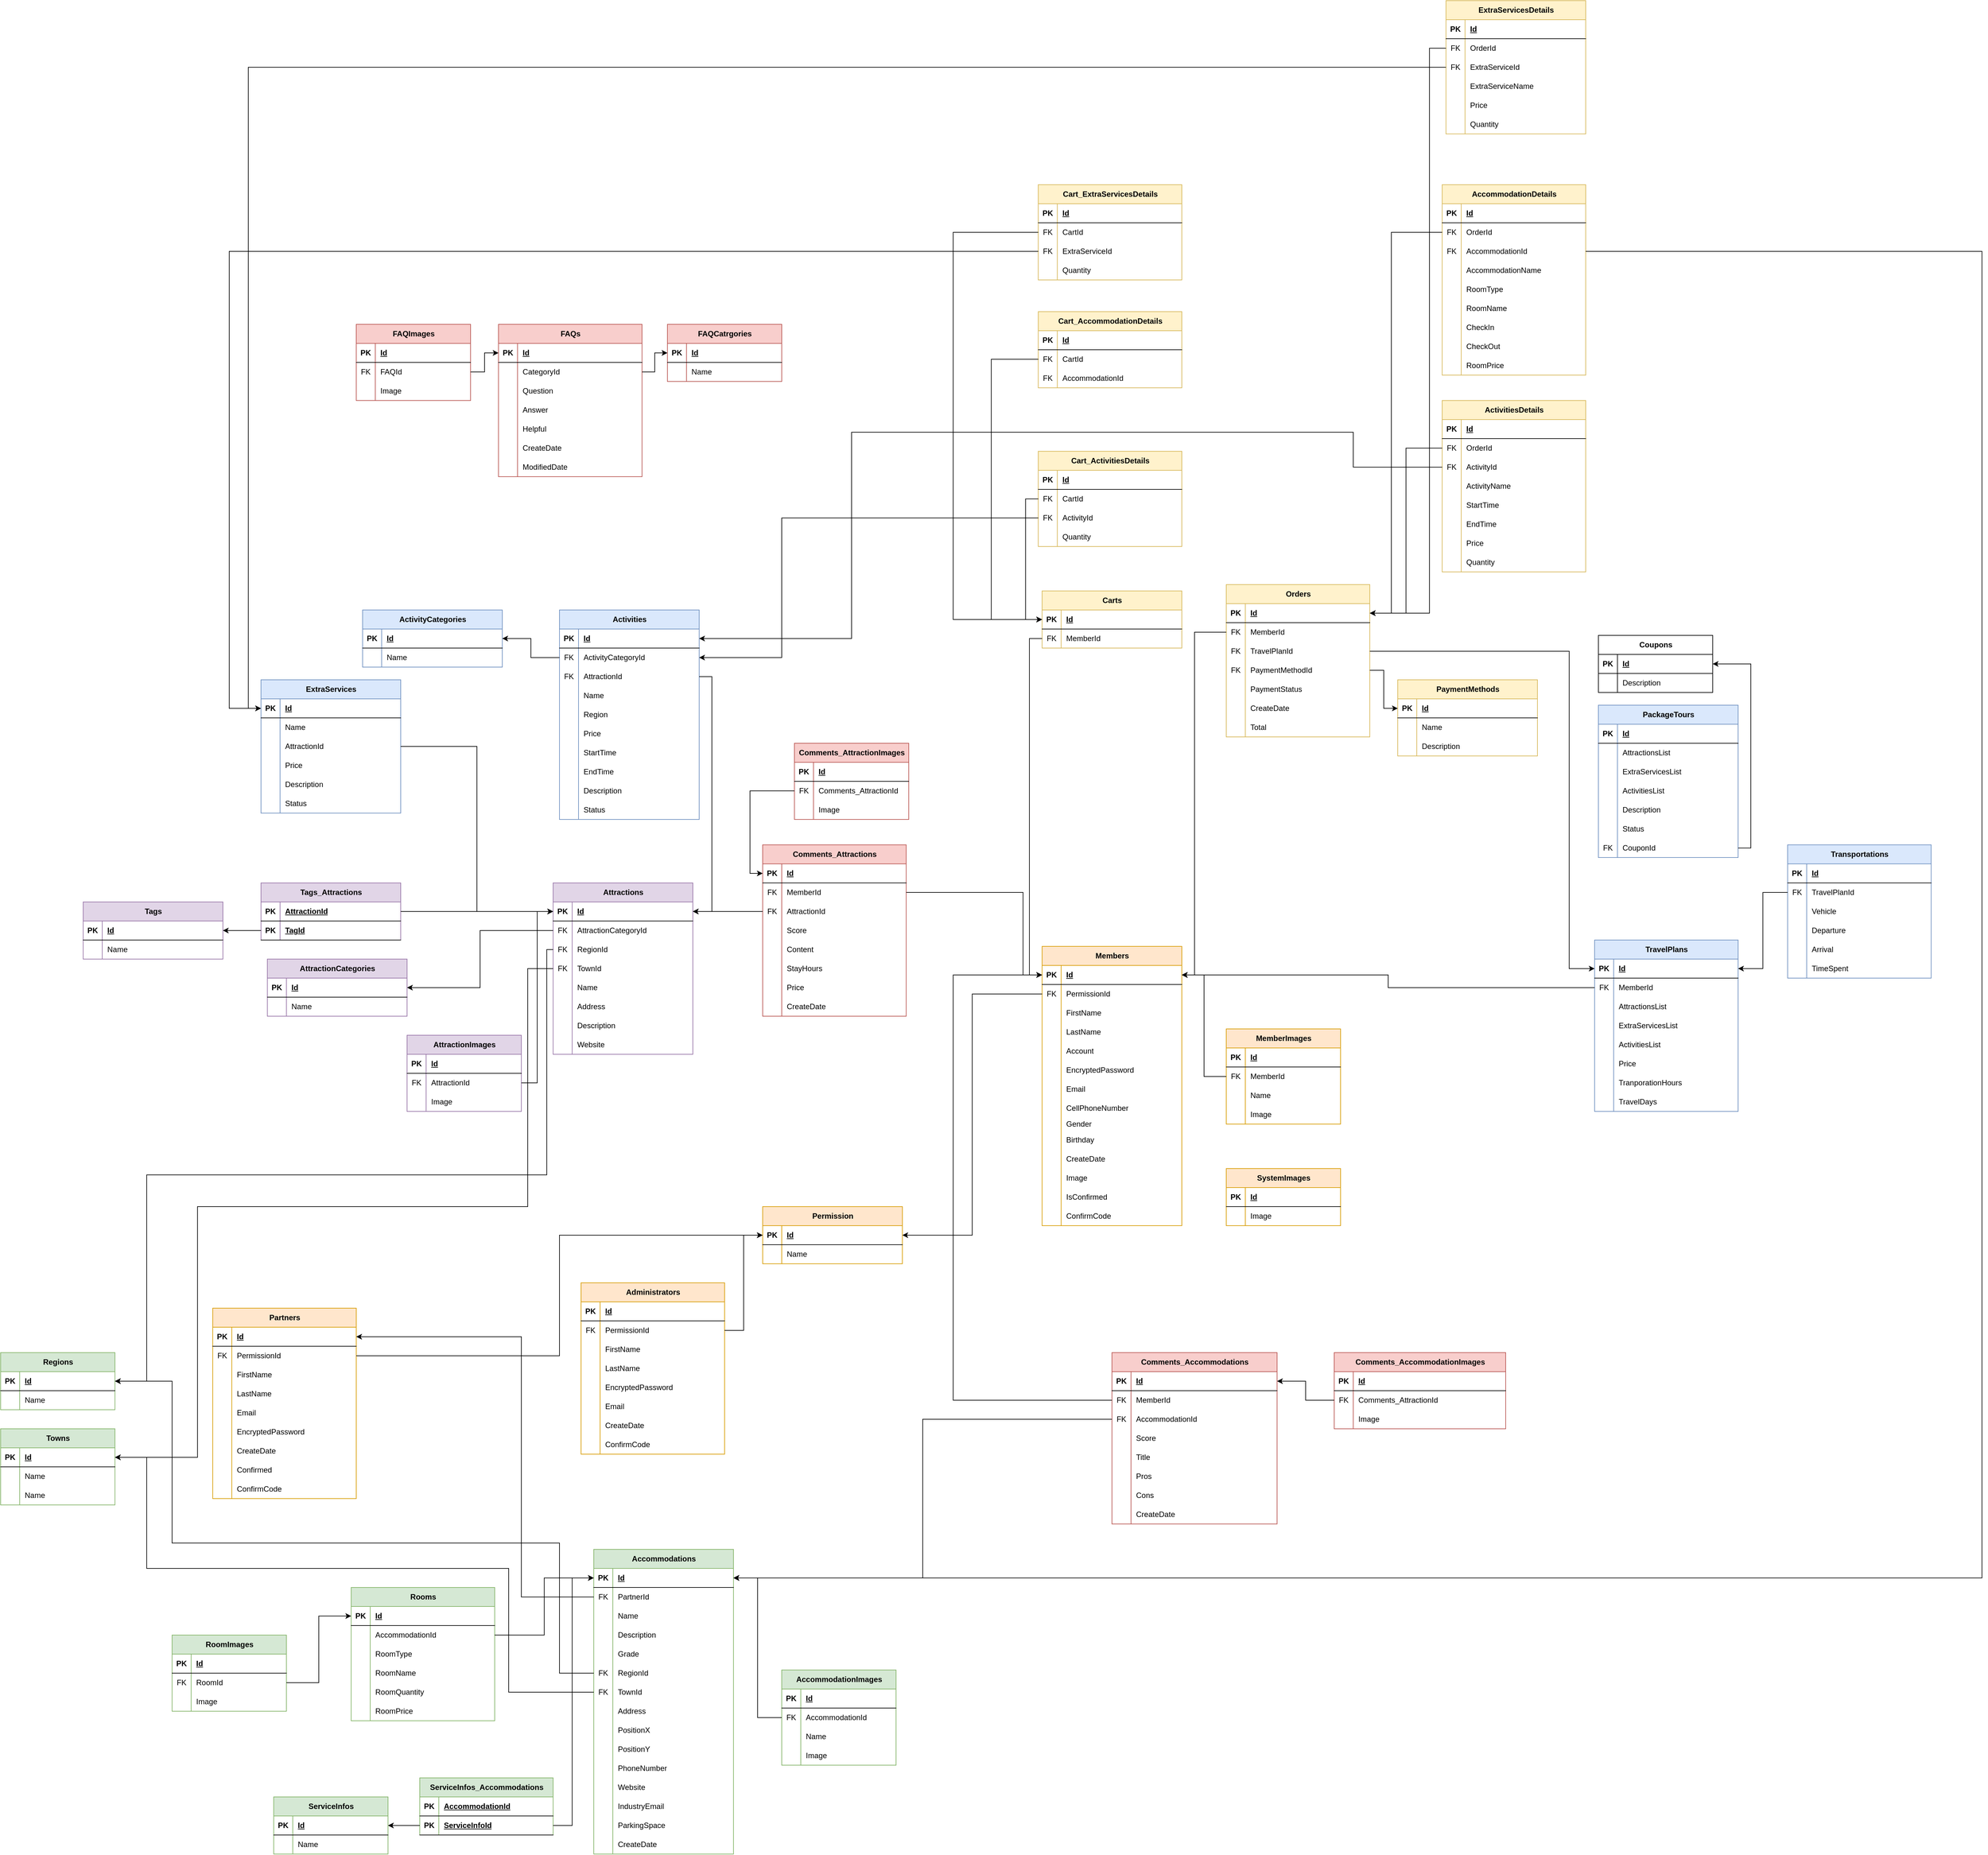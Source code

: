 <mxfile version="21.5.0" type="github">
  <diagram name="第 1 页" id="WFtb6BGqvICxzYtqbDIv">
    <mxGraphModel dx="2876" dy="2226" grid="1" gridSize="10" guides="1" tooltips="1" connect="1" arrows="1" fold="1" page="1" pageScale="1" pageWidth="827" pageHeight="1169" math="0" shadow="0">
      <root>
        <mxCell id="0" />
        <mxCell id="1" parent="0" />
        <mxCell id="X8zBvSqT35Ix6gxGrCm8-1" value="Attractions" style="shape=table;startSize=30;container=1;collapsible=1;childLayout=tableLayout;fixedRows=1;rowLines=0;fontStyle=1;align=center;resizeLast=1;html=1;fillColor=#e1d5e7;strokeColor=#9673a6;" parent="1" vertex="1">
          <mxGeometry x="530" y="470" width="220" height="270" as="geometry" />
        </mxCell>
        <mxCell id="X8zBvSqT35Ix6gxGrCm8-2" value="" style="shape=tableRow;horizontal=0;startSize=0;swimlaneHead=0;swimlaneBody=0;fillColor=none;collapsible=0;dropTarget=0;points=[[0,0.5],[1,0.5]];portConstraint=eastwest;top=0;left=0;right=0;bottom=1;" parent="X8zBvSqT35Ix6gxGrCm8-1" vertex="1">
          <mxGeometry y="30" width="220" height="30" as="geometry" />
        </mxCell>
        <mxCell id="X8zBvSqT35Ix6gxGrCm8-3" value="PK" style="shape=partialRectangle;connectable=0;fillColor=none;top=0;left=0;bottom=0;right=0;fontStyle=1;overflow=hidden;whiteSpace=wrap;html=1;" parent="X8zBvSqT35Ix6gxGrCm8-2" vertex="1">
          <mxGeometry width="30" height="30" as="geometry">
            <mxRectangle width="30" height="30" as="alternateBounds" />
          </mxGeometry>
        </mxCell>
        <mxCell id="X8zBvSqT35Ix6gxGrCm8-4" value="Id" style="shape=partialRectangle;connectable=0;fillColor=none;top=0;left=0;bottom=0;right=0;align=left;spacingLeft=6;fontStyle=5;overflow=hidden;whiteSpace=wrap;html=1;" parent="X8zBvSqT35Ix6gxGrCm8-2" vertex="1">
          <mxGeometry x="30" width="190" height="30" as="geometry">
            <mxRectangle width="190" height="30" as="alternateBounds" />
          </mxGeometry>
        </mxCell>
        <mxCell id="X8zBvSqT35Ix6gxGrCm8-15" value="" style="shape=tableRow;horizontal=0;startSize=0;swimlaneHead=0;swimlaneBody=0;fillColor=none;collapsible=0;dropTarget=0;points=[[0,0.5],[1,0.5]];portConstraint=eastwest;top=0;left=0;right=0;bottom=0;" parent="X8zBvSqT35Ix6gxGrCm8-1" vertex="1">
          <mxGeometry y="60" width="220" height="30" as="geometry" />
        </mxCell>
        <mxCell id="X8zBvSqT35Ix6gxGrCm8-16" value="FK" style="shape=partialRectangle;connectable=0;fillColor=none;top=0;left=0;bottom=0;right=0;editable=1;overflow=hidden;whiteSpace=wrap;html=1;" parent="X8zBvSqT35Ix6gxGrCm8-15" vertex="1">
          <mxGeometry width="30" height="30" as="geometry">
            <mxRectangle width="30" height="30" as="alternateBounds" />
          </mxGeometry>
        </mxCell>
        <mxCell id="X8zBvSqT35Ix6gxGrCm8-17" value="AttractionCategoryId" style="shape=partialRectangle;connectable=0;fillColor=none;top=0;left=0;bottom=0;right=0;align=left;spacingLeft=6;overflow=hidden;whiteSpace=wrap;html=1;" parent="X8zBvSqT35Ix6gxGrCm8-15" vertex="1">
          <mxGeometry x="30" width="190" height="30" as="geometry">
            <mxRectangle width="190" height="30" as="alternateBounds" />
          </mxGeometry>
        </mxCell>
        <mxCell id="X8zBvSqT35Ix6gxGrCm8-8" value="" style="shape=tableRow;horizontal=0;startSize=0;swimlaneHead=0;swimlaneBody=0;fillColor=none;collapsible=0;dropTarget=0;points=[[0,0.5],[1,0.5]];portConstraint=eastwest;top=0;left=0;right=0;bottom=0;" parent="X8zBvSqT35Ix6gxGrCm8-1" vertex="1">
          <mxGeometry y="90" width="220" height="30" as="geometry" />
        </mxCell>
        <mxCell id="X8zBvSqT35Ix6gxGrCm8-9" value="FK" style="shape=partialRectangle;connectable=0;fillColor=none;top=0;left=0;bottom=0;right=0;editable=1;overflow=hidden;whiteSpace=wrap;html=1;" parent="X8zBvSqT35Ix6gxGrCm8-8" vertex="1">
          <mxGeometry width="30" height="30" as="geometry">
            <mxRectangle width="30" height="30" as="alternateBounds" />
          </mxGeometry>
        </mxCell>
        <mxCell id="X8zBvSqT35Ix6gxGrCm8-10" value="RegionId" style="shape=partialRectangle;connectable=0;fillColor=none;top=0;left=0;bottom=0;right=0;align=left;spacingLeft=6;overflow=hidden;whiteSpace=wrap;html=1;" parent="X8zBvSqT35Ix6gxGrCm8-8" vertex="1">
          <mxGeometry x="30" width="190" height="30" as="geometry">
            <mxRectangle width="190" height="30" as="alternateBounds" />
          </mxGeometry>
        </mxCell>
        <mxCell id="X8zBvSqT35Ix6gxGrCm8-18" value="" style="shape=tableRow;horizontal=0;startSize=0;swimlaneHead=0;swimlaneBody=0;fillColor=none;collapsible=0;dropTarget=0;points=[[0,0.5],[1,0.5]];portConstraint=eastwest;top=0;left=0;right=0;bottom=0;" parent="X8zBvSqT35Ix6gxGrCm8-1" vertex="1">
          <mxGeometry y="120" width="220" height="30" as="geometry" />
        </mxCell>
        <mxCell id="X8zBvSqT35Ix6gxGrCm8-19" value="FK" style="shape=partialRectangle;connectable=0;fillColor=none;top=0;left=0;bottom=0;right=0;editable=1;overflow=hidden;whiteSpace=wrap;html=1;" parent="X8zBvSqT35Ix6gxGrCm8-18" vertex="1">
          <mxGeometry width="30" height="30" as="geometry">
            <mxRectangle width="30" height="30" as="alternateBounds" />
          </mxGeometry>
        </mxCell>
        <mxCell id="X8zBvSqT35Ix6gxGrCm8-20" value="TownId" style="shape=partialRectangle;connectable=0;fillColor=none;top=0;left=0;bottom=0;right=0;align=left;spacingLeft=6;overflow=hidden;whiteSpace=wrap;html=1;" parent="X8zBvSqT35Ix6gxGrCm8-18" vertex="1">
          <mxGeometry x="30" width="190" height="30" as="geometry">
            <mxRectangle width="190" height="30" as="alternateBounds" />
          </mxGeometry>
        </mxCell>
        <mxCell id="X8zBvSqT35Ix6gxGrCm8-5" value="" style="shape=tableRow;horizontal=0;startSize=0;swimlaneHead=0;swimlaneBody=0;fillColor=none;collapsible=0;dropTarget=0;points=[[0,0.5],[1,0.5]];portConstraint=eastwest;top=0;left=0;right=0;bottom=0;" parent="X8zBvSqT35Ix6gxGrCm8-1" vertex="1">
          <mxGeometry y="150" width="220" height="30" as="geometry" />
        </mxCell>
        <mxCell id="X8zBvSqT35Ix6gxGrCm8-6" value="" style="shape=partialRectangle;connectable=0;fillColor=none;top=0;left=0;bottom=0;right=0;editable=1;overflow=hidden;whiteSpace=wrap;html=1;" parent="X8zBvSqT35Ix6gxGrCm8-5" vertex="1">
          <mxGeometry width="30" height="30" as="geometry">
            <mxRectangle width="30" height="30" as="alternateBounds" />
          </mxGeometry>
        </mxCell>
        <mxCell id="X8zBvSqT35Ix6gxGrCm8-7" value="Name" style="shape=partialRectangle;connectable=0;fillColor=none;top=0;left=0;bottom=0;right=0;align=left;spacingLeft=6;overflow=hidden;whiteSpace=wrap;html=1;" parent="X8zBvSqT35Ix6gxGrCm8-5" vertex="1">
          <mxGeometry x="30" width="190" height="30" as="geometry">
            <mxRectangle width="190" height="30" as="alternateBounds" />
          </mxGeometry>
        </mxCell>
        <mxCell id="X8zBvSqT35Ix6gxGrCm8-21" value="" style="shape=tableRow;horizontal=0;startSize=0;swimlaneHead=0;swimlaneBody=0;fillColor=none;collapsible=0;dropTarget=0;points=[[0,0.5],[1,0.5]];portConstraint=eastwest;top=0;left=0;right=0;bottom=0;" parent="X8zBvSqT35Ix6gxGrCm8-1" vertex="1">
          <mxGeometry y="180" width="220" height="30" as="geometry" />
        </mxCell>
        <mxCell id="X8zBvSqT35Ix6gxGrCm8-22" value="" style="shape=partialRectangle;connectable=0;fillColor=none;top=0;left=0;bottom=0;right=0;editable=1;overflow=hidden;whiteSpace=wrap;html=1;" parent="X8zBvSqT35Ix6gxGrCm8-21" vertex="1">
          <mxGeometry width="30" height="30" as="geometry">
            <mxRectangle width="30" height="30" as="alternateBounds" />
          </mxGeometry>
        </mxCell>
        <mxCell id="X8zBvSqT35Ix6gxGrCm8-23" value="Address" style="shape=partialRectangle;connectable=0;fillColor=none;top=0;left=0;bottom=0;right=0;align=left;spacingLeft=6;overflow=hidden;whiteSpace=wrap;html=1;" parent="X8zBvSqT35Ix6gxGrCm8-21" vertex="1">
          <mxGeometry x="30" width="190" height="30" as="geometry">
            <mxRectangle width="190" height="30" as="alternateBounds" />
          </mxGeometry>
        </mxCell>
        <mxCell id="X8zBvSqT35Ix6gxGrCm8-24" value="" style="shape=tableRow;horizontal=0;startSize=0;swimlaneHead=0;swimlaneBody=0;fillColor=none;collapsible=0;dropTarget=0;points=[[0,0.5],[1,0.5]];portConstraint=eastwest;top=0;left=0;right=0;bottom=0;" parent="X8zBvSqT35Ix6gxGrCm8-1" vertex="1">
          <mxGeometry y="210" width="220" height="30" as="geometry" />
        </mxCell>
        <mxCell id="X8zBvSqT35Ix6gxGrCm8-25" value="" style="shape=partialRectangle;connectable=0;fillColor=none;top=0;left=0;bottom=0;right=0;editable=1;overflow=hidden;whiteSpace=wrap;html=1;" parent="X8zBvSqT35Ix6gxGrCm8-24" vertex="1">
          <mxGeometry width="30" height="30" as="geometry">
            <mxRectangle width="30" height="30" as="alternateBounds" />
          </mxGeometry>
        </mxCell>
        <mxCell id="X8zBvSqT35Ix6gxGrCm8-26" value="Description" style="shape=partialRectangle;connectable=0;fillColor=none;top=0;left=0;bottom=0;right=0;align=left;spacingLeft=6;overflow=hidden;whiteSpace=wrap;html=1;" parent="X8zBvSqT35Ix6gxGrCm8-24" vertex="1">
          <mxGeometry x="30" width="190" height="30" as="geometry">
            <mxRectangle width="190" height="30" as="alternateBounds" />
          </mxGeometry>
        </mxCell>
        <mxCell id="X8zBvSqT35Ix6gxGrCm8-30" value="" style="shape=tableRow;horizontal=0;startSize=0;swimlaneHead=0;swimlaneBody=0;fillColor=none;collapsible=0;dropTarget=0;points=[[0,0.5],[1,0.5]];portConstraint=eastwest;top=0;left=0;right=0;bottom=0;" parent="X8zBvSqT35Ix6gxGrCm8-1" vertex="1">
          <mxGeometry y="240" width="220" height="30" as="geometry" />
        </mxCell>
        <mxCell id="X8zBvSqT35Ix6gxGrCm8-31" value="" style="shape=partialRectangle;connectable=0;fillColor=none;top=0;left=0;bottom=0;right=0;editable=1;overflow=hidden;whiteSpace=wrap;html=1;" parent="X8zBvSqT35Ix6gxGrCm8-30" vertex="1">
          <mxGeometry width="30" height="30" as="geometry">
            <mxRectangle width="30" height="30" as="alternateBounds" />
          </mxGeometry>
        </mxCell>
        <mxCell id="X8zBvSqT35Ix6gxGrCm8-32" value="Website" style="shape=partialRectangle;connectable=0;fillColor=none;top=0;left=0;bottom=0;right=0;align=left;spacingLeft=6;overflow=hidden;whiteSpace=wrap;html=1;" parent="X8zBvSqT35Ix6gxGrCm8-30" vertex="1">
          <mxGeometry x="30" width="190" height="30" as="geometry">
            <mxRectangle width="190" height="30" as="alternateBounds" />
          </mxGeometry>
        </mxCell>
        <mxCell id="X8zBvSqT35Ix6gxGrCm8-42" value="AttractionCategories" style="shape=table;startSize=30;container=1;collapsible=1;childLayout=tableLayout;fixedRows=1;rowLines=0;fontStyle=1;align=center;resizeLast=1;html=1;fillColor=#e1d5e7;strokeColor=#9673a6;" parent="1" vertex="1">
          <mxGeometry x="80" y="590" width="220" height="90" as="geometry" />
        </mxCell>
        <mxCell id="X8zBvSqT35Ix6gxGrCm8-43" value="" style="shape=tableRow;horizontal=0;startSize=0;swimlaneHead=0;swimlaneBody=0;fillColor=none;collapsible=0;dropTarget=0;points=[[0,0.5],[1,0.5]];portConstraint=eastwest;top=0;left=0;right=0;bottom=1;" parent="X8zBvSqT35Ix6gxGrCm8-42" vertex="1">
          <mxGeometry y="30" width="220" height="30" as="geometry" />
        </mxCell>
        <mxCell id="X8zBvSqT35Ix6gxGrCm8-44" value="PK" style="shape=partialRectangle;connectable=0;fillColor=none;top=0;left=0;bottom=0;right=0;fontStyle=1;overflow=hidden;whiteSpace=wrap;html=1;" parent="X8zBvSqT35Ix6gxGrCm8-43" vertex="1">
          <mxGeometry width="30" height="30" as="geometry">
            <mxRectangle width="30" height="30" as="alternateBounds" />
          </mxGeometry>
        </mxCell>
        <mxCell id="X8zBvSqT35Ix6gxGrCm8-45" value="Id" style="shape=partialRectangle;connectable=0;fillColor=none;top=0;left=0;bottom=0;right=0;align=left;spacingLeft=6;fontStyle=5;overflow=hidden;whiteSpace=wrap;html=1;" parent="X8zBvSqT35Ix6gxGrCm8-43" vertex="1">
          <mxGeometry x="30" width="190" height="30" as="geometry">
            <mxRectangle width="190" height="30" as="alternateBounds" />
          </mxGeometry>
        </mxCell>
        <mxCell id="X8zBvSqT35Ix6gxGrCm8-46" value="" style="shape=tableRow;horizontal=0;startSize=0;swimlaneHead=0;swimlaneBody=0;fillColor=none;collapsible=0;dropTarget=0;points=[[0,0.5],[1,0.5]];portConstraint=eastwest;top=0;left=0;right=0;bottom=0;" parent="X8zBvSqT35Ix6gxGrCm8-42" vertex="1">
          <mxGeometry y="60" width="220" height="30" as="geometry" />
        </mxCell>
        <mxCell id="X8zBvSqT35Ix6gxGrCm8-47" value="" style="shape=partialRectangle;connectable=0;fillColor=none;top=0;left=0;bottom=0;right=0;editable=1;overflow=hidden;whiteSpace=wrap;html=1;" parent="X8zBvSqT35Ix6gxGrCm8-46" vertex="1">
          <mxGeometry width="30" height="30" as="geometry">
            <mxRectangle width="30" height="30" as="alternateBounds" />
          </mxGeometry>
        </mxCell>
        <mxCell id="X8zBvSqT35Ix6gxGrCm8-48" value="Name" style="shape=partialRectangle;connectable=0;fillColor=none;top=0;left=0;bottom=0;right=0;align=left;spacingLeft=6;overflow=hidden;whiteSpace=wrap;html=1;" parent="X8zBvSqT35Ix6gxGrCm8-46" vertex="1">
          <mxGeometry x="30" width="190" height="30" as="geometry">
            <mxRectangle width="190" height="30" as="alternateBounds" />
          </mxGeometry>
        </mxCell>
        <mxCell id="X8zBvSqT35Ix6gxGrCm8-84" value="Tags_Attractions" style="shape=table;startSize=30;container=1;collapsible=1;childLayout=tableLayout;fixedRows=1;rowLines=0;fontStyle=1;align=center;resizeLast=1;html=1;fillColor=#e1d5e7;strokeColor=#9673a6;" parent="1" vertex="1">
          <mxGeometry x="70" y="470" width="220" height="90" as="geometry" />
        </mxCell>
        <mxCell id="X8zBvSqT35Ix6gxGrCm8-99" value="" style="shape=tableRow;horizontal=0;startSize=0;swimlaneHead=0;swimlaneBody=0;fillColor=none;collapsible=0;dropTarget=0;points=[[0,0.5],[1,0.5]];portConstraint=eastwest;top=0;left=0;right=0;bottom=1;" parent="X8zBvSqT35Ix6gxGrCm8-84" vertex="1">
          <mxGeometry y="30" width="220" height="30" as="geometry" />
        </mxCell>
        <mxCell id="X8zBvSqT35Ix6gxGrCm8-100" value="PK" style="shape=partialRectangle;connectable=0;fillColor=none;top=0;left=0;bottom=0;right=0;fontStyle=1;overflow=hidden;whiteSpace=wrap;html=1;" parent="X8zBvSqT35Ix6gxGrCm8-99" vertex="1">
          <mxGeometry width="30" height="30" as="geometry">
            <mxRectangle width="30" height="30" as="alternateBounds" />
          </mxGeometry>
        </mxCell>
        <mxCell id="X8zBvSqT35Ix6gxGrCm8-101" value="AttractionId" style="shape=partialRectangle;connectable=0;fillColor=none;top=0;left=0;bottom=0;right=0;align=left;spacingLeft=6;fontStyle=5;overflow=hidden;whiteSpace=wrap;html=1;" parent="X8zBvSqT35Ix6gxGrCm8-99" vertex="1">
          <mxGeometry x="30" width="190" height="30" as="geometry">
            <mxRectangle width="190" height="30" as="alternateBounds" />
          </mxGeometry>
        </mxCell>
        <mxCell id="X8zBvSqT35Ix6gxGrCm8-85" value="" style="shape=tableRow;horizontal=0;startSize=0;swimlaneHead=0;swimlaneBody=0;fillColor=none;collapsible=0;dropTarget=0;points=[[0,0.5],[1,0.5]];portConstraint=eastwest;top=0;left=0;right=0;bottom=1;" parent="X8zBvSqT35Ix6gxGrCm8-84" vertex="1">
          <mxGeometry y="60" width="220" height="30" as="geometry" />
        </mxCell>
        <mxCell id="X8zBvSqT35Ix6gxGrCm8-86" value="PK" style="shape=partialRectangle;connectable=0;fillColor=none;top=0;left=0;bottom=0;right=0;fontStyle=1;overflow=hidden;whiteSpace=wrap;html=1;" parent="X8zBvSqT35Ix6gxGrCm8-85" vertex="1">
          <mxGeometry width="30" height="30" as="geometry">
            <mxRectangle width="30" height="30" as="alternateBounds" />
          </mxGeometry>
        </mxCell>
        <mxCell id="X8zBvSqT35Ix6gxGrCm8-87" value="TagId" style="shape=partialRectangle;connectable=0;fillColor=none;top=0;left=0;bottom=0;right=0;align=left;spacingLeft=6;fontStyle=5;overflow=hidden;whiteSpace=wrap;html=1;" parent="X8zBvSqT35Ix6gxGrCm8-85" vertex="1">
          <mxGeometry x="30" width="190" height="30" as="geometry">
            <mxRectangle width="190" height="30" as="alternateBounds" />
          </mxGeometry>
        </mxCell>
        <mxCell id="X8zBvSqT35Ix6gxGrCm8-91" value="Tags" style="shape=table;startSize=30;container=1;collapsible=1;childLayout=tableLayout;fixedRows=1;rowLines=0;fontStyle=1;align=center;resizeLast=1;html=1;fillColor=#e1d5e7;strokeColor=#9673a6;" parent="1" vertex="1">
          <mxGeometry x="-210" y="500" width="220" height="90" as="geometry" />
        </mxCell>
        <mxCell id="X8zBvSqT35Ix6gxGrCm8-92" value="" style="shape=tableRow;horizontal=0;startSize=0;swimlaneHead=0;swimlaneBody=0;fillColor=none;collapsible=0;dropTarget=0;points=[[0,0.5],[1,0.5]];portConstraint=eastwest;top=0;left=0;right=0;bottom=1;" parent="X8zBvSqT35Ix6gxGrCm8-91" vertex="1">
          <mxGeometry y="30" width="220" height="30" as="geometry" />
        </mxCell>
        <mxCell id="X8zBvSqT35Ix6gxGrCm8-93" value="PK" style="shape=partialRectangle;connectable=0;fillColor=none;top=0;left=0;bottom=0;right=0;fontStyle=1;overflow=hidden;whiteSpace=wrap;html=1;" parent="X8zBvSqT35Ix6gxGrCm8-92" vertex="1">
          <mxGeometry width="30" height="30" as="geometry">
            <mxRectangle width="30" height="30" as="alternateBounds" />
          </mxGeometry>
        </mxCell>
        <mxCell id="X8zBvSqT35Ix6gxGrCm8-94" value="Id" style="shape=partialRectangle;connectable=0;fillColor=none;top=0;left=0;bottom=0;right=0;align=left;spacingLeft=6;fontStyle=5;overflow=hidden;whiteSpace=wrap;html=1;" parent="X8zBvSqT35Ix6gxGrCm8-92" vertex="1">
          <mxGeometry x="30" width="190" height="30" as="geometry">
            <mxRectangle width="190" height="30" as="alternateBounds" />
          </mxGeometry>
        </mxCell>
        <mxCell id="X8zBvSqT35Ix6gxGrCm8-95" value="" style="shape=tableRow;horizontal=0;startSize=0;swimlaneHead=0;swimlaneBody=0;fillColor=none;collapsible=0;dropTarget=0;points=[[0,0.5],[1,0.5]];portConstraint=eastwest;top=0;left=0;right=0;bottom=0;" parent="X8zBvSqT35Ix6gxGrCm8-91" vertex="1">
          <mxGeometry y="60" width="220" height="30" as="geometry" />
        </mxCell>
        <mxCell id="X8zBvSqT35Ix6gxGrCm8-96" value="" style="shape=partialRectangle;connectable=0;fillColor=none;top=0;left=0;bottom=0;right=0;editable=1;overflow=hidden;whiteSpace=wrap;html=1;" parent="X8zBvSqT35Ix6gxGrCm8-95" vertex="1">
          <mxGeometry width="30" height="30" as="geometry">
            <mxRectangle width="30" height="30" as="alternateBounds" />
          </mxGeometry>
        </mxCell>
        <mxCell id="X8zBvSqT35Ix6gxGrCm8-97" value="Name" style="shape=partialRectangle;connectable=0;fillColor=none;top=0;left=0;bottom=0;right=0;align=left;spacingLeft=6;overflow=hidden;whiteSpace=wrap;html=1;" parent="X8zBvSqT35Ix6gxGrCm8-95" vertex="1">
          <mxGeometry x="30" width="190" height="30" as="geometry">
            <mxRectangle width="190" height="30" as="alternateBounds" />
          </mxGeometry>
        </mxCell>
        <mxCell id="X8zBvSqT35Ix6gxGrCm8-105" style="edgeStyle=orthogonalEdgeStyle;rounded=0;orthogonalLoop=1;jettySize=auto;html=1;exitX=1;exitY=0.5;exitDx=0;exitDy=0;entryX=0;entryY=0.5;entryDx=0;entryDy=0;" parent="1" source="X8zBvSqT35Ix6gxGrCm8-99" target="X8zBvSqT35Ix6gxGrCm8-2" edge="1">
          <mxGeometry relative="1" as="geometry" />
        </mxCell>
        <mxCell id="X8zBvSqT35Ix6gxGrCm8-106" value="ExtraServices" style="shape=table;startSize=30;container=1;collapsible=1;childLayout=tableLayout;fixedRows=1;rowLines=0;fontStyle=1;align=center;resizeLast=1;html=1;fillColor=#dae8fc;strokeColor=#6c8ebf;" parent="1" vertex="1">
          <mxGeometry x="70" y="150" width="220" height="210" as="geometry" />
        </mxCell>
        <mxCell id="X8zBvSqT35Ix6gxGrCm8-107" value="" style="shape=tableRow;horizontal=0;startSize=0;swimlaneHead=0;swimlaneBody=0;fillColor=none;collapsible=0;dropTarget=0;points=[[0,0.5],[1,0.5]];portConstraint=eastwest;top=0;left=0;right=0;bottom=1;" parent="X8zBvSqT35Ix6gxGrCm8-106" vertex="1">
          <mxGeometry y="30" width="220" height="30" as="geometry" />
        </mxCell>
        <mxCell id="X8zBvSqT35Ix6gxGrCm8-108" value="PK" style="shape=partialRectangle;connectable=0;fillColor=none;top=0;left=0;bottom=0;right=0;fontStyle=1;overflow=hidden;whiteSpace=wrap;html=1;" parent="X8zBvSqT35Ix6gxGrCm8-107" vertex="1">
          <mxGeometry width="30" height="30" as="geometry">
            <mxRectangle width="30" height="30" as="alternateBounds" />
          </mxGeometry>
        </mxCell>
        <mxCell id="X8zBvSqT35Ix6gxGrCm8-109" value="Id" style="shape=partialRectangle;connectable=0;fillColor=none;top=0;left=0;bottom=0;right=0;align=left;spacingLeft=6;fontStyle=5;overflow=hidden;whiteSpace=wrap;html=1;" parent="X8zBvSqT35Ix6gxGrCm8-107" vertex="1">
          <mxGeometry x="30" width="190" height="30" as="geometry">
            <mxRectangle width="190" height="30" as="alternateBounds" />
          </mxGeometry>
        </mxCell>
        <mxCell id="X8zBvSqT35Ix6gxGrCm8-110" value="" style="shape=tableRow;horizontal=0;startSize=0;swimlaneHead=0;swimlaneBody=0;fillColor=none;collapsible=0;dropTarget=0;points=[[0,0.5],[1,0.5]];portConstraint=eastwest;top=0;left=0;right=0;bottom=0;" parent="X8zBvSqT35Ix6gxGrCm8-106" vertex="1">
          <mxGeometry y="60" width="220" height="30" as="geometry" />
        </mxCell>
        <mxCell id="X8zBvSqT35Ix6gxGrCm8-111" value="" style="shape=partialRectangle;connectable=0;fillColor=none;top=0;left=0;bottom=0;right=0;editable=1;overflow=hidden;whiteSpace=wrap;html=1;" parent="X8zBvSqT35Ix6gxGrCm8-110" vertex="1">
          <mxGeometry width="30" height="30" as="geometry">
            <mxRectangle width="30" height="30" as="alternateBounds" />
          </mxGeometry>
        </mxCell>
        <mxCell id="X8zBvSqT35Ix6gxGrCm8-112" value="Name" style="shape=partialRectangle;connectable=0;fillColor=none;top=0;left=0;bottom=0;right=0;align=left;spacingLeft=6;overflow=hidden;whiteSpace=wrap;html=1;" parent="X8zBvSqT35Ix6gxGrCm8-110" vertex="1">
          <mxGeometry x="30" width="190" height="30" as="geometry">
            <mxRectangle width="190" height="30" as="alternateBounds" />
          </mxGeometry>
        </mxCell>
        <mxCell id="X8zBvSqT35Ix6gxGrCm8-113" value="" style="shape=tableRow;horizontal=0;startSize=0;swimlaneHead=0;swimlaneBody=0;fillColor=none;collapsible=0;dropTarget=0;points=[[0,0.5],[1,0.5]];portConstraint=eastwest;top=0;left=0;right=0;bottom=0;" parent="X8zBvSqT35Ix6gxGrCm8-106" vertex="1">
          <mxGeometry y="90" width="220" height="30" as="geometry" />
        </mxCell>
        <mxCell id="X8zBvSqT35Ix6gxGrCm8-114" value="" style="shape=partialRectangle;connectable=0;fillColor=none;top=0;left=0;bottom=0;right=0;editable=1;overflow=hidden;whiteSpace=wrap;html=1;" parent="X8zBvSqT35Ix6gxGrCm8-113" vertex="1">
          <mxGeometry width="30" height="30" as="geometry">
            <mxRectangle width="30" height="30" as="alternateBounds" />
          </mxGeometry>
        </mxCell>
        <mxCell id="X8zBvSqT35Ix6gxGrCm8-115" value="AttractionId" style="shape=partialRectangle;connectable=0;fillColor=none;top=0;left=0;bottom=0;right=0;align=left;spacingLeft=6;overflow=hidden;whiteSpace=wrap;html=1;" parent="X8zBvSqT35Ix6gxGrCm8-113" vertex="1">
          <mxGeometry x="30" width="190" height="30" as="geometry">
            <mxRectangle width="190" height="30" as="alternateBounds" />
          </mxGeometry>
        </mxCell>
        <mxCell id="X8zBvSqT35Ix6gxGrCm8-116" value="" style="shape=tableRow;horizontal=0;startSize=0;swimlaneHead=0;swimlaneBody=0;fillColor=none;collapsible=0;dropTarget=0;points=[[0,0.5],[1,0.5]];portConstraint=eastwest;top=0;left=0;right=0;bottom=0;" parent="X8zBvSqT35Ix6gxGrCm8-106" vertex="1">
          <mxGeometry y="120" width="220" height="30" as="geometry" />
        </mxCell>
        <mxCell id="X8zBvSqT35Ix6gxGrCm8-117" value="" style="shape=partialRectangle;connectable=0;fillColor=none;top=0;left=0;bottom=0;right=0;editable=1;overflow=hidden;whiteSpace=wrap;html=1;" parent="X8zBvSqT35Ix6gxGrCm8-116" vertex="1">
          <mxGeometry width="30" height="30" as="geometry">
            <mxRectangle width="30" height="30" as="alternateBounds" />
          </mxGeometry>
        </mxCell>
        <mxCell id="X8zBvSqT35Ix6gxGrCm8-118" value="Price" style="shape=partialRectangle;connectable=0;fillColor=none;top=0;left=0;bottom=0;right=0;align=left;spacingLeft=6;overflow=hidden;whiteSpace=wrap;html=1;" parent="X8zBvSqT35Ix6gxGrCm8-116" vertex="1">
          <mxGeometry x="30" width="190" height="30" as="geometry">
            <mxRectangle width="190" height="30" as="alternateBounds" />
          </mxGeometry>
        </mxCell>
        <mxCell id="E2ha5p01r1FhTiYCVYXW-10" value="" style="shape=tableRow;horizontal=0;startSize=0;swimlaneHead=0;swimlaneBody=0;fillColor=none;collapsible=0;dropTarget=0;points=[[0,0.5],[1,0.5]];portConstraint=eastwest;top=0;left=0;right=0;bottom=0;" parent="X8zBvSqT35Ix6gxGrCm8-106" vertex="1">
          <mxGeometry y="150" width="220" height="30" as="geometry" />
        </mxCell>
        <mxCell id="E2ha5p01r1FhTiYCVYXW-11" value="" style="shape=partialRectangle;connectable=0;fillColor=none;top=0;left=0;bottom=0;right=0;editable=1;overflow=hidden;whiteSpace=wrap;html=1;" parent="E2ha5p01r1FhTiYCVYXW-10" vertex="1">
          <mxGeometry width="30" height="30" as="geometry">
            <mxRectangle width="30" height="30" as="alternateBounds" />
          </mxGeometry>
        </mxCell>
        <mxCell id="E2ha5p01r1FhTiYCVYXW-12" value="Description" style="shape=partialRectangle;connectable=0;fillColor=none;top=0;left=0;bottom=0;right=0;align=left;spacingLeft=6;overflow=hidden;whiteSpace=wrap;html=1;" parent="E2ha5p01r1FhTiYCVYXW-10" vertex="1">
          <mxGeometry x="30" width="190" height="30" as="geometry">
            <mxRectangle width="190" height="30" as="alternateBounds" />
          </mxGeometry>
        </mxCell>
        <mxCell id="X8zBvSqT35Ix6gxGrCm8-119" value="" style="shape=tableRow;horizontal=0;startSize=0;swimlaneHead=0;swimlaneBody=0;fillColor=none;collapsible=0;dropTarget=0;points=[[0,0.5],[1,0.5]];portConstraint=eastwest;top=0;left=0;right=0;bottom=0;" parent="X8zBvSqT35Ix6gxGrCm8-106" vertex="1">
          <mxGeometry y="180" width="220" height="30" as="geometry" />
        </mxCell>
        <mxCell id="X8zBvSqT35Ix6gxGrCm8-120" value="" style="shape=partialRectangle;connectable=0;fillColor=none;top=0;left=0;bottom=0;right=0;editable=1;overflow=hidden;whiteSpace=wrap;html=1;" parent="X8zBvSqT35Ix6gxGrCm8-119" vertex="1">
          <mxGeometry width="30" height="30" as="geometry">
            <mxRectangle width="30" height="30" as="alternateBounds" />
          </mxGeometry>
        </mxCell>
        <mxCell id="X8zBvSqT35Ix6gxGrCm8-121" value="Status" style="shape=partialRectangle;connectable=0;fillColor=none;top=0;left=0;bottom=0;right=0;align=left;spacingLeft=6;overflow=hidden;whiteSpace=wrap;html=1;" parent="X8zBvSqT35Ix6gxGrCm8-119" vertex="1">
          <mxGeometry x="30" width="190" height="30" as="geometry">
            <mxRectangle width="190" height="30" as="alternateBounds" />
          </mxGeometry>
        </mxCell>
        <mxCell id="X8zBvSqT35Ix6gxGrCm8-147" value="Activities" style="shape=table;startSize=30;container=1;collapsible=1;childLayout=tableLayout;fixedRows=1;rowLines=0;fontStyle=1;align=center;resizeLast=1;html=1;fillColor=#dae8fc;strokeColor=#6c8ebf;" parent="1" vertex="1">
          <mxGeometry x="540" y="40" width="220" height="330" as="geometry" />
        </mxCell>
        <mxCell id="X8zBvSqT35Ix6gxGrCm8-148" value="" style="shape=tableRow;horizontal=0;startSize=0;swimlaneHead=0;swimlaneBody=0;fillColor=none;collapsible=0;dropTarget=0;points=[[0,0.5],[1,0.5]];portConstraint=eastwest;top=0;left=0;right=0;bottom=1;" parent="X8zBvSqT35Ix6gxGrCm8-147" vertex="1">
          <mxGeometry y="30" width="220" height="30" as="geometry" />
        </mxCell>
        <mxCell id="X8zBvSqT35Ix6gxGrCm8-149" value="PK" style="shape=partialRectangle;connectable=0;fillColor=none;top=0;left=0;bottom=0;right=0;fontStyle=1;overflow=hidden;whiteSpace=wrap;html=1;" parent="X8zBvSqT35Ix6gxGrCm8-148" vertex="1">
          <mxGeometry width="30" height="30" as="geometry">
            <mxRectangle width="30" height="30" as="alternateBounds" />
          </mxGeometry>
        </mxCell>
        <mxCell id="X8zBvSqT35Ix6gxGrCm8-150" value="Id" style="shape=partialRectangle;connectable=0;fillColor=none;top=0;left=0;bottom=0;right=0;align=left;spacingLeft=6;fontStyle=5;overflow=hidden;whiteSpace=wrap;html=1;" parent="X8zBvSqT35Ix6gxGrCm8-148" vertex="1">
          <mxGeometry x="30" width="190" height="30" as="geometry">
            <mxRectangle width="190" height="30" as="alternateBounds" />
          </mxGeometry>
        </mxCell>
        <mxCell id="X8zBvSqT35Ix6gxGrCm8-154" value="" style="shape=tableRow;horizontal=0;startSize=0;swimlaneHead=0;swimlaneBody=0;fillColor=none;collapsible=0;dropTarget=0;points=[[0,0.5],[1,0.5]];portConstraint=eastwest;top=0;left=0;right=0;bottom=0;" parent="X8zBvSqT35Ix6gxGrCm8-147" vertex="1">
          <mxGeometry y="60" width="220" height="30" as="geometry" />
        </mxCell>
        <mxCell id="X8zBvSqT35Ix6gxGrCm8-155" value="FK" style="shape=partialRectangle;connectable=0;fillColor=none;top=0;left=0;bottom=0;right=0;editable=1;overflow=hidden;whiteSpace=wrap;html=1;" parent="X8zBvSqT35Ix6gxGrCm8-154" vertex="1">
          <mxGeometry width="30" height="30" as="geometry">
            <mxRectangle width="30" height="30" as="alternateBounds" />
          </mxGeometry>
        </mxCell>
        <mxCell id="X8zBvSqT35Ix6gxGrCm8-156" value="ActivityCategoryId" style="shape=partialRectangle;connectable=0;fillColor=none;top=0;left=0;bottom=0;right=0;align=left;spacingLeft=6;overflow=hidden;whiteSpace=wrap;html=1;" parent="X8zBvSqT35Ix6gxGrCm8-154" vertex="1">
          <mxGeometry x="30" width="190" height="30" as="geometry">
            <mxRectangle width="190" height="30" as="alternateBounds" />
          </mxGeometry>
        </mxCell>
        <mxCell id="X8zBvSqT35Ix6gxGrCm8-160" value="" style="shape=tableRow;horizontal=0;startSize=0;swimlaneHead=0;swimlaneBody=0;fillColor=none;collapsible=0;dropTarget=0;points=[[0,0.5],[1,0.5]];portConstraint=eastwest;top=0;left=0;right=0;bottom=0;" parent="X8zBvSqT35Ix6gxGrCm8-147" vertex="1">
          <mxGeometry y="90" width="220" height="30" as="geometry" />
        </mxCell>
        <mxCell id="X8zBvSqT35Ix6gxGrCm8-161" value="FK" style="shape=partialRectangle;connectable=0;fillColor=none;top=0;left=0;bottom=0;right=0;editable=1;overflow=hidden;whiteSpace=wrap;html=1;" parent="X8zBvSqT35Ix6gxGrCm8-160" vertex="1">
          <mxGeometry width="30" height="30" as="geometry">
            <mxRectangle width="30" height="30" as="alternateBounds" />
          </mxGeometry>
        </mxCell>
        <mxCell id="X8zBvSqT35Ix6gxGrCm8-162" value="AttractionId" style="shape=partialRectangle;connectable=0;fillColor=none;top=0;left=0;bottom=0;right=0;align=left;spacingLeft=6;overflow=hidden;whiteSpace=wrap;html=1;" parent="X8zBvSqT35Ix6gxGrCm8-160" vertex="1">
          <mxGeometry x="30" width="190" height="30" as="geometry">
            <mxRectangle width="190" height="30" as="alternateBounds" />
          </mxGeometry>
        </mxCell>
        <mxCell id="X8zBvSqT35Ix6gxGrCm8-151" value="" style="shape=tableRow;horizontal=0;startSize=0;swimlaneHead=0;swimlaneBody=0;fillColor=none;collapsible=0;dropTarget=0;points=[[0,0.5],[1,0.5]];portConstraint=eastwest;top=0;left=0;right=0;bottom=0;" parent="X8zBvSqT35Ix6gxGrCm8-147" vertex="1">
          <mxGeometry y="120" width="220" height="30" as="geometry" />
        </mxCell>
        <mxCell id="X8zBvSqT35Ix6gxGrCm8-152" value="" style="shape=partialRectangle;connectable=0;fillColor=none;top=0;left=0;bottom=0;right=0;editable=1;overflow=hidden;whiteSpace=wrap;html=1;" parent="X8zBvSqT35Ix6gxGrCm8-151" vertex="1">
          <mxGeometry width="30" height="30" as="geometry">
            <mxRectangle width="30" height="30" as="alternateBounds" />
          </mxGeometry>
        </mxCell>
        <mxCell id="X8zBvSqT35Ix6gxGrCm8-153" value="Name" style="shape=partialRectangle;connectable=0;fillColor=none;top=0;left=0;bottom=0;right=0;align=left;spacingLeft=6;overflow=hidden;whiteSpace=wrap;html=1;" parent="X8zBvSqT35Ix6gxGrCm8-151" vertex="1">
          <mxGeometry x="30" width="190" height="30" as="geometry">
            <mxRectangle width="190" height="30" as="alternateBounds" />
          </mxGeometry>
        </mxCell>
        <mxCell id="X8zBvSqT35Ix6gxGrCm8-157" value="" style="shape=tableRow;horizontal=0;startSize=0;swimlaneHead=0;swimlaneBody=0;fillColor=none;collapsible=0;dropTarget=0;points=[[0,0.5],[1,0.5]];portConstraint=eastwest;top=0;left=0;right=0;bottom=0;" parent="X8zBvSqT35Ix6gxGrCm8-147" vertex="1">
          <mxGeometry y="150" width="220" height="30" as="geometry" />
        </mxCell>
        <mxCell id="X8zBvSqT35Ix6gxGrCm8-158" value="" style="shape=partialRectangle;connectable=0;fillColor=none;top=0;left=0;bottom=0;right=0;editable=1;overflow=hidden;whiteSpace=wrap;html=1;" parent="X8zBvSqT35Ix6gxGrCm8-157" vertex="1">
          <mxGeometry width="30" height="30" as="geometry">
            <mxRectangle width="30" height="30" as="alternateBounds" />
          </mxGeometry>
        </mxCell>
        <mxCell id="X8zBvSqT35Ix6gxGrCm8-159" value="Region" style="shape=partialRectangle;connectable=0;fillColor=none;top=0;left=0;bottom=0;right=0;align=left;spacingLeft=6;overflow=hidden;whiteSpace=wrap;html=1;" parent="X8zBvSqT35Ix6gxGrCm8-157" vertex="1">
          <mxGeometry x="30" width="190" height="30" as="geometry">
            <mxRectangle width="190" height="30" as="alternateBounds" />
          </mxGeometry>
        </mxCell>
        <mxCell id="X8zBvSqT35Ix6gxGrCm8-164" value="" style="shape=tableRow;horizontal=0;startSize=0;swimlaneHead=0;swimlaneBody=0;fillColor=none;collapsible=0;dropTarget=0;points=[[0,0.5],[1,0.5]];portConstraint=eastwest;top=0;left=0;right=0;bottom=0;" parent="X8zBvSqT35Ix6gxGrCm8-147" vertex="1">
          <mxGeometry y="180" width="220" height="30" as="geometry" />
        </mxCell>
        <mxCell id="X8zBvSqT35Ix6gxGrCm8-165" value="" style="shape=partialRectangle;connectable=0;fillColor=none;top=0;left=0;bottom=0;right=0;editable=1;overflow=hidden;whiteSpace=wrap;html=1;" parent="X8zBvSqT35Ix6gxGrCm8-164" vertex="1">
          <mxGeometry width="30" height="30" as="geometry">
            <mxRectangle width="30" height="30" as="alternateBounds" />
          </mxGeometry>
        </mxCell>
        <mxCell id="X8zBvSqT35Ix6gxGrCm8-166" value="Price" style="shape=partialRectangle;connectable=0;fillColor=none;top=0;left=0;bottom=0;right=0;align=left;spacingLeft=6;overflow=hidden;whiteSpace=wrap;html=1;" parent="X8zBvSqT35Ix6gxGrCm8-164" vertex="1">
          <mxGeometry x="30" width="190" height="30" as="geometry">
            <mxRectangle width="190" height="30" as="alternateBounds" />
          </mxGeometry>
        </mxCell>
        <mxCell id="X8zBvSqT35Ix6gxGrCm8-167" value="" style="shape=tableRow;horizontal=0;startSize=0;swimlaneHead=0;swimlaneBody=0;fillColor=none;collapsible=0;dropTarget=0;points=[[0,0.5],[1,0.5]];portConstraint=eastwest;top=0;left=0;right=0;bottom=0;" parent="X8zBvSqT35Ix6gxGrCm8-147" vertex="1">
          <mxGeometry y="210" width="220" height="30" as="geometry" />
        </mxCell>
        <mxCell id="X8zBvSqT35Ix6gxGrCm8-168" value="" style="shape=partialRectangle;connectable=0;fillColor=none;top=0;left=0;bottom=0;right=0;editable=1;overflow=hidden;whiteSpace=wrap;html=1;" parent="X8zBvSqT35Ix6gxGrCm8-167" vertex="1">
          <mxGeometry width="30" height="30" as="geometry">
            <mxRectangle width="30" height="30" as="alternateBounds" />
          </mxGeometry>
        </mxCell>
        <mxCell id="X8zBvSqT35Ix6gxGrCm8-169" value="StartTime" style="shape=partialRectangle;connectable=0;fillColor=none;top=0;left=0;bottom=0;right=0;align=left;spacingLeft=6;overflow=hidden;whiteSpace=wrap;html=1;" parent="X8zBvSqT35Ix6gxGrCm8-167" vertex="1">
          <mxGeometry x="30" width="190" height="30" as="geometry">
            <mxRectangle width="190" height="30" as="alternateBounds" />
          </mxGeometry>
        </mxCell>
        <mxCell id="X8zBvSqT35Ix6gxGrCm8-171" value="" style="shape=tableRow;horizontal=0;startSize=0;swimlaneHead=0;swimlaneBody=0;fillColor=none;collapsible=0;dropTarget=0;points=[[0,0.5],[1,0.5]];portConstraint=eastwest;top=0;left=0;right=0;bottom=0;" parent="X8zBvSqT35Ix6gxGrCm8-147" vertex="1">
          <mxGeometry y="240" width="220" height="30" as="geometry" />
        </mxCell>
        <mxCell id="X8zBvSqT35Ix6gxGrCm8-172" value="" style="shape=partialRectangle;connectable=0;fillColor=none;top=0;left=0;bottom=0;right=0;editable=1;overflow=hidden;whiteSpace=wrap;html=1;" parent="X8zBvSqT35Ix6gxGrCm8-171" vertex="1">
          <mxGeometry width="30" height="30" as="geometry">
            <mxRectangle width="30" height="30" as="alternateBounds" />
          </mxGeometry>
        </mxCell>
        <mxCell id="X8zBvSqT35Ix6gxGrCm8-173" value="EndTime" style="shape=partialRectangle;connectable=0;fillColor=none;top=0;left=0;bottom=0;right=0;align=left;spacingLeft=6;overflow=hidden;whiteSpace=wrap;html=1;" parent="X8zBvSqT35Ix6gxGrCm8-171" vertex="1">
          <mxGeometry x="30" width="190" height="30" as="geometry">
            <mxRectangle width="190" height="30" as="alternateBounds" />
          </mxGeometry>
        </mxCell>
        <mxCell id="E2ha5p01r1FhTiYCVYXW-7" value="" style="shape=tableRow;horizontal=0;startSize=0;swimlaneHead=0;swimlaneBody=0;fillColor=none;collapsible=0;dropTarget=0;points=[[0,0.5],[1,0.5]];portConstraint=eastwest;top=0;left=0;right=0;bottom=0;" parent="X8zBvSqT35Ix6gxGrCm8-147" vertex="1">
          <mxGeometry y="270" width="220" height="30" as="geometry" />
        </mxCell>
        <mxCell id="E2ha5p01r1FhTiYCVYXW-8" value="" style="shape=partialRectangle;connectable=0;fillColor=none;top=0;left=0;bottom=0;right=0;editable=1;overflow=hidden;whiteSpace=wrap;html=1;" parent="E2ha5p01r1FhTiYCVYXW-7" vertex="1">
          <mxGeometry width="30" height="30" as="geometry">
            <mxRectangle width="30" height="30" as="alternateBounds" />
          </mxGeometry>
        </mxCell>
        <mxCell id="E2ha5p01r1FhTiYCVYXW-9" value="Description" style="shape=partialRectangle;connectable=0;fillColor=none;top=0;left=0;bottom=0;right=0;align=left;spacingLeft=6;overflow=hidden;whiteSpace=wrap;html=1;" parent="E2ha5p01r1FhTiYCVYXW-7" vertex="1">
          <mxGeometry x="30" width="190" height="30" as="geometry">
            <mxRectangle width="190" height="30" as="alternateBounds" />
          </mxGeometry>
        </mxCell>
        <mxCell id="X8zBvSqT35Ix6gxGrCm8-174" value="" style="shape=tableRow;horizontal=0;startSize=0;swimlaneHead=0;swimlaneBody=0;fillColor=none;collapsible=0;dropTarget=0;points=[[0,0.5],[1,0.5]];portConstraint=eastwest;top=0;left=0;right=0;bottom=0;" parent="X8zBvSqT35Ix6gxGrCm8-147" vertex="1">
          <mxGeometry y="300" width="220" height="30" as="geometry" />
        </mxCell>
        <mxCell id="X8zBvSqT35Ix6gxGrCm8-175" value="" style="shape=partialRectangle;connectable=0;fillColor=none;top=0;left=0;bottom=0;right=0;editable=1;overflow=hidden;whiteSpace=wrap;html=1;" parent="X8zBvSqT35Ix6gxGrCm8-174" vertex="1">
          <mxGeometry width="30" height="30" as="geometry">
            <mxRectangle width="30" height="30" as="alternateBounds" />
          </mxGeometry>
        </mxCell>
        <mxCell id="X8zBvSqT35Ix6gxGrCm8-176" value="Status" style="shape=partialRectangle;connectable=0;fillColor=none;top=0;left=0;bottom=0;right=0;align=left;spacingLeft=6;overflow=hidden;whiteSpace=wrap;html=1;" parent="X8zBvSqT35Ix6gxGrCm8-174" vertex="1">
          <mxGeometry x="30" width="190" height="30" as="geometry">
            <mxRectangle width="190" height="30" as="alternateBounds" />
          </mxGeometry>
        </mxCell>
        <mxCell id="X8zBvSqT35Ix6gxGrCm8-170" style="edgeStyle=orthogonalEdgeStyle;rounded=0;orthogonalLoop=1;jettySize=auto;html=1;exitX=1;exitY=0.5;exitDx=0;exitDy=0;entryX=0;entryY=0.5;entryDx=0;entryDy=0;" parent="1" source="X8zBvSqT35Ix6gxGrCm8-113" target="X8zBvSqT35Ix6gxGrCm8-2" edge="1">
          <mxGeometry relative="1" as="geometry" />
        </mxCell>
        <mxCell id="X8zBvSqT35Ix6gxGrCm8-177" style="edgeStyle=orthogonalEdgeStyle;rounded=0;orthogonalLoop=1;jettySize=auto;html=1;exitX=1;exitY=0.5;exitDx=0;exitDy=0;entryX=1;entryY=0.5;entryDx=0;entryDy=0;" parent="1" source="X8zBvSqT35Ix6gxGrCm8-160" target="X8zBvSqT35Ix6gxGrCm8-2" edge="1">
          <mxGeometry relative="1" as="geometry" />
        </mxCell>
        <mxCell id="X8zBvSqT35Ix6gxGrCm8-178" value="Comments_Attractions" style="shape=table;startSize=30;container=1;collapsible=1;childLayout=tableLayout;fixedRows=1;rowLines=0;fontStyle=1;align=center;resizeLast=1;html=1;fillColor=#f8cecc;strokeColor=#b85450;" parent="1" vertex="1">
          <mxGeometry x="860" y="410" width="226" height="270" as="geometry">
            <mxRectangle x="860" y="410" width="170" height="30" as="alternateBounds" />
          </mxGeometry>
        </mxCell>
        <mxCell id="X8zBvSqT35Ix6gxGrCm8-179" value="" style="shape=tableRow;horizontal=0;startSize=0;swimlaneHead=0;swimlaneBody=0;fillColor=none;collapsible=0;dropTarget=0;points=[[0,0.5],[1,0.5]];portConstraint=eastwest;top=0;left=0;right=0;bottom=1;" parent="X8zBvSqT35Ix6gxGrCm8-178" vertex="1">
          <mxGeometry y="30" width="226" height="30" as="geometry" />
        </mxCell>
        <mxCell id="X8zBvSqT35Ix6gxGrCm8-180" value="PK" style="shape=partialRectangle;connectable=0;fillColor=none;top=0;left=0;bottom=0;right=0;fontStyle=1;overflow=hidden;whiteSpace=wrap;html=1;" parent="X8zBvSqT35Ix6gxGrCm8-179" vertex="1">
          <mxGeometry width="30" height="30" as="geometry">
            <mxRectangle width="30" height="30" as="alternateBounds" />
          </mxGeometry>
        </mxCell>
        <mxCell id="X8zBvSqT35Ix6gxGrCm8-181" value="Id" style="shape=partialRectangle;connectable=0;fillColor=none;top=0;left=0;bottom=0;right=0;align=left;spacingLeft=6;fontStyle=5;overflow=hidden;whiteSpace=wrap;html=1;" parent="X8zBvSqT35Ix6gxGrCm8-179" vertex="1">
          <mxGeometry x="30" width="196" height="30" as="geometry">
            <mxRectangle width="196" height="30" as="alternateBounds" />
          </mxGeometry>
        </mxCell>
        <mxCell id="X8zBvSqT35Ix6gxGrCm8-182" value="" style="shape=tableRow;horizontal=0;startSize=0;swimlaneHead=0;swimlaneBody=0;fillColor=none;collapsible=0;dropTarget=0;points=[[0,0.5],[1,0.5]];portConstraint=eastwest;top=0;left=0;right=0;bottom=0;" parent="X8zBvSqT35Ix6gxGrCm8-178" vertex="1">
          <mxGeometry y="60" width="226" height="30" as="geometry" />
        </mxCell>
        <mxCell id="X8zBvSqT35Ix6gxGrCm8-183" value="FK" style="shape=partialRectangle;connectable=0;fillColor=none;top=0;left=0;bottom=0;right=0;editable=1;overflow=hidden;whiteSpace=wrap;html=1;" parent="X8zBvSqT35Ix6gxGrCm8-182" vertex="1">
          <mxGeometry width="30" height="30" as="geometry">
            <mxRectangle width="30" height="30" as="alternateBounds" />
          </mxGeometry>
        </mxCell>
        <mxCell id="X8zBvSqT35Ix6gxGrCm8-184" value="MemberId" style="shape=partialRectangle;connectable=0;fillColor=none;top=0;left=0;bottom=0;right=0;align=left;spacingLeft=6;overflow=hidden;whiteSpace=wrap;html=1;" parent="X8zBvSqT35Ix6gxGrCm8-182" vertex="1">
          <mxGeometry x="30" width="196" height="30" as="geometry">
            <mxRectangle width="196" height="30" as="alternateBounds" />
          </mxGeometry>
        </mxCell>
        <mxCell id="X8zBvSqT35Ix6gxGrCm8-185" value="" style="shape=tableRow;horizontal=0;startSize=0;swimlaneHead=0;swimlaneBody=0;fillColor=none;collapsible=0;dropTarget=0;points=[[0,0.5],[1,0.5]];portConstraint=eastwest;top=0;left=0;right=0;bottom=0;" parent="X8zBvSqT35Ix6gxGrCm8-178" vertex="1">
          <mxGeometry y="90" width="226" height="30" as="geometry" />
        </mxCell>
        <mxCell id="X8zBvSqT35Ix6gxGrCm8-186" value="FK" style="shape=partialRectangle;connectable=0;fillColor=none;top=0;left=0;bottom=0;right=0;editable=1;overflow=hidden;whiteSpace=wrap;html=1;" parent="X8zBvSqT35Ix6gxGrCm8-185" vertex="1">
          <mxGeometry width="30" height="30" as="geometry">
            <mxRectangle width="30" height="30" as="alternateBounds" />
          </mxGeometry>
        </mxCell>
        <mxCell id="X8zBvSqT35Ix6gxGrCm8-187" value="AttractionId" style="shape=partialRectangle;connectable=0;fillColor=none;top=0;left=0;bottom=0;right=0;align=left;spacingLeft=6;overflow=hidden;whiteSpace=wrap;html=1;" parent="X8zBvSqT35Ix6gxGrCm8-185" vertex="1">
          <mxGeometry x="30" width="196" height="30" as="geometry">
            <mxRectangle width="196" height="30" as="alternateBounds" />
          </mxGeometry>
        </mxCell>
        <mxCell id="X8zBvSqT35Ix6gxGrCm8-188" value="" style="shape=tableRow;horizontal=0;startSize=0;swimlaneHead=0;swimlaneBody=0;fillColor=none;collapsible=0;dropTarget=0;points=[[0,0.5],[1,0.5]];portConstraint=eastwest;top=0;left=0;right=0;bottom=0;" parent="X8zBvSqT35Ix6gxGrCm8-178" vertex="1">
          <mxGeometry y="120" width="226" height="30" as="geometry" />
        </mxCell>
        <mxCell id="X8zBvSqT35Ix6gxGrCm8-189" value="" style="shape=partialRectangle;connectable=0;fillColor=none;top=0;left=0;bottom=0;right=0;editable=1;overflow=hidden;whiteSpace=wrap;html=1;" parent="X8zBvSqT35Ix6gxGrCm8-188" vertex="1">
          <mxGeometry width="30" height="30" as="geometry">
            <mxRectangle width="30" height="30" as="alternateBounds" />
          </mxGeometry>
        </mxCell>
        <mxCell id="X8zBvSqT35Ix6gxGrCm8-190" value="Score" style="shape=partialRectangle;connectable=0;fillColor=none;top=0;left=0;bottom=0;right=0;align=left;spacingLeft=6;overflow=hidden;whiteSpace=wrap;html=1;" parent="X8zBvSqT35Ix6gxGrCm8-188" vertex="1">
          <mxGeometry x="30" width="196" height="30" as="geometry">
            <mxRectangle width="196" height="30" as="alternateBounds" />
          </mxGeometry>
        </mxCell>
        <mxCell id="X8zBvSqT35Ix6gxGrCm8-191" value="" style="shape=tableRow;horizontal=0;startSize=0;swimlaneHead=0;swimlaneBody=0;fillColor=none;collapsible=0;dropTarget=0;points=[[0,0.5],[1,0.5]];portConstraint=eastwest;top=0;left=0;right=0;bottom=0;" parent="X8zBvSqT35Ix6gxGrCm8-178" vertex="1">
          <mxGeometry y="150" width="226" height="30" as="geometry" />
        </mxCell>
        <mxCell id="X8zBvSqT35Ix6gxGrCm8-192" value="" style="shape=partialRectangle;connectable=0;fillColor=none;top=0;left=0;bottom=0;right=0;editable=1;overflow=hidden;whiteSpace=wrap;html=1;" parent="X8zBvSqT35Ix6gxGrCm8-191" vertex="1">
          <mxGeometry width="30" height="30" as="geometry">
            <mxRectangle width="30" height="30" as="alternateBounds" />
          </mxGeometry>
        </mxCell>
        <mxCell id="X8zBvSqT35Ix6gxGrCm8-193" value="Content" style="shape=partialRectangle;connectable=0;fillColor=none;top=0;left=0;bottom=0;right=0;align=left;spacingLeft=6;overflow=hidden;whiteSpace=wrap;html=1;" parent="X8zBvSqT35Ix6gxGrCm8-191" vertex="1">
          <mxGeometry x="30" width="196" height="30" as="geometry">
            <mxRectangle width="196" height="30" as="alternateBounds" />
          </mxGeometry>
        </mxCell>
        <mxCell id="X8zBvSqT35Ix6gxGrCm8-194" value="" style="shape=tableRow;horizontal=0;startSize=0;swimlaneHead=0;swimlaneBody=0;fillColor=none;collapsible=0;dropTarget=0;points=[[0,0.5],[1,0.5]];portConstraint=eastwest;top=0;left=0;right=0;bottom=0;" parent="X8zBvSqT35Ix6gxGrCm8-178" vertex="1">
          <mxGeometry y="180" width="226" height="30" as="geometry" />
        </mxCell>
        <mxCell id="X8zBvSqT35Ix6gxGrCm8-195" value="" style="shape=partialRectangle;connectable=0;fillColor=none;top=0;left=0;bottom=0;right=0;editable=1;overflow=hidden;whiteSpace=wrap;html=1;" parent="X8zBvSqT35Ix6gxGrCm8-194" vertex="1">
          <mxGeometry width="30" height="30" as="geometry">
            <mxRectangle width="30" height="30" as="alternateBounds" />
          </mxGeometry>
        </mxCell>
        <mxCell id="X8zBvSqT35Ix6gxGrCm8-196" value="StayHours" style="shape=partialRectangle;connectable=0;fillColor=none;top=0;left=0;bottom=0;right=0;align=left;spacingLeft=6;overflow=hidden;whiteSpace=wrap;html=1;" parent="X8zBvSqT35Ix6gxGrCm8-194" vertex="1">
          <mxGeometry x="30" width="196" height="30" as="geometry">
            <mxRectangle width="196" height="30" as="alternateBounds" />
          </mxGeometry>
        </mxCell>
        <mxCell id="X8zBvSqT35Ix6gxGrCm8-197" value="" style="shape=tableRow;horizontal=0;startSize=0;swimlaneHead=0;swimlaneBody=0;fillColor=none;collapsible=0;dropTarget=0;points=[[0,0.5],[1,0.5]];portConstraint=eastwest;top=0;left=0;right=0;bottom=0;" parent="X8zBvSqT35Ix6gxGrCm8-178" vertex="1">
          <mxGeometry y="210" width="226" height="30" as="geometry" />
        </mxCell>
        <mxCell id="X8zBvSqT35Ix6gxGrCm8-198" value="" style="shape=partialRectangle;connectable=0;fillColor=none;top=0;left=0;bottom=0;right=0;editable=1;overflow=hidden;whiteSpace=wrap;html=1;" parent="X8zBvSqT35Ix6gxGrCm8-197" vertex="1">
          <mxGeometry width="30" height="30" as="geometry">
            <mxRectangle width="30" height="30" as="alternateBounds" />
          </mxGeometry>
        </mxCell>
        <mxCell id="X8zBvSqT35Ix6gxGrCm8-199" value="Price" style="shape=partialRectangle;connectable=0;fillColor=none;top=0;left=0;bottom=0;right=0;align=left;spacingLeft=6;overflow=hidden;whiteSpace=wrap;html=1;" parent="X8zBvSqT35Ix6gxGrCm8-197" vertex="1">
          <mxGeometry x="30" width="196" height="30" as="geometry">
            <mxRectangle width="196" height="30" as="alternateBounds" />
          </mxGeometry>
        </mxCell>
        <mxCell id="X8zBvSqT35Ix6gxGrCm8-203" value="" style="shape=tableRow;horizontal=0;startSize=0;swimlaneHead=0;swimlaneBody=0;fillColor=none;collapsible=0;dropTarget=0;points=[[0,0.5],[1,0.5]];portConstraint=eastwest;top=0;left=0;right=0;bottom=0;" parent="X8zBvSqT35Ix6gxGrCm8-178" vertex="1">
          <mxGeometry y="240" width="226" height="30" as="geometry" />
        </mxCell>
        <mxCell id="X8zBvSqT35Ix6gxGrCm8-204" value="" style="shape=partialRectangle;connectable=0;fillColor=none;top=0;left=0;bottom=0;right=0;editable=1;overflow=hidden;whiteSpace=wrap;html=1;" parent="X8zBvSqT35Ix6gxGrCm8-203" vertex="1">
          <mxGeometry width="30" height="30" as="geometry">
            <mxRectangle width="30" height="30" as="alternateBounds" />
          </mxGeometry>
        </mxCell>
        <mxCell id="X8zBvSqT35Ix6gxGrCm8-205" value="CreateDate" style="shape=partialRectangle;connectable=0;fillColor=none;top=0;left=0;bottom=0;right=0;align=left;spacingLeft=6;overflow=hidden;whiteSpace=wrap;html=1;" parent="X8zBvSqT35Ix6gxGrCm8-203" vertex="1">
          <mxGeometry x="30" width="196" height="30" as="geometry">
            <mxRectangle width="196" height="30" as="alternateBounds" />
          </mxGeometry>
        </mxCell>
        <mxCell id="X8zBvSqT35Ix6gxGrCm8-206" style="edgeStyle=orthogonalEdgeStyle;rounded=0;orthogonalLoop=1;jettySize=auto;html=1;exitX=0;exitY=0.5;exitDx=0;exitDy=0;entryX=1;entryY=0.5;entryDx=0;entryDy=0;" parent="1" source="X8zBvSqT35Ix6gxGrCm8-185" target="X8zBvSqT35Ix6gxGrCm8-2" edge="1">
          <mxGeometry relative="1" as="geometry" />
        </mxCell>
        <mxCell id="X8zBvSqT35Ix6gxGrCm8-235" value="FAQs" style="shape=table;startSize=30;container=1;collapsible=1;childLayout=tableLayout;fixedRows=1;rowLines=0;fontStyle=1;align=center;resizeLast=1;html=1;fillColor=#f8cecc;strokeColor=#b85450;" parent="1" vertex="1">
          <mxGeometry x="444" y="-410" width="226" height="240" as="geometry">
            <mxRectangle x="860" y="410" width="170" height="30" as="alternateBounds" />
          </mxGeometry>
        </mxCell>
        <mxCell id="X8zBvSqT35Ix6gxGrCm8-236" value="" style="shape=tableRow;horizontal=0;startSize=0;swimlaneHead=0;swimlaneBody=0;fillColor=none;collapsible=0;dropTarget=0;points=[[0,0.5],[1,0.5]];portConstraint=eastwest;top=0;left=0;right=0;bottom=1;" parent="X8zBvSqT35Ix6gxGrCm8-235" vertex="1">
          <mxGeometry y="30" width="226" height="30" as="geometry" />
        </mxCell>
        <mxCell id="X8zBvSqT35Ix6gxGrCm8-237" value="PK" style="shape=partialRectangle;connectable=0;fillColor=none;top=0;left=0;bottom=0;right=0;fontStyle=1;overflow=hidden;whiteSpace=wrap;html=1;" parent="X8zBvSqT35Ix6gxGrCm8-236" vertex="1">
          <mxGeometry width="30" height="30" as="geometry">
            <mxRectangle width="30" height="30" as="alternateBounds" />
          </mxGeometry>
        </mxCell>
        <mxCell id="X8zBvSqT35Ix6gxGrCm8-238" value="Id" style="shape=partialRectangle;connectable=0;fillColor=none;top=0;left=0;bottom=0;right=0;align=left;spacingLeft=6;fontStyle=5;overflow=hidden;whiteSpace=wrap;html=1;" parent="X8zBvSqT35Ix6gxGrCm8-236" vertex="1">
          <mxGeometry x="30" width="196" height="30" as="geometry">
            <mxRectangle width="196" height="30" as="alternateBounds" />
          </mxGeometry>
        </mxCell>
        <mxCell id="X8zBvSqT35Ix6gxGrCm8-254" value="" style="shape=tableRow;horizontal=0;startSize=0;swimlaneHead=0;swimlaneBody=0;fillColor=none;collapsible=0;dropTarget=0;points=[[0,0.5],[1,0.5]];portConstraint=eastwest;top=0;left=0;right=0;bottom=0;" parent="X8zBvSqT35Ix6gxGrCm8-235" vertex="1">
          <mxGeometry y="60" width="226" height="30" as="geometry" />
        </mxCell>
        <mxCell id="X8zBvSqT35Ix6gxGrCm8-255" value="" style="shape=partialRectangle;connectable=0;fillColor=none;top=0;left=0;bottom=0;right=0;editable=1;overflow=hidden;whiteSpace=wrap;html=1;" parent="X8zBvSqT35Ix6gxGrCm8-254" vertex="1">
          <mxGeometry width="30" height="30" as="geometry">
            <mxRectangle width="30" height="30" as="alternateBounds" />
          </mxGeometry>
        </mxCell>
        <mxCell id="X8zBvSqT35Ix6gxGrCm8-256" value="CategoryId" style="shape=partialRectangle;connectable=0;fillColor=none;top=0;left=0;bottom=0;right=0;align=left;spacingLeft=6;overflow=hidden;whiteSpace=wrap;html=1;" parent="X8zBvSqT35Ix6gxGrCm8-254" vertex="1">
          <mxGeometry x="30" width="196" height="30" as="geometry">
            <mxRectangle width="196" height="30" as="alternateBounds" />
          </mxGeometry>
        </mxCell>
        <mxCell id="X8zBvSqT35Ix6gxGrCm8-239" value="" style="shape=tableRow;horizontal=0;startSize=0;swimlaneHead=0;swimlaneBody=0;fillColor=none;collapsible=0;dropTarget=0;points=[[0,0.5],[1,0.5]];portConstraint=eastwest;top=0;left=0;right=0;bottom=0;" parent="X8zBvSqT35Ix6gxGrCm8-235" vertex="1">
          <mxGeometry y="90" width="226" height="30" as="geometry" />
        </mxCell>
        <mxCell id="X8zBvSqT35Ix6gxGrCm8-240" value="" style="shape=partialRectangle;connectable=0;fillColor=none;top=0;left=0;bottom=0;right=0;editable=1;overflow=hidden;whiteSpace=wrap;html=1;" parent="X8zBvSqT35Ix6gxGrCm8-239" vertex="1">
          <mxGeometry width="30" height="30" as="geometry">
            <mxRectangle width="30" height="30" as="alternateBounds" />
          </mxGeometry>
        </mxCell>
        <mxCell id="X8zBvSqT35Ix6gxGrCm8-241" value="Question" style="shape=partialRectangle;connectable=0;fillColor=none;top=0;left=0;bottom=0;right=0;align=left;spacingLeft=6;overflow=hidden;whiteSpace=wrap;html=1;" parent="X8zBvSqT35Ix6gxGrCm8-239" vertex="1">
          <mxGeometry x="30" width="196" height="30" as="geometry">
            <mxRectangle width="196" height="30" as="alternateBounds" />
          </mxGeometry>
        </mxCell>
        <mxCell id="X8zBvSqT35Ix6gxGrCm8-242" value="" style="shape=tableRow;horizontal=0;startSize=0;swimlaneHead=0;swimlaneBody=0;fillColor=none;collapsible=0;dropTarget=0;points=[[0,0.5],[1,0.5]];portConstraint=eastwest;top=0;left=0;right=0;bottom=0;" parent="X8zBvSqT35Ix6gxGrCm8-235" vertex="1">
          <mxGeometry y="120" width="226" height="30" as="geometry" />
        </mxCell>
        <mxCell id="X8zBvSqT35Ix6gxGrCm8-243" value="" style="shape=partialRectangle;connectable=0;fillColor=none;top=0;left=0;bottom=0;right=0;editable=1;overflow=hidden;whiteSpace=wrap;html=1;" parent="X8zBvSqT35Ix6gxGrCm8-242" vertex="1">
          <mxGeometry width="30" height="30" as="geometry">
            <mxRectangle width="30" height="30" as="alternateBounds" />
          </mxGeometry>
        </mxCell>
        <mxCell id="X8zBvSqT35Ix6gxGrCm8-244" value="Answer" style="shape=partialRectangle;connectable=0;fillColor=none;top=0;left=0;bottom=0;right=0;align=left;spacingLeft=6;overflow=hidden;whiteSpace=wrap;html=1;" parent="X8zBvSqT35Ix6gxGrCm8-242" vertex="1">
          <mxGeometry x="30" width="196" height="30" as="geometry">
            <mxRectangle width="196" height="30" as="alternateBounds" />
          </mxGeometry>
        </mxCell>
        <mxCell id="X8zBvSqT35Ix6gxGrCm8-245" value="" style="shape=tableRow;horizontal=0;startSize=0;swimlaneHead=0;swimlaneBody=0;fillColor=none;collapsible=0;dropTarget=0;points=[[0,0.5],[1,0.5]];portConstraint=eastwest;top=0;left=0;right=0;bottom=0;" parent="X8zBvSqT35Ix6gxGrCm8-235" vertex="1">
          <mxGeometry y="150" width="226" height="30" as="geometry" />
        </mxCell>
        <mxCell id="X8zBvSqT35Ix6gxGrCm8-246" value="" style="shape=partialRectangle;connectable=0;fillColor=none;top=0;left=0;bottom=0;right=0;editable=1;overflow=hidden;whiteSpace=wrap;html=1;" parent="X8zBvSqT35Ix6gxGrCm8-245" vertex="1">
          <mxGeometry width="30" height="30" as="geometry">
            <mxRectangle width="30" height="30" as="alternateBounds" />
          </mxGeometry>
        </mxCell>
        <mxCell id="X8zBvSqT35Ix6gxGrCm8-247" value="Helpful" style="shape=partialRectangle;connectable=0;fillColor=none;top=0;left=0;bottom=0;right=0;align=left;spacingLeft=6;overflow=hidden;whiteSpace=wrap;html=1;" parent="X8zBvSqT35Ix6gxGrCm8-245" vertex="1">
          <mxGeometry x="30" width="196" height="30" as="geometry">
            <mxRectangle width="196" height="30" as="alternateBounds" />
          </mxGeometry>
        </mxCell>
        <mxCell id="X8zBvSqT35Ix6gxGrCm8-251" value="" style="shape=tableRow;horizontal=0;startSize=0;swimlaneHead=0;swimlaneBody=0;fillColor=none;collapsible=0;dropTarget=0;points=[[0,0.5],[1,0.5]];portConstraint=eastwest;top=0;left=0;right=0;bottom=0;" parent="X8zBvSqT35Ix6gxGrCm8-235" vertex="1">
          <mxGeometry y="180" width="226" height="30" as="geometry" />
        </mxCell>
        <mxCell id="X8zBvSqT35Ix6gxGrCm8-252" value="" style="shape=partialRectangle;connectable=0;fillColor=none;top=0;left=0;bottom=0;right=0;editable=1;overflow=hidden;whiteSpace=wrap;html=1;" parent="X8zBvSqT35Ix6gxGrCm8-251" vertex="1">
          <mxGeometry width="30" height="30" as="geometry">
            <mxRectangle width="30" height="30" as="alternateBounds" />
          </mxGeometry>
        </mxCell>
        <mxCell id="X8zBvSqT35Ix6gxGrCm8-253" value="CreateDate" style="shape=partialRectangle;connectable=0;fillColor=none;top=0;left=0;bottom=0;right=0;align=left;spacingLeft=6;overflow=hidden;whiteSpace=wrap;html=1;" parent="X8zBvSqT35Ix6gxGrCm8-251" vertex="1">
          <mxGeometry x="30" width="196" height="30" as="geometry">
            <mxRectangle width="196" height="30" as="alternateBounds" />
          </mxGeometry>
        </mxCell>
        <mxCell id="23bX_A3XIL7KIKqHmb3K-89" value="" style="shape=tableRow;horizontal=0;startSize=0;swimlaneHead=0;swimlaneBody=0;fillColor=none;collapsible=0;dropTarget=0;points=[[0,0.5],[1,0.5]];portConstraint=eastwest;top=0;left=0;right=0;bottom=0;" vertex="1" parent="X8zBvSqT35Ix6gxGrCm8-235">
          <mxGeometry y="210" width="226" height="30" as="geometry" />
        </mxCell>
        <mxCell id="23bX_A3XIL7KIKqHmb3K-90" value="" style="shape=partialRectangle;connectable=0;fillColor=none;top=0;left=0;bottom=0;right=0;editable=1;overflow=hidden;whiteSpace=wrap;html=1;" vertex="1" parent="23bX_A3XIL7KIKqHmb3K-89">
          <mxGeometry width="30" height="30" as="geometry">
            <mxRectangle width="30" height="30" as="alternateBounds" />
          </mxGeometry>
        </mxCell>
        <mxCell id="23bX_A3XIL7KIKqHmb3K-91" value="ModifiedDate" style="shape=partialRectangle;connectable=0;fillColor=none;top=0;left=0;bottom=0;right=0;align=left;spacingLeft=6;overflow=hidden;whiteSpace=wrap;html=1;" vertex="1" parent="23bX_A3XIL7KIKqHmb3K-89">
          <mxGeometry x="30" width="196" height="30" as="geometry">
            <mxRectangle width="196" height="30" as="alternateBounds" />
          </mxGeometry>
        </mxCell>
        <mxCell id="X8zBvSqT35Ix6gxGrCm8-263" value="Comments_Accommodations" style="shape=table;startSize=30;container=1;collapsible=1;childLayout=tableLayout;fixedRows=1;rowLines=0;fontStyle=1;align=center;resizeLast=1;html=1;fillColor=#f8cecc;strokeColor=#b85450;" parent="1" vertex="1">
          <mxGeometry x="1410" y="1210" width="260" height="270" as="geometry">
            <mxRectangle x="860" y="410" width="170" height="30" as="alternateBounds" />
          </mxGeometry>
        </mxCell>
        <mxCell id="X8zBvSqT35Ix6gxGrCm8-264" value="" style="shape=tableRow;horizontal=0;startSize=0;swimlaneHead=0;swimlaneBody=0;fillColor=none;collapsible=0;dropTarget=0;points=[[0,0.5],[1,0.5]];portConstraint=eastwest;top=0;left=0;right=0;bottom=1;" parent="X8zBvSqT35Ix6gxGrCm8-263" vertex="1">
          <mxGeometry y="30" width="260" height="30" as="geometry" />
        </mxCell>
        <mxCell id="X8zBvSqT35Ix6gxGrCm8-265" value="PK" style="shape=partialRectangle;connectable=0;fillColor=none;top=0;left=0;bottom=0;right=0;fontStyle=1;overflow=hidden;whiteSpace=wrap;html=1;" parent="X8zBvSqT35Ix6gxGrCm8-264" vertex="1">
          <mxGeometry width="30" height="30" as="geometry">
            <mxRectangle width="30" height="30" as="alternateBounds" />
          </mxGeometry>
        </mxCell>
        <mxCell id="X8zBvSqT35Ix6gxGrCm8-266" value="Id" style="shape=partialRectangle;connectable=0;fillColor=none;top=0;left=0;bottom=0;right=0;align=left;spacingLeft=6;fontStyle=5;overflow=hidden;whiteSpace=wrap;html=1;" parent="X8zBvSqT35Ix6gxGrCm8-264" vertex="1">
          <mxGeometry x="30" width="230" height="30" as="geometry">
            <mxRectangle width="230" height="30" as="alternateBounds" />
          </mxGeometry>
        </mxCell>
        <mxCell id="X8zBvSqT35Ix6gxGrCm8-267" value="" style="shape=tableRow;horizontal=0;startSize=0;swimlaneHead=0;swimlaneBody=0;fillColor=none;collapsible=0;dropTarget=0;points=[[0,0.5],[1,0.5]];portConstraint=eastwest;top=0;left=0;right=0;bottom=0;" parent="X8zBvSqT35Ix6gxGrCm8-263" vertex="1">
          <mxGeometry y="60" width="260" height="30" as="geometry" />
        </mxCell>
        <mxCell id="X8zBvSqT35Ix6gxGrCm8-268" value="FK" style="shape=partialRectangle;connectable=0;fillColor=none;top=0;left=0;bottom=0;right=0;editable=1;overflow=hidden;whiteSpace=wrap;html=1;" parent="X8zBvSqT35Ix6gxGrCm8-267" vertex="1">
          <mxGeometry width="30" height="30" as="geometry">
            <mxRectangle width="30" height="30" as="alternateBounds" />
          </mxGeometry>
        </mxCell>
        <mxCell id="X8zBvSqT35Ix6gxGrCm8-269" value="MemberId" style="shape=partialRectangle;connectable=0;fillColor=none;top=0;left=0;bottom=0;right=0;align=left;spacingLeft=6;overflow=hidden;whiteSpace=wrap;html=1;" parent="X8zBvSqT35Ix6gxGrCm8-267" vertex="1">
          <mxGeometry x="30" width="230" height="30" as="geometry">
            <mxRectangle width="230" height="30" as="alternateBounds" />
          </mxGeometry>
        </mxCell>
        <mxCell id="X8zBvSqT35Ix6gxGrCm8-270" value="" style="shape=tableRow;horizontal=0;startSize=0;swimlaneHead=0;swimlaneBody=0;fillColor=none;collapsible=0;dropTarget=0;points=[[0,0.5],[1,0.5]];portConstraint=eastwest;top=0;left=0;right=0;bottom=0;" parent="X8zBvSqT35Ix6gxGrCm8-263" vertex="1">
          <mxGeometry y="90" width="260" height="30" as="geometry" />
        </mxCell>
        <mxCell id="X8zBvSqT35Ix6gxGrCm8-271" value="FK" style="shape=partialRectangle;connectable=0;fillColor=none;top=0;left=0;bottom=0;right=0;editable=1;overflow=hidden;whiteSpace=wrap;html=1;" parent="X8zBvSqT35Ix6gxGrCm8-270" vertex="1">
          <mxGeometry width="30" height="30" as="geometry">
            <mxRectangle width="30" height="30" as="alternateBounds" />
          </mxGeometry>
        </mxCell>
        <mxCell id="X8zBvSqT35Ix6gxGrCm8-272" value="AccommodationId" style="shape=partialRectangle;connectable=0;fillColor=none;top=0;left=0;bottom=0;right=0;align=left;spacingLeft=6;overflow=hidden;whiteSpace=wrap;html=1;" parent="X8zBvSqT35Ix6gxGrCm8-270" vertex="1">
          <mxGeometry x="30" width="230" height="30" as="geometry">
            <mxRectangle width="230" height="30" as="alternateBounds" />
          </mxGeometry>
        </mxCell>
        <mxCell id="X8zBvSqT35Ix6gxGrCm8-273" value="" style="shape=tableRow;horizontal=0;startSize=0;swimlaneHead=0;swimlaneBody=0;fillColor=none;collapsible=0;dropTarget=0;points=[[0,0.5],[1,0.5]];portConstraint=eastwest;top=0;left=0;right=0;bottom=0;" parent="X8zBvSqT35Ix6gxGrCm8-263" vertex="1">
          <mxGeometry y="120" width="260" height="30" as="geometry" />
        </mxCell>
        <mxCell id="X8zBvSqT35Ix6gxGrCm8-274" value="" style="shape=partialRectangle;connectable=0;fillColor=none;top=0;left=0;bottom=0;right=0;editable=1;overflow=hidden;whiteSpace=wrap;html=1;" parent="X8zBvSqT35Ix6gxGrCm8-273" vertex="1">
          <mxGeometry width="30" height="30" as="geometry">
            <mxRectangle width="30" height="30" as="alternateBounds" />
          </mxGeometry>
        </mxCell>
        <mxCell id="X8zBvSqT35Ix6gxGrCm8-275" value="Score" style="shape=partialRectangle;connectable=0;fillColor=none;top=0;left=0;bottom=0;right=0;align=left;spacingLeft=6;overflow=hidden;whiteSpace=wrap;html=1;" parent="X8zBvSqT35Ix6gxGrCm8-273" vertex="1">
          <mxGeometry x="30" width="230" height="30" as="geometry">
            <mxRectangle width="230" height="30" as="alternateBounds" />
          </mxGeometry>
        </mxCell>
        <mxCell id="X8zBvSqT35Ix6gxGrCm8-276" value="" style="shape=tableRow;horizontal=0;startSize=0;swimlaneHead=0;swimlaneBody=0;fillColor=none;collapsible=0;dropTarget=0;points=[[0,0.5],[1,0.5]];portConstraint=eastwest;top=0;left=0;right=0;bottom=0;" parent="X8zBvSqT35Ix6gxGrCm8-263" vertex="1">
          <mxGeometry y="150" width="260" height="30" as="geometry" />
        </mxCell>
        <mxCell id="X8zBvSqT35Ix6gxGrCm8-277" value="" style="shape=partialRectangle;connectable=0;fillColor=none;top=0;left=0;bottom=0;right=0;editable=1;overflow=hidden;whiteSpace=wrap;html=1;" parent="X8zBvSqT35Ix6gxGrCm8-276" vertex="1">
          <mxGeometry width="30" height="30" as="geometry">
            <mxRectangle width="30" height="30" as="alternateBounds" />
          </mxGeometry>
        </mxCell>
        <mxCell id="X8zBvSqT35Ix6gxGrCm8-278" value="Title" style="shape=partialRectangle;connectable=0;fillColor=none;top=0;left=0;bottom=0;right=0;align=left;spacingLeft=6;overflow=hidden;whiteSpace=wrap;html=1;" parent="X8zBvSqT35Ix6gxGrCm8-276" vertex="1">
          <mxGeometry x="30" width="230" height="30" as="geometry">
            <mxRectangle width="230" height="30" as="alternateBounds" />
          </mxGeometry>
        </mxCell>
        <mxCell id="X8zBvSqT35Ix6gxGrCm8-279" value="" style="shape=tableRow;horizontal=0;startSize=0;swimlaneHead=0;swimlaneBody=0;fillColor=none;collapsible=0;dropTarget=0;points=[[0,0.5],[1,0.5]];portConstraint=eastwest;top=0;left=0;right=0;bottom=0;" parent="X8zBvSqT35Ix6gxGrCm8-263" vertex="1">
          <mxGeometry y="180" width="260" height="30" as="geometry" />
        </mxCell>
        <mxCell id="X8zBvSqT35Ix6gxGrCm8-280" value="" style="shape=partialRectangle;connectable=0;fillColor=none;top=0;left=0;bottom=0;right=0;editable=1;overflow=hidden;whiteSpace=wrap;html=1;" parent="X8zBvSqT35Ix6gxGrCm8-279" vertex="1">
          <mxGeometry width="30" height="30" as="geometry">
            <mxRectangle width="30" height="30" as="alternateBounds" />
          </mxGeometry>
        </mxCell>
        <mxCell id="X8zBvSqT35Ix6gxGrCm8-281" value="Pros" style="shape=partialRectangle;connectable=0;fillColor=none;top=0;left=0;bottom=0;right=0;align=left;spacingLeft=6;overflow=hidden;whiteSpace=wrap;html=1;" parent="X8zBvSqT35Ix6gxGrCm8-279" vertex="1">
          <mxGeometry x="30" width="230" height="30" as="geometry">
            <mxRectangle width="230" height="30" as="alternateBounds" />
          </mxGeometry>
        </mxCell>
        <mxCell id="X8zBvSqT35Ix6gxGrCm8-282" value="" style="shape=tableRow;horizontal=0;startSize=0;swimlaneHead=0;swimlaneBody=0;fillColor=none;collapsible=0;dropTarget=0;points=[[0,0.5],[1,0.5]];portConstraint=eastwest;top=0;left=0;right=0;bottom=0;" parent="X8zBvSqT35Ix6gxGrCm8-263" vertex="1">
          <mxGeometry y="210" width="260" height="30" as="geometry" />
        </mxCell>
        <mxCell id="X8zBvSqT35Ix6gxGrCm8-283" value="" style="shape=partialRectangle;connectable=0;fillColor=none;top=0;left=0;bottom=0;right=0;editable=1;overflow=hidden;whiteSpace=wrap;html=1;" parent="X8zBvSqT35Ix6gxGrCm8-282" vertex="1">
          <mxGeometry width="30" height="30" as="geometry">
            <mxRectangle width="30" height="30" as="alternateBounds" />
          </mxGeometry>
        </mxCell>
        <mxCell id="X8zBvSqT35Ix6gxGrCm8-284" value="Cons" style="shape=partialRectangle;connectable=0;fillColor=none;top=0;left=0;bottom=0;right=0;align=left;spacingLeft=6;overflow=hidden;whiteSpace=wrap;html=1;" parent="X8zBvSqT35Ix6gxGrCm8-282" vertex="1">
          <mxGeometry x="30" width="230" height="30" as="geometry">
            <mxRectangle width="230" height="30" as="alternateBounds" />
          </mxGeometry>
        </mxCell>
        <mxCell id="X8zBvSqT35Ix6gxGrCm8-288" value="" style="shape=tableRow;horizontal=0;startSize=0;swimlaneHead=0;swimlaneBody=0;fillColor=none;collapsible=0;dropTarget=0;points=[[0,0.5],[1,0.5]];portConstraint=eastwest;top=0;left=0;right=0;bottom=0;" parent="X8zBvSqT35Ix6gxGrCm8-263" vertex="1">
          <mxGeometry y="240" width="260" height="30" as="geometry" />
        </mxCell>
        <mxCell id="X8zBvSqT35Ix6gxGrCm8-289" value="" style="shape=partialRectangle;connectable=0;fillColor=none;top=0;left=0;bottom=0;right=0;editable=1;overflow=hidden;whiteSpace=wrap;html=1;" parent="X8zBvSqT35Ix6gxGrCm8-288" vertex="1">
          <mxGeometry width="30" height="30" as="geometry">
            <mxRectangle width="30" height="30" as="alternateBounds" />
          </mxGeometry>
        </mxCell>
        <mxCell id="X8zBvSqT35Ix6gxGrCm8-290" value="CreateDate" style="shape=partialRectangle;connectable=0;fillColor=none;top=0;left=0;bottom=0;right=0;align=left;spacingLeft=6;overflow=hidden;whiteSpace=wrap;html=1;" parent="X8zBvSqT35Ix6gxGrCm8-288" vertex="1">
          <mxGeometry x="30" width="230" height="30" as="geometry">
            <mxRectangle width="230" height="30" as="alternateBounds" />
          </mxGeometry>
        </mxCell>
        <mxCell id="X8zBvSqT35Ix6gxGrCm8-291" value="Members" style="shape=table;startSize=30;container=1;collapsible=1;childLayout=tableLayout;fixedRows=1;rowLines=0;fontStyle=1;align=center;resizeLast=1;html=1;fillColor=#ffe6cc;strokeColor=#d79b00;" parent="1" vertex="1">
          <mxGeometry x="1300" y="570" width="220" height="440" as="geometry" />
        </mxCell>
        <mxCell id="X8zBvSqT35Ix6gxGrCm8-292" value="" style="shape=tableRow;horizontal=0;startSize=0;swimlaneHead=0;swimlaneBody=0;fillColor=none;collapsible=0;dropTarget=0;points=[[0,0.5],[1,0.5]];portConstraint=eastwest;top=0;left=0;right=0;bottom=1;" parent="X8zBvSqT35Ix6gxGrCm8-291" vertex="1">
          <mxGeometry y="30" width="220" height="30" as="geometry" />
        </mxCell>
        <mxCell id="X8zBvSqT35Ix6gxGrCm8-293" value="PK" style="shape=partialRectangle;connectable=0;fillColor=none;top=0;left=0;bottom=0;right=0;fontStyle=1;overflow=hidden;whiteSpace=wrap;html=1;" parent="X8zBvSqT35Ix6gxGrCm8-292" vertex="1">
          <mxGeometry width="30" height="30" as="geometry">
            <mxRectangle width="30" height="30" as="alternateBounds" />
          </mxGeometry>
        </mxCell>
        <mxCell id="X8zBvSqT35Ix6gxGrCm8-294" value="Id" style="shape=partialRectangle;connectable=0;fillColor=none;top=0;left=0;bottom=0;right=0;align=left;spacingLeft=6;fontStyle=5;overflow=hidden;whiteSpace=wrap;html=1;" parent="X8zBvSqT35Ix6gxGrCm8-292" vertex="1">
          <mxGeometry x="30" width="190" height="30" as="geometry">
            <mxRectangle width="190" height="30" as="alternateBounds" />
          </mxGeometry>
        </mxCell>
        <mxCell id="X8zBvSqT35Ix6gxGrCm8-325" value="" style="shape=tableRow;horizontal=0;startSize=0;swimlaneHead=0;swimlaneBody=0;fillColor=none;collapsible=0;dropTarget=0;points=[[0,0.5],[1,0.5]];portConstraint=eastwest;top=0;left=0;right=0;bottom=0;" parent="X8zBvSqT35Ix6gxGrCm8-291" vertex="1">
          <mxGeometry y="60" width="220" height="30" as="geometry" />
        </mxCell>
        <mxCell id="X8zBvSqT35Ix6gxGrCm8-326" value="FK" style="shape=partialRectangle;connectable=0;fillColor=none;top=0;left=0;bottom=0;right=0;editable=1;overflow=hidden;whiteSpace=wrap;html=1;" parent="X8zBvSqT35Ix6gxGrCm8-325" vertex="1">
          <mxGeometry width="30" height="30" as="geometry">
            <mxRectangle width="30" height="30" as="alternateBounds" />
          </mxGeometry>
        </mxCell>
        <mxCell id="X8zBvSqT35Ix6gxGrCm8-327" value="PermissionId" style="shape=partialRectangle;connectable=0;fillColor=none;top=0;left=0;bottom=0;right=0;align=left;spacingLeft=6;overflow=hidden;whiteSpace=wrap;html=1;" parent="X8zBvSqT35Ix6gxGrCm8-325" vertex="1">
          <mxGeometry x="30" width="190" height="30" as="geometry">
            <mxRectangle width="190" height="30" as="alternateBounds" />
          </mxGeometry>
        </mxCell>
        <mxCell id="X8zBvSqT35Ix6gxGrCm8-295" value="" style="shape=tableRow;horizontal=0;startSize=0;swimlaneHead=0;swimlaneBody=0;fillColor=none;collapsible=0;dropTarget=0;points=[[0,0.5],[1,0.5]];portConstraint=eastwest;top=0;left=0;right=0;bottom=0;" parent="X8zBvSqT35Ix6gxGrCm8-291" vertex="1">
          <mxGeometry y="90" width="220" height="30" as="geometry" />
        </mxCell>
        <mxCell id="X8zBvSqT35Ix6gxGrCm8-296" value="" style="shape=partialRectangle;connectable=0;fillColor=none;top=0;left=0;bottom=0;right=0;editable=1;overflow=hidden;whiteSpace=wrap;html=1;" parent="X8zBvSqT35Ix6gxGrCm8-295" vertex="1">
          <mxGeometry width="30" height="30" as="geometry">
            <mxRectangle width="30" height="30" as="alternateBounds" />
          </mxGeometry>
        </mxCell>
        <mxCell id="X8zBvSqT35Ix6gxGrCm8-297" value="FirstName" style="shape=partialRectangle;connectable=0;fillColor=none;top=0;left=0;bottom=0;right=0;align=left;spacingLeft=6;overflow=hidden;whiteSpace=wrap;html=1;" parent="X8zBvSqT35Ix6gxGrCm8-295" vertex="1">
          <mxGeometry x="30" width="190" height="30" as="geometry">
            <mxRectangle width="190" height="30" as="alternateBounds" />
          </mxGeometry>
        </mxCell>
        <mxCell id="X8zBvSqT35Ix6gxGrCm8-298" value="" style="shape=tableRow;horizontal=0;startSize=0;swimlaneHead=0;swimlaneBody=0;fillColor=none;collapsible=0;dropTarget=0;points=[[0,0.5],[1,0.5]];portConstraint=eastwest;top=0;left=0;right=0;bottom=0;" parent="X8zBvSqT35Ix6gxGrCm8-291" vertex="1">
          <mxGeometry y="120" width="220" height="30" as="geometry" />
        </mxCell>
        <mxCell id="X8zBvSqT35Ix6gxGrCm8-299" value="" style="shape=partialRectangle;connectable=0;fillColor=none;top=0;left=0;bottom=0;right=0;editable=1;overflow=hidden;whiteSpace=wrap;html=1;" parent="X8zBvSqT35Ix6gxGrCm8-298" vertex="1">
          <mxGeometry width="30" height="30" as="geometry">
            <mxRectangle width="30" height="30" as="alternateBounds" />
          </mxGeometry>
        </mxCell>
        <mxCell id="X8zBvSqT35Ix6gxGrCm8-300" value="LastName" style="shape=partialRectangle;connectable=0;fillColor=none;top=0;left=0;bottom=0;right=0;align=left;spacingLeft=6;overflow=hidden;whiteSpace=wrap;html=1;" parent="X8zBvSqT35Ix6gxGrCm8-298" vertex="1">
          <mxGeometry x="30" width="190" height="30" as="geometry">
            <mxRectangle width="190" height="30" as="alternateBounds" />
          </mxGeometry>
        </mxCell>
        <mxCell id="X8zBvSqT35Ix6gxGrCm8-301" value="" style="shape=tableRow;horizontal=0;startSize=0;swimlaneHead=0;swimlaneBody=0;fillColor=none;collapsible=0;dropTarget=0;points=[[0,0.5],[1,0.5]];portConstraint=eastwest;top=0;left=0;right=0;bottom=0;" parent="X8zBvSqT35Ix6gxGrCm8-291" vertex="1">
          <mxGeometry y="150" width="220" height="30" as="geometry" />
        </mxCell>
        <mxCell id="X8zBvSqT35Ix6gxGrCm8-302" value="" style="shape=partialRectangle;connectable=0;fillColor=none;top=0;left=0;bottom=0;right=0;editable=1;overflow=hidden;whiteSpace=wrap;html=1;" parent="X8zBvSqT35Ix6gxGrCm8-301" vertex="1">
          <mxGeometry width="30" height="30" as="geometry">
            <mxRectangle width="30" height="30" as="alternateBounds" />
          </mxGeometry>
        </mxCell>
        <mxCell id="X8zBvSqT35Ix6gxGrCm8-303" value="Account" style="shape=partialRectangle;connectable=0;fillColor=none;top=0;left=0;bottom=0;right=0;align=left;spacingLeft=6;overflow=hidden;whiteSpace=wrap;html=1;" parent="X8zBvSqT35Ix6gxGrCm8-301" vertex="1">
          <mxGeometry x="30" width="190" height="30" as="geometry">
            <mxRectangle width="190" height="30" as="alternateBounds" />
          </mxGeometry>
        </mxCell>
        <mxCell id="X8zBvSqT35Ix6gxGrCm8-304" value="" style="shape=tableRow;horizontal=0;startSize=0;swimlaneHead=0;swimlaneBody=0;fillColor=none;collapsible=0;dropTarget=0;points=[[0,0.5],[1,0.5]];portConstraint=eastwest;top=0;left=0;right=0;bottom=0;" parent="X8zBvSqT35Ix6gxGrCm8-291" vertex="1">
          <mxGeometry y="180" width="220" height="30" as="geometry" />
        </mxCell>
        <mxCell id="X8zBvSqT35Ix6gxGrCm8-305" value="" style="shape=partialRectangle;connectable=0;fillColor=none;top=0;left=0;bottom=0;right=0;editable=1;overflow=hidden;whiteSpace=wrap;html=1;" parent="X8zBvSqT35Ix6gxGrCm8-304" vertex="1">
          <mxGeometry width="30" height="30" as="geometry">
            <mxRectangle width="30" height="30" as="alternateBounds" />
          </mxGeometry>
        </mxCell>
        <mxCell id="X8zBvSqT35Ix6gxGrCm8-306" value="EncryptedPassword" style="shape=partialRectangle;connectable=0;fillColor=none;top=0;left=0;bottom=0;right=0;align=left;spacingLeft=6;overflow=hidden;whiteSpace=wrap;html=1;" parent="X8zBvSqT35Ix6gxGrCm8-304" vertex="1">
          <mxGeometry x="30" width="190" height="30" as="geometry">
            <mxRectangle width="190" height="30" as="alternateBounds" />
          </mxGeometry>
        </mxCell>
        <mxCell id="X8zBvSqT35Ix6gxGrCm8-307" value="" style="shape=tableRow;horizontal=0;startSize=0;swimlaneHead=0;swimlaneBody=0;fillColor=none;collapsible=0;dropTarget=0;points=[[0,0.5],[1,0.5]];portConstraint=eastwest;top=0;left=0;right=0;bottom=0;" parent="X8zBvSqT35Ix6gxGrCm8-291" vertex="1">
          <mxGeometry y="210" width="220" height="30" as="geometry" />
        </mxCell>
        <mxCell id="X8zBvSqT35Ix6gxGrCm8-308" value="" style="shape=partialRectangle;connectable=0;fillColor=none;top=0;left=0;bottom=0;right=0;editable=1;overflow=hidden;whiteSpace=wrap;html=1;" parent="X8zBvSqT35Ix6gxGrCm8-307" vertex="1">
          <mxGeometry width="30" height="30" as="geometry">
            <mxRectangle width="30" height="30" as="alternateBounds" />
          </mxGeometry>
        </mxCell>
        <mxCell id="X8zBvSqT35Ix6gxGrCm8-309" value="Email" style="shape=partialRectangle;connectable=0;fillColor=none;top=0;left=0;bottom=0;right=0;align=left;spacingLeft=6;overflow=hidden;whiteSpace=wrap;html=1;" parent="X8zBvSqT35Ix6gxGrCm8-307" vertex="1">
          <mxGeometry x="30" width="190" height="30" as="geometry">
            <mxRectangle width="190" height="30" as="alternateBounds" />
          </mxGeometry>
        </mxCell>
        <mxCell id="X8zBvSqT35Ix6gxGrCm8-310" value="" style="shape=tableRow;horizontal=0;startSize=0;swimlaneHead=0;swimlaneBody=0;fillColor=none;collapsible=0;dropTarget=0;points=[[0,0.5],[1,0.5]];portConstraint=eastwest;top=0;left=0;right=0;bottom=0;" parent="X8zBvSqT35Ix6gxGrCm8-291" vertex="1">
          <mxGeometry y="240" width="220" height="30" as="geometry" />
        </mxCell>
        <mxCell id="X8zBvSqT35Ix6gxGrCm8-311" value="" style="shape=partialRectangle;connectable=0;fillColor=none;top=0;left=0;bottom=0;right=0;editable=1;overflow=hidden;whiteSpace=wrap;html=1;" parent="X8zBvSqT35Ix6gxGrCm8-310" vertex="1">
          <mxGeometry width="30" height="30" as="geometry">
            <mxRectangle width="30" height="30" as="alternateBounds" />
          </mxGeometry>
        </mxCell>
        <mxCell id="X8zBvSqT35Ix6gxGrCm8-312" value="CellPhoneNumber" style="shape=partialRectangle;connectable=0;fillColor=none;top=0;left=0;bottom=0;right=0;align=left;spacingLeft=6;overflow=hidden;whiteSpace=wrap;html=1;" parent="X8zBvSqT35Ix6gxGrCm8-310" vertex="1">
          <mxGeometry x="30" width="190" height="30" as="geometry">
            <mxRectangle width="190" height="30" as="alternateBounds" />
          </mxGeometry>
        </mxCell>
        <mxCell id="X8zBvSqT35Ix6gxGrCm8-313" value="" style="shape=tableRow;horizontal=0;startSize=0;swimlaneHead=0;swimlaneBody=0;fillColor=none;collapsible=0;dropTarget=0;points=[[0,0.5],[1,0.5]];portConstraint=eastwest;top=0;left=0;right=0;bottom=0;" parent="X8zBvSqT35Ix6gxGrCm8-291" vertex="1">
          <mxGeometry y="270" width="220" height="20" as="geometry" />
        </mxCell>
        <mxCell id="X8zBvSqT35Ix6gxGrCm8-314" value="" style="shape=partialRectangle;connectable=0;fillColor=none;top=0;left=0;bottom=0;right=0;editable=1;overflow=hidden;whiteSpace=wrap;html=1;" parent="X8zBvSqT35Ix6gxGrCm8-313" vertex="1">
          <mxGeometry width="30" height="20" as="geometry">
            <mxRectangle width="30" height="20" as="alternateBounds" />
          </mxGeometry>
        </mxCell>
        <mxCell id="X8zBvSqT35Ix6gxGrCm8-315" value="Gender" style="shape=partialRectangle;connectable=0;fillColor=none;top=0;left=0;bottom=0;right=0;align=left;spacingLeft=6;overflow=hidden;whiteSpace=wrap;html=1;" parent="X8zBvSqT35Ix6gxGrCm8-313" vertex="1">
          <mxGeometry x="30" width="190" height="20" as="geometry">
            <mxRectangle width="190" height="20" as="alternateBounds" />
          </mxGeometry>
        </mxCell>
        <mxCell id="X8zBvSqT35Ix6gxGrCm8-316" value="" style="shape=tableRow;horizontal=0;startSize=0;swimlaneHead=0;swimlaneBody=0;fillColor=none;collapsible=0;dropTarget=0;points=[[0,0.5],[1,0.5]];portConstraint=eastwest;top=0;left=0;right=0;bottom=0;" parent="X8zBvSqT35Ix6gxGrCm8-291" vertex="1">
          <mxGeometry y="290" width="220" height="30" as="geometry" />
        </mxCell>
        <mxCell id="X8zBvSqT35Ix6gxGrCm8-317" value="" style="shape=partialRectangle;connectable=0;fillColor=none;top=0;left=0;bottom=0;right=0;editable=1;overflow=hidden;whiteSpace=wrap;html=1;" parent="X8zBvSqT35Ix6gxGrCm8-316" vertex="1">
          <mxGeometry width="30" height="30" as="geometry">
            <mxRectangle width="30" height="30" as="alternateBounds" />
          </mxGeometry>
        </mxCell>
        <mxCell id="X8zBvSqT35Ix6gxGrCm8-318" value="Birthday" style="shape=partialRectangle;connectable=0;fillColor=none;top=0;left=0;bottom=0;right=0;align=left;spacingLeft=6;overflow=hidden;whiteSpace=wrap;html=1;" parent="X8zBvSqT35Ix6gxGrCm8-316" vertex="1">
          <mxGeometry x="30" width="190" height="30" as="geometry">
            <mxRectangle width="190" height="30" as="alternateBounds" />
          </mxGeometry>
        </mxCell>
        <mxCell id="X8zBvSqT35Ix6gxGrCm8-319" value="" style="shape=tableRow;horizontal=0;startSize=0;swimlaneHead=0;swimlaneBody=0;fillColor=none;collapsible=0;dropTarget=0;points=[[0,0.5],[1,0.5]];portConstraint=eastwest;top=0;left=0;right=0;bottom=0;" parent="X8zBvSqT35Ix6gxGrCm8-291" vertex="1">
          <mxGeometry y="320" width="220" height="30" as="geometry" />
        </mxCell>
        <mxCell id="X8zBvSqT35Ix6gxGrCm8-320" value="" style="shape=partialRectangle;connectable=0;fillColor=none;top=0;left=0;bottom=0;right=0;editable=1;overflow=hidden;whiteSpace=wrap;html=1;" parent="X8zBvSqT35Ix6gxGrCm8-319" vertex="1">
          <mxGeometry width="30" height="30" as="geometry">
            <mxRectangle width="30" height="30" as="alternateBounds" />
          </mxGeometry>
        </mxCell>
        <mxCell id="X8zBvSqT35Ix6gxGrCm8-321" value="CreateDate" style="shape=partialRectangle;connectable=0;fillColor=none;top=0;left=0;bottom=0;right=0;align=left;spacingLeft=6;overflow=hidden;whiteSpace=wrap;html=1;" parent="X8zBvSqT35Ix6gxGrCm8-319" vertex="1">
          <mxGeometry x="30" width="190" height="30" as="geometry">
            <mxRectangle width="190" height="30" as="alternateBounds" />
          </mxGeometry>
        </mxCell>
        <mxCell id="X8zBvSqT35Ix6gxGrCm8-322" value="" style="shape=tableRow;horizontal=0;startSize=0;swimlaneHead=0;swimlaneBody=0;fillColor=none;collapsible=0;dropTarget=0;points=[[0,0.5],[1,0.5]];portConstraint=eastwest;top=0;left=0;right=0;bottom=0;" parent="X8zBvSqT35Ix6gxGrCm8-291" vertex="1">
          <mxGeometry y="350" width="220" height="30" as="geometry" />
        </mxCell>
        <mxCell id="X8zBvSqT35Ix6gxGrCm8-323" value="" style="shape=partialRectangle;connectable=0;fillColor=none;top=0;left=0;bottom=0;right=0;editable=1;overflow=hidden;whiteSpace=wrap;html=1;" parent="X8zBvSqT35Ix6gxGrCm8-322" vertex="1">
          <mxGeometry width="30" height="30" as="geometry">
            <mxRectangle width="30" height="30" as="alternateBounds" />
          </mxGeometry>
        </mxCell>
        <mxCell id="X8zBvSqT35Ix6gxGrCm8-324" value="Image" style="shape=partialRectangle;connectable=0;fillColor=none;top=0;left=0;bottom=0;right=0;align=left;spacingLeft=6;overflow=hidden;whiteSpace=wrap;html=1;" parent="X8zBvSqT35Ix6gxGrCm8-322" vertex="1">
          <mxGeometry x="30" width="190" height="30" as="geometry">
            <mxRectangle width="190" height="30" as="alternateBounds" />
          </mxGeometry>
        </mxCell>
        <mxCell id="95-36xV07fxMv8xStj8l-23" value="" style="shape=tableRow;horizontal=0;startSize=0;swimlaneHead=0;swimlaneBody=0;fillColor=none;collapsible=0;dropTarget=0;points=[[0,0.5],[1,0.5]];portConstraint=eastwest;top=0;left=0;right=0;bottom=0;" parent="X8zBvSqT35Ix6gxGrCm8-291" vertex="1">
          <mxGeometry y="380" width="220" height="30" as="geometry" />
        </mxCell>
        <mxCell id="95-36xV07fxMv8xStj8l-24" value="" style="shape=partialRectangle;connectable=0;fillColor=none;top=0;left=0;bottom=0;right=0;editable=1;overflow=hidden;whiteSpace=wrap;html=1;" parent="95-36xV07fxMv8xStj8l-23" vertex="1">
          <mxGeometry width="30" height="30" as="geometry">
            <mxRectangle width="30" height="30" as="alternateBounds" />
          </mxGeometry>
        </mxCell>
        <mxCell id="95-36xV07fxMv8xStj8l-25" value="IsConfirmed" style="shape=partialRectangle;connectable=0;fillColor=none;top=0;left=0;bottom=0;right=0;align=left;spacingLeft=6;overflow=hidden;whiteSpace=wrap;html=1;" parent="95-36xV07fxMv8xStj8l-23" vertex="1">
          <mxGeometry x="30" width="190" height="30" as="geometry">
            <mxRectangle width="190" height="30" as="alternateBounds" />
          </mxGeometry>
        </mxCell>
        <mxCell id="95-36xV07fxMv8xStj8l-26" value="" style="shape=tableRow;horizontal=0;startSize=0;swimlaneHead=0;swimlaneBody=0;fillColor=none;collapsible=0;dropTarget=0;points=[[0,0.5],[1,0.5]];portConstraint=eastwest;top=0;left=0;right=0;bottom=0;" parent="X8zBvSqT35Ix6gxGrCm8-291" vertex="1">
          <mxGeometry y="410" width="220" height="30" as="geometry" />
        </mxCell>
        <mxCell id="95-36xV07fxMv8xStj8l-27" value="" style="shape=partialRectangle;connectable=0;fillColor=none;top=0;left=0;bottom=0;right=0;editable=1;overflow=hidden;whiteSpace=wrap;html=1;" parent="95-36xV07fxMv8xStj8l-26" vertex="1">
          <mxGeometry width="30" height="30" as="geometry">
            <mxRectangle width="30" height="30" as="alternateBounds" />
          </mxGeometry>
        </mxCell>
        <mxCell id="95-36xV07fxMv8xStj8l-28" value="ConfirmCode" style="shape=partialRectangle;connectable=0;fillColor=none;top=0;left=0;bottom=0;right=0;align=left;spacingLeft=6;overflow=hidden;whiteSpace=wrap;html=1;" parent="95-36xV07fxMv8xStj8l-26" vertex="1">
          <mxGeometry x="30" width="190" height="30" as="geometry">
            <mxRectangle width="190" height="30" as="alternateBounds" />
          </mxGeometry>
        </mxCell>
        <mxCell id="X8zBvSqT35Ix6gxGrCm8-331" style="edgeStyle=orthogonalEdgeStyle;rounded=0;orthogonalLoop=1;jettySize=auto;html=1;exitX=1;exitY=0.5;exitDx=0;exitDy=0;entryX=0;entryY=0.5;entryDx=0;entryDy=0;" parent="1" source="X8zBvSqT35Ix6gxGrCm8-182" target="X8zBvSqT35Ix6gxGrCm8-292" edge="1">
          <mxGeometry relative="1" as="geometry">
            <mxPoint x="1250" y="580" as="targetPoint" />
            <Array as="points">
              <mxPoint x="1270" y="485" />
              <mxPoint x="1270" y="615" />
            </Array>
          </mxGeometry>
        </mxCell>
        <mxCell id="X8zBvSqT35Ix6gxGrCm8-332" style="edgeStyle=orthogonalEdgeStyle;rounded=0;orthogonalLoop=1;jettySize=auto;html=1;exitX=0;exitY=0.5;exitDx=0;exitDy=0;entryX=0;entryY=0.5;entryDx=0;entryDy=0;" parent="1" source="X8zBvSqT35Ix6gxGrCm8-267" target="X8zBvSqT35Ix6gxGrCm8-292" edge="1">
          <mxGeometry relative="1" as="geometry">
            <Array as="points">
              <mxPoint x="1160" y="1285" />
              <mxPoint x="1160" y="615" />
            </Array>
          </mxGeometry>
        </mxCell>
        <mxCell id="X8zBvSqT35Ix6gxGrCm8-373" value="Accommodations" style="shape=table;startSize=30;container=1;collapsible=1;childLayout=tableLayout;fixedRows=1;rowLines=0;fontStyle=1;align=center;resizeLast=1;html=1;fillColor=#d5e8d4;strokeColor=#82b366;" parent="1" vertex="1">
          <mxGeometry x="594" y="1520" width="220" height="480" as="geometry" />
        </mxCell>
        <mxCell id="X8zBvSqT35Ix6gxGrCm8-374" value="" style="shape=tableRow;horizontal=0;startSize=0;swimlaneHead=0;swimlaneBody=0;fillColor=none;collapsible=0;dropTarget=0;points=[[0,0.5],[1,0.5]];portConstraint=eastwest;top=0;left=0;right=0;bottom=1;" parent="X8zBvSqT35Ix6gxGrCm8-373" vertex="1">
          <mxGeometry y="30" width="220" height="30" as="geometry" />
        </mxCell>
        <mxCell id="X8zBvSqT35Ix6gxGrCm8-375" value="PK" style="shape=partialRectangle;connectable=0;fillColor=none;top=0;left=0;bottom=0;right=0;fontStyle=1;overflow=hidden;whiteSpace=wrap;html=1;" parent="X8zBvSqT35Ix6gxGrCm8-374" vertex="1">
          <mxGeometry width="30" height="30" as="geometry">
            <mxRectangle width="30" height="30" as="alternateBounds" />
          </mxGeometry>
        </mxCell>
        <mxCell id="X8zBvSqT35Ix6gxGrCm8-376" value="Id" style="shape=partialRectangle;connectable=0;fillColor=none;top=0;left=0;bottom=0;right=0;align=left;spacingLeft=6;fontStyle=5;overflow=hidden;whiteSpace=wrap;html=1;" parent="X8zBvSqT35Ix6gxGrCm8-374" vertex="1">
          <mxGeometry x="30" width="190" height="30" as="geometry">
            <mxRectangle width="190" height="30" as="alternateBounds" />
          </mxGeometry>
        </mxCell>
        <mxCell id="X8zBvSqT35Ix6gxGrCm8-377" value="" style="shape=tableRow;horizontal=0;startSize=0;swimlaneHead=0;swimlaneBody=0;fillColor=none;collapsible=0;dropTarget=0;points=[[0,0.5],[1,0.5]];portConstraint=eastwest;top=0;left=0;right=0;bottom=0;" parent="X8zBvSqT35Ix6gxGrCm8-373" vertex="1">
          <mxGeometry y="60" width="220" height="30" as="geometry" />
        </mxCell>
        <mxCell id="X8zBvSqT35Ix6gxGrCm8-378" value="FK" style="shape=partialRectangle;connectable=0;fillColor=none;top=0;left=0;bottom=0;right=0;editable=1;overflow=hidden;whiteSpace=wrap;html=1;" parent="X8zBvSqT35Ix6gxGrCm8-377" vertex="1">
          <mxGeometry width="30" height="30" as="geometry">
            <mxRectangle width="30" height="30" as="alternateBounds" />
          </mxGeometry>
        </mxCell>
        <mxCell id="X8zBvSqT35Ix6gxGrCm8-379" value="PartnerId" style="shape=partialRectangle;connectable=0;fillColor=none;top=0;left=0;bottom=0;right=0;align=left;spacingLeft=6;overflow=hidden;whiteSpace=wrap;html=1;" parent="X8zBvSqT35Ix6gxGrCm8-377" vertex="1">
          <mxGeometry x="30" width="190" height="30" as="geometry">
            <mxRectangle width="190" height="30" as="alternateBounds" />
          </mxGeometry>
        </mxCell>
        <mxCell id="X8zBvSqT35Ix6gxGrCm8-380" value="" style="shape=tableRow;horizontal=0;startSize=0;swimlaneHead=0;swimlaneBody=0;fillColor=none;collapsible=0;dropTarget=0;points=[[0,0.5],[1,0.5]];portConstraint=eastwest;top=0;left=0;right=0;bottom=0;" parent="X8zBvSqT35Ix6gxGrCm8-373" vertex="1">
          <mxGeometry y="90" width="220" height="30" as="geometry" />
        </mxCell>
        <mxCell id="X8zBvSqT35Ix6gxGrCm8-381" value="" style="shape=partialRectangle;connectable=0;fillColor=none;top=0;left=0;bottom=0;right=0;editable=1;overflow=hidden;whiteSpace=wrap;html=1;" parent="X8zBvSqT35Ix6gxGrCm8-380" vertex="1">
          <mxGeometry width="30" height="30" as="geometry">
            <mxRectangle width="30" height="30" as="alternateBounds" />
          </mxGeometry>
        </mxCell>
        <mxCell id="X8zBvSqT35Ix6gxGrCm8-382" value="Name" style="shape=partialRectangle;connectable=0;fillColor=none;top=0;left=0;bottom=0;right=0;align=left;spacingLeft=6;overflow=hidden;whiteSpace=wrap;html=1;" parent="X8zBvSqT35Ix6gxGrCm8-380" vertex="1">
          <mxGeometry x="30" width="190" height="30" as="geometry">
            <mxRectangle width="190" height="30" as="alternateBounds" />
          </mxGeometry>
        </mxCell>
        <mxCell id="X8zBvSqT35Ix6gxGrCm8-383" value="" style="shape=tableRow;horizontal=0;startSize=0;swimlaneHead=0;swimlaneBody=0;fillColor=none;collapsible=0;dropTarget=0;points=[[0,0.5],[1,0.5]];portConstraint=eastwest;top=0;left=0;right=0;bottom=0;" parent="X8zBvSqT35Ix6gxGrCm8-373" vertex="1">
          <mxGeometry y="120" width="220" height="30" as="geometry" />
        </mxCell>
        <mxCell id="X8zBvSqT35Ix6gxGrCm8-384" value="" style="shape=partialRectangle;connectable=0;fillColor=none;top=0;left=0;bottom=0;right=0;editable=1;overflow=hidden;whiteSpace=wrap;html=1;" parent="X8zBvSqT35Ix6gxGrCm8-383" vertex="1">
          <mxGeometry width="30" height="30" as="geometry">
            <mxRectangle width="30" height="30" as="alternateBounds" />
          </mxGeometry>
        </mxCell>
        <mxCell id="X8zBvSqT35Ix6gxGrCm8-385" value="Description" style="shape=partialRectangle;connectable=0;fillColor=none;top=0;left=0;bottom=0;right=0;align=left;spacingLeft=6;overflow=hidden;whiteSpace=wrap;html=1;" parent="X8zBvSqT35Ix6gxGrCm8-383" vertex="1">
          <mxGeometry x="30" width="190" height="30" as="geometry">
            <mxRectangle width="190" height="30" as="alternateBounds" />
          </mxGeometry>
        </mxCell>
        <mxCell id="X8zBvSqT35Ix6gxGrCm8-386" value="" style="shape=tableRow;horizontal=0;startSize=0;swimlaneHead=0;swimlaneBody=0;fillColor=none;collapsible=0;dropTarget=0;points=[[0,0.5],[1,0.5]];portConstraint=eastwest;top=0;left=0;right=0;bottom=0;" parent="X8zBvSqT35Ix6gxGrCm8-373" vertex="1">
          <mxGeometry y="150" width="220" height="30" as="geometry" />
        </mxCell>
        <mxCell id="X8zBvSqT35Ix6gxGrCm8-387" value="" style="shape=partialRectangle;connectable=0;fillColor=none;top=0;left=0;bottom=0;right=0;editable=1;overflow=hidden;whiteSpace=wrap;html=1;" parent="X8zBvSqT35Ix6gxGrCm8-386" vertex="1">
          <mxGeometry width="30" height="30" as="geometry">
            <mxRectangle width="30" height="30" as="alternateBounds" />
          </mxGeometry>
        </mxCell>
        <mxCell id="X8zBvSqT35Ix6gxGrCm8-388" value="Grade" style="shape=partialRectangle;connectable=0;fillColor=none;top=0;left=0;bottom=0;right=0;align=left;spacingLeft=6;overflow=hidden;whiteSpace=wrap;html=1;" parent="X8zBvSqT35Ix6gxGrCm8-386" vertex="1">
          <mxGeometry x="30" width="190" height="30" as="geometry">
            <mxRectangle width="190" height="30" as="alternateBounds" />
          </mxGeometry>
        </mxCell>
        <mxCell id="X8zBvSqT35Ix6gxGrCm8-389" value="" style="shape=tableRow;horizontal=0;startSize=0;swimlaneHead=0;swimlaneBody=0;fillColor=none;collapsible=0;dropTarget=0;points=[[0,0.5],[1,0.5]];portConstraint=eastwest;top=0;left=0;right=0;bottom=0;" parent="X8zBvSqT35Ix6gxGrCm8-373" vertex="1">
          <mxGeometry y="180" width="220" height="30" as="geometry" />
        </mxCell>
        <mxCell id="X8zBvSqT35Ix6gxGrCm8-390" value="FK" style="shape=partialRectangle;connectable=0;fillColor=none;top=0;left=0;bottom=0;right=0;editable=1;overflow=hidden;whiteSpace=wrap;html=1;" parent="X8zBvSqT35Ix6gxGrCm8-389" vertex="1">
          <mxGeometry width="30" height="30" as="geometry">
            <mxRectangle width="30" height="30" as="alternateBounds" />
          </mxGeometry>
        </mxCell>
        <mxCell id="X8zBvSqT35Ix6gxGrCm8-391" value="RegionId" style="shape=partialRectangle;connectable=0;fillColor=none;top=0;left=0;bottom=0;right=0;align=left;spacingLeft=6;overflow=hidden;whiteSpace=wrap;html=1;" parent="X8zBvSqT35Ix6gxGrCm8-389" vertex="1">
          <mxGeometry x="30" width="190" height="30" as="geometry">
            <mxRectangle width="190" height="30" as="alternateBounds" />
          </mxGeometry>
        </mxCell>
        <mxCell id="X8zBvSqT35Ix6gxGrCm8-392" value="" style="shape=tableRow;horizontal=0;startSize=0;swimlaneHead=0;swimlaneBody=0;fillColor=none;collapsible=0;dropTarget=0;points=[[0,0.5],[1,0.5]];portConstraint=eastwest;top=0;left=0;right=0;bottom=0;" parent="X8zBvSqT35Ix6gxGrCm8-373" vertex="1">
          <mxGeometry y="210" width="220" height="30" as="geometry" />
        </mxCell>
        <mxCell id="X8zBvSqT35Ix6gxGrCm8-393" value="FK" style="shape=partialRectangle;connectable=0;fillColor=none;top=0;left=0;bottom=0;right=0;editable=1;overflow=hidden;whiteSpace=wrap;html=1;" parent="X8zBvSqT35Ix6gxGrCm8-392" vertex="1">
          <mxGeometry width="30" height="30" as="geometry">
            <mxRectangle width="30" height="30" as="alternateBounds" />
          </mxGeometry>
        </mxCell>
        <mxCell id="X8zBvSqT35Ix6gxGrCm8-394" value="TownId" style="shape=partialRectangle;connectable=0;fillColor=none;top=0;left=0;bottom=0;right=0;align=left;spacingLeft=6;overflow=hidden;whiteSpace=wrap;html=1;" parent="X8zBvSqT35Ix6gxGrCm8-392" vertex="1">
          <mxGeometry x="30" width="190" height="30" as="geometry">
            <mxRectangle width="190" height="30" as="alternateBounds" />
          </mxGeometry>
        </mxCell>
        <mxCell id="X8zBvSqT35Ix6gxGrCm8-395" value="" style="shape=tableRow;horizontal=0;startSize=0;swimlaneHead=0;swimlaneBody=0;fillColor=none;collapsible=0;dropTarget=0;points=[[0,0.5],[1,0.5]];portConstraint=eastwest;top=0;left=0;right=0;bottom=0;" parent="X8zBvSqT35Ix6gxGrCm8-373" vertex="1">
          <mxGeometry y="240" width="220" height="30" as="geometry" />
        </mxCell>
        <mxCell id="X8zBvSqT35Ix6gxGrCm8-396" value="" style="shape=partialRectangle;connectable=0;fillColor=none;top=0;left=0;bottom=0;right=0;editable=1;overflow=hidden;whiteSpace=wrap;html=1;" parent="X8zBvSqT35Ix6gxGrCm8-395" vertex="1">
          <mxGeometry width="30" height="30" as="geometry">
            <mxRectangle width="30" height="30" as="alternateBounds" />
          </mxGeometry>
        </mxCell>
        <mxCell id="X8zBvSqT35Ix6gxGrCm8-397" value="Address" style="shape=partialRectangle;connectable=0;fillColor=none;top=0;left=0;bottom=0;right=0;align=left;spacingLeft=6;overflow=hidden;whiteSpace=wrap;html=1;" parent="X8zBvSqT35Ix6gxGrCm8-395" vertex="1">
          <mxGeometry x="30" width="190" height="30" as="geometry">
            <mxRectangle width="190" height="30" as="alternateBounds" />
          </mxGeometry>
        </mxCell>
        <mxCell id="23bX_A3XIL7KIKqHmb3K-151" value="" style="shape=tableRow;horizontal=0;startSize=0;swimlaneHead=0;swimlaneBody=0;fillColor=none;collapsible=0;dropTarget=0;points=[[0,0.5],[1,0.5]];portConstraint=eastwest;top=0;left=0;right=0;bottom=0;" vertex="1" parent="X8zBvSqT35Ix6gxGrCm8-373">
          <mxGeometry y="270" width="220" height="30" as="geometry" />
        </mxCell>
        <mxCell id="23bX_A3XIL7KIKqHmb3K-152" value="" style="shape=partialRectangle;connectable=0;fillColor=none;top=0;left=0;bottom=0;right=0;editable=1;overflow=hidden;whiteSpace=wrap;html=1;" vertex="1" parent="23bX_A3XIL7KIKqHmb3K-151">
          <mxGeometry width="30" height="30" as="geometry">
            <mxRectangle width="30" height="30" as="alternateBounds" />
          </mxGeometry>
        </mxCell>
        <mxCell id="23bX_A3XIL7KIKqHmb3K-153" value="PositionX" style="shape=partialRectangle;connectable=0;fillColor=none;top=0;left=0;bottom=0;right=0;align=left;spacingLeft=6;overflow=hidden;whiteSpace=wrap;html=1;" vertex="1" parent="23bX_A3XIL7KIKqHmb3K-151">
          <mxGeometry x="30" width="190" height="30" as="geometry">
            <mxRectangle width="190" height="30" as="alternateBounds" />
          </mxGeometry>
        </mxCell>
        <mxCell id="23bX_A3XIL7KIKqHmb3K-148" value="" style="shape=tableRow;horizontal=0;startSize=0;swimlaneHead=0;swimlaneBody=0;fillColor=none;collapsible=0;dropTarget=0;points=[[0,0.5],[1,0.5]];portConstraint=eastwest;top=0;left=0;right=0;bottom=0;" vertex="1" parent="X8zBvSqT35Ix6gxGrCm8-373">
          <mxGeometry y="300" width="220" height="30" as="geometry" />
        </mxCell>
        <mxCell id="23bX_A3XIL7KIKqHmb3K-149" value="" style="shape=partialRectangle;connectable=0;fillColor=none;top=0;left=0;bottom=0;right=0;editable=1;overflow=hidden;whiteSpace=wrap;html=1;" vertex="1" parent="23bX_A3XIL7KIKqHmb3K-148">
          <mxGeometry width="30" height="30" as="geometry">
            <mxRectangle width="30" height="30" as="alternateBounds" />
          </mxGeometry>
        </mxCell>
        <mxCell id="23bX_A3XIL7KIKqHmb3K-150" value="PositionY" style="shape=partialRectangle;connectable=0;fillColor=none;top=0;left=0;bottom=0;right=0;align=left;spacingLeft=6;overflow=hidden;whiteSpace=wrap;html=1;" vertex="1" parent="23bX_A3XIL7KIKqHmb3K-148">
          <mxGeometry x="30" width="190" height="30" as="geometry">
            <mxRectangle width="190" height="30" as="alternateBounds" />
          </mxGeometry>
        </mxCell>
        <mxCell id="X8zBvSqT35Ix6gxGrCm8-398" value="" style="shape=tableRow;horizontal=0;startSize=0;swimlaneHead=0;swimlaneBody=0;fillColor=none;collapsible=0;dropTarget=0;points=[[0,0.5],[1,0.5]];portConstraint=eastwest;top=0;left=0;right=0;bottom=0;" parent="X8zBvSqT35Ix6gxGrCm8-373" vertex="1">
          <mxGeometry y="330" width="220" height="30" as="geometry" />
        </mxCell>
        <mxCell id="X8zBvSqT35Ix6gxGrCm8-399" value="" style="shape=partialRectangle;connectable=0;fillColor=none;top=0;left=0;bottom=0;right=0;editable=1;overflow=hidden;whiteSpace=wrap;html=1;" parent="X8zBvSqT35Ix6gxGrCm8-398" vertex="1">
          <mxGeometry width="30" height="30" as="geometry">
            <mxRectangle width="30" height="30" as="alternateBounds" />
          </mxGeometry>
        </mxCell>
        <mxCell id="X8zBvSqT35Ix6gxGrCm8-400" value="PhoneNumber" style="shape=partialRectangle;connectable=0;fillColor=none;top=0;left=0;bottom=0;right=0;align=left;spacingLeft=6;overflow=hidden;whiteSpace=wrap;html=1;" parent="X8zBvSqT35Ix6gxGrCm8-398" vertex="1">
          <mxGeometry x="30" width="190" height="30" as="geometry">
            <mxRectangle width="190" height="30" as="alternateBounds" />
          </mxGeometry>
        </mxCell>
        <mxCell id="X8zBvSqT35Ix6gxGrCm8-401" value="" style="shape=tableRow;horizontal=0;startSize=0;swimlaneHead=0;swimlaneBody=0;fillColor=none;collapsible=0;dropTarget=0;points=[[0,0.5],[1,0.5]];portConstraint=eastwest;top=0;left=0;right=0;bottom=0;" parent="X8zBvSqT35Ix6gxGrCm8-373" vertex="1">
          <mxGeometry y="360" width="220" height="30" as="geometry" />
        </mxCell>
        <mxCell id="X8zBvSqT35Ix6gxGrCm8-402" value="" style="shape=partialRectangle;connectable=0;fillColor=none;top=0;left=0;bottom=0;right=0;editable=1;overflow=hidden;whiteSpace=wrap;html=1;" parent="X8zBvSqT35Ix6gxGrCm8-401" vertex="1">
          <mxGeometry width="30" height="30" as="geometry">
            <mxRectangle width="30" height="30" as="alternateBounds" />
          </mxGeometry>
        </mxCell>
        <mxCell id="X8zBvSqT35Ix6gxGrCm8-403" value="Website" style="shape=partialRectangle;connectable=0;fillColor=none;top=0;left=0;bottom=0;right=0;align=left;spacingLeft=6;overflow=hidden;whiteSpace=wrap;html=1;" parent="X8zBvSqT35Ix6gxGrCm8-401" vertex="1">
          <mxGeometry x="30" width="190" height="30" as="geometry">
            <mxRectangle width="190" height="30" as="alternateBounds" />
          </mxGeometry>
        </mxCell>
        <mxCell id="X8zBvSqT35Ix6gxGrCm8-416" value="" style="shape=tableRow;horizontal=0;startSize=0;swimlaneHead=0;swimlaneBody=0;fillColor=none;collapsible=0;dropTarget=0;points=[[0,0.5],[1,0.5]];portConstraint=eastwest;top=0;left=0;right=0;bottom=0;" parent="X8zBvSqT35Ix6gxGrCm8-373" vertex="1">
          <mxGeometry y="390" width="220" height="30" as="geometry" />
        </mxCell>
        <mxCell id="X8zBvSqT35Ix6gxGrCm8-417" value="" style="shape=partialRectangle;connectable=0;fillColor=none;top=0;left=0;bottom=0;right=0;editable=1;overflow=hidden;whiteSpace=wrap;html=1;" parent="X8zBvSqT35Ix6gxGrCm8-416" vertex="1">
          <mxGeometry width="30" height="30" as="geometry">
            <mxRectangle width="30" height="30" as="alternateBounds" />
          </mxGeometry>
        </mxCell>
        <mxCell id="X8zBvSqT35Ix6gxGrCm8-418" value="IndustryEmail" style="shape=partialRectangle;connectable=0;fillColor=none;top=0;left=0;bottom=0;right=0;align=left;spacingLeft=6;overflow=hidden;whiteSpace=wrap;html=1;" parent="X8zBvSqT35Ix6gxGrCm8-416" vertex="1">
          <mxGeometry x="30" width="190" height="30" as="geometry">
            <mxRectangle width="190" height="30" as="alternateBounds" />
          </mxGeometry>
        </mxCell>
        <mxCell id="X8zBvSqT35Ix6gxGrCm8-419" value="" style="shape=tableRow;horizontal=0;startSize=0;swimlaneHead=0;swimlaneBody=0;fillColor=none;collapsible=0;dropTarget=0;points=[[0,0.5],[1,0.5]];portConstraint=eastwest;top=0;left=0;right=0;bottom=0;" parent="X8zBvSqT35Ix6gxGrCm8-373" vertex="1">
          <mxGeometry y="420" width="220" height="30" as="geometry" />
        </mxCell>
        <mxCell id="X8zBvSqT35Ix6gxGrCm8-420" value="" style="shape=partialRectangle;connectable=0;fillColor=none;top=0;left=0;bottom=0;right=0;editable=1;overflow=hidden;whiteSpace=wrap;html=1;" parent="X8zBvSqT35Ix6gxGrCm8-419" vertex="1">
          <mxGeometry width="30" height="30" as="geometry">
            <mxRectangle width="30" height="30" as="alternateBounds" />
          </mxGeometry>
        </mxCell>
        <mxCell id="X8zBvSqT35Ix6gxGrCm8-421" value="ParkingSpace" style="shape=partialRectangle;connectable=0;fillColor=none;top=0;left=0;bottom=0;right=0;align=left;spacingLeft=6;overflow=hidden;whiteSpace=wrap;html=1;" parent="X8zBvSqT35Ix6gxGrCm8-419" vertex="1">
          <mxGeometry x="30" width="190" height="30" as="geometry">
            <mxRectangle width="190" height="30" as="alternateBounds" />
          </mxGeometry>
        </mxCell>
        <mxCell id="23bX_A3XIL7KIKqHmb3K-12" value="" style="shape=tableRow;horizontal=0;startSize=0;swimlaneHead=0;swimlaneBody=0;fillColor=none;collapsible=0;dropTarget=0;points=[[0,0.5],[1,0.5]];portConstraint=eastwest;top=0;left=0;right=0;bottom=0;" vertex="1" parent="X8zBvSqT35Ix6gxGrCm8-373">
          <mxGeometry y="450" width="220" height="30" as="geometry" />
        </mxCell>
        <mxCell id="23bX_A3XIL7KIKqHmb3K-13" value="" style="shape=partialRectangle;connectable=0;fillColor=none;top=0;left=0;bottom=0;right=0;editable=1;overflow=hidden;whiteSpace=wrap;html=1;" vertex="1" parent="23bX_A3XIL7KIKqHmb3K-12">
          <mxGeometry width="30" height="30" as="geometry">
            <mxRectangle width="30" height="30" as="alternateBounds" />
          </mxGeometry>
        </mxCell>
        <mxCell id="23bX_A3XIL7KIKqHmb3K-14" value="CreateDate" style="shape=partialRectangle;connectable=0;fillColor=none;top=0;left=0;bottom=0;right=0;align=left;spacingLeft=6;overflow=hidden;whiteSpace=wrap;html=1;" vertex="1" parent="23bX_A3XIL7KIKqHmb3K-12">
          <mxGeometry x="30" width="190" height="30" as="geometry">
            <mxRectangle width="190" height="30" as="alternateBounds" />
          </mxGeometry>
        </mxCell>
        <mxCell id="X8zBvSqT35Ix6gxGrCm8-425" style="edgeStyle=orthogonalEdgeStyle;rounded=0;orthogonalLoop=1;jettySize=auto;html=1;exitX=0;exitY=0.5;exitDx=0;exitDy=0;entryX=1;entryY=0.5;entryDx=0;entryDy=0;" parent="1" source="X8zBvSqT35Ix6gxGrCm8-270" target="X8zBvSqT35Ix6gxGrCm8-374" edge="1">
          <mxGeometry relative="1" as="geometry" />
        </mxCell>
        <mxCell id="X8zBvSqT35Ix6gxGrCm8-426" value="Partners" style="shape=table;startSize=30;container=1;collapsible=1;childLayout=tableLayout;fixedRows=1;rowLines=0;fontStyle=1;align=center;resizeLast=1;html=1;fillColor=#ffe6cc;strokeColor=#d79b00;" parent="1" vertex="1">
          <mxGeometry x="-6" y="1140" width="226" height="300" as="geometry">
            <mxRectangle x="860" y="410" width="170" height="30" as="alternateBounds" />
          </mxGeometry>
        </mxCell>
        <mxCell id="X8zBvSqT35Ix6gxGrCm8-427" value="" style="shape=tableRow;horizontal=0;startSize=0;swimlaneHead=0;swimlaneBody=0;fillColor=none;collapsible=0;dropTarget=0;points=[[0,0.5],[1,0.5]];portConstraint=eastwest;top=0;left=0;right=0;bottom=1;" parent="X8zBvSqT35Ix6gxGrCm8-426" vertex="1">
          <mxGeometry y="30" width="226" height="30" as="geometry" />
        </mxCell>
        <mxCell id="X8zBvSqT35Ix6gxGrCm8-428" value="PK" style="shape=partialRectangle;connectable=0;fillColor=none;top=0;left=0;bottom=0;right=0;fontStyle=1;overflow=hidden;whiteSpace=wrap;html=1;" parent="X8zBvSqT35Ix6gxGrCm8-427" vertex="1">
          <mxGeometry width="30" height="30" as="geometry">
            <mxRectangle width="30" height="30" as="alternateBounds" />
          </mxGeometry>
        </mxCell>
        <mxCell id="X8zBvSqT35Ix6gxGrCm8-429" value="Id" style="shape=partialRectangle;connectable=0;fillColor=none;top=0;left=0;bottom=0;right=0;align=left;spacingLeft=6;fontStyle=5;overflow=hidden;whiteSpace=wrap;html=1;" parent="X8zBvSqT35Ix6gxGrCm8-427" vertex="1">
          <mxGeometry x="30" width="196" height="30" as="geometry">
            <mxRectangle width="196" height="30" as="alternateBounds" />
          </mxGeometry>
        </mxCell>
        <mxCell id="X8zBvSqT35Ix6gxGrCm8-445" value="" style="shape=tableRow;horizontal=0;startSize=0;swimlaneHead=0;swimlaneBody=0;fillColor=none;collapsible=0;dropTarget=0;points=[[0,0.5],[1,0.5]];portConstraint=eastwest;top=0;left=0;right=0;bottom=0;" parent="X8zBvSqT35Ix6gxGrCm8-426" vertex="1">
          <mxGeometry y="60" width="226" height="30" as="geometry" />
        </mxCell>
        <mxCell id="X8zBvSqT35Ix6gxGrCm8-446" value="FK" style="shape=partialRectangle;connectable=0;fillColor=none;top=0;left=0;bottom=0;right=0;editable=1;overflow=hidden;whiteSpace=wrap;html=1;" parent="X8zBvSqT35Ix6gxGrCm8-445" vertex="1">
          <mxGeometry width="30" height="30" as="geometry">
            <mxRectangle width="30" height="30" as="alternateBounds" />
          </mxGeometry>
        </mxCell>
        <mxCell id="X8zBvSqT35Ix6gxGrCm8-447" value="PermissionId" style="shape=partialRectangle;connectable=0;fillColor=none;top=0;left=0;bottom=0;right=0;align=left;spacingLeft=6;overflow=hidden;whiteSpace=wrap;html=1;" parent="X8zBvSqT35Ix6gxGrCm8-445" vertex="1">
          <mxGeometry x="30" width="196" height="30" as="geometry">
            <mxRectangle width="196" height="30" as="alternateBounds" />
          </mxGeometry>
        </mxCell>
        <mxCell id="X8zBvSqT35Ix6gxGrCm8-430" value="" style="shape=tableRow;horizontal=0;startSize=0;swimlaneHead=0;swimlaneBody=0;fillColor=none;collapsible=0;dropTarget=0;points=[[0,0.5],[1,0.5]];portConstraint=eastwest;top=0;left=0;right=0;bottom=0;" parent="X8zBvSqT35Ix6gxGrCm8-426" vertex="1">
          <mxGeometry y="90" width="226" height="30" as="geometry" />
        </mxCell>
        <mxCell id="X8zBvSqT35Ix6gxGrCm8-431" value="" style="shape=partialRectangle;connectable=0;fillColor=none;top=0;left=0;bottom=0;right=0;editable=1;overflow=hidden;whiteSpace=wrap;html=1;" parent="X8zBvSqT35Ix6gxGrCm8-430" vertex="1">
          <mxGeometry width="30" height="30" as="geometry">
            <mxRectangle width="30" height="30" as="alternateBounds" />
          </mxGeometry>
        </mxCell>
        <mxCell id="X8zBvSqT35Ix6gxGrCm8-432" value="FirstName" style="shape=partialRectangle;connectable=0;fillColor=none;top=0;left=0;bottom=0;right=0;align=left;spacingLeft=6;overflow=hidden;whiteSpace=wrap;html=1;" parent="X8zBvSqT35Ix6gxGrCm8-430" vertex="1">
          <mxGeometry x="30" width="196" height="30" as="geometry">
            <mxRectangle width="196" height="30" as="alternateBounds" />
          </mxGeometry>
        </mxCell>
        <mxCell id="X8zBvSqT35Ix6gxGrCm8-433" value="" style="shape=tableRow;horizontal=0;startSize=0;swimlaneHead=0;swimlaneBody=0;fillColor=none;collapsible=0;dropTarget=0;points=[[0,0.5],[1,0.5]];portConstraint=eastwest;top=0;left=0;right=0;bottom=0;" parent="X8zBvSqT35Ix6gxGrCm8-426" vertex="1">
          <mxGeometry y="120" width="226" height="30" as="geometry" />
        </mxCell>
        <mxCell id="X8zBvSqT35Ix6gxGrCm8-434" value="" style="shape=partialRectangle;connectable=0;fillColor=none;top=0;left=0;bottom=0;right=0;editable=1;overflow=hidden;whiteSpace=wrap;html=1;" parent="X8zBvSqT35Ix6gxGrCm8-433" vertex="1">
          <mxGeometry width="30" height="30" as="geometry">
            <mxRectangle width="30" height="30" as="alternateBounds" />
          </mxGeometry>
        </mxCell>
        <mxCell id="X8zBvSqT35Ix6gxGrCm8-435" value="LastName" style="shape=partialRectangle;connectable=0;fillColor=none;top=0;left=0;bottom=0;right=0;align=left;spacingLeft=6;overflow=hidden;whiteSpace=wrap;html=1;" parent="X8zBvSqT35Ix6gxGrCm8-433" vertex="1">
          <mxGeometry x="30" width="196" height="30" as="geometry">
            <mxRectangle width="196" height="30" as="alternateBounds" />
          </mxGeometry>
        </mxCell>
        <mxCell id="X8zBvSqT35Ix6gxGrCm8-436" value="" style="shape=tableRow;horizontal=0;startSize=0;swimlaneHead=0;swimlaneBody=0;fillColor=none;collapsible=0;dropTarget=0;points=[[0,0.5],[1,0.5]];portConstraint=eastwest;top=0;left=0;right=0;bottom=0;" parent="X8zBvSqT35Ix6gxGrCm8-426" vertex="1">
          <mxGeometry y="150" width="226" height="30" as="geometry" />
        </mxCell>
        <mxCell id="X8zBvSqT35Ix6gxGrCm8-437" value="" style="shape=partialRectangle;connectable=0;fillColor=none;top=0;left=0;bottom=0;right=0;editable=1;overflow=hidden;whiteSpace=wrap;html=1;" parent="X8zBvSqT35Ix6gxGrCm8-436" vertex="1">
          <mxGeometry width="30" height="30" as="geometry">
            <mxRectangle width="30" height="30" as="alternateBounds" />
          </mxGeometry>
        </mxCell>
        <mxCell id="X8zBvSqT35Ix6gxGrCm8-438" value="Email" style="shape=partialRectangle;connectable=0;fillColor=none;top=0;left=0;bottom=0;right=0;align=left;spacingLeft=6;overflow=hidden;whiteSpace=wrap;html=1;" parent="X8zBvSqT35Ix6gxGrCm8-436" vertex="1">
          <mxGeometry x="30" width="196" height="30" as="geometry">
            <mxRectangle width="196" height="30" as="alternateBounds" />
          </mxGeometry>
        </mxCell>
        <mxCell id="X8zBvSqT35Ix6gxGrCm8-439" value="" style="shape=tableRow;horizontal=0;startSize=0;swimlaneHead=0;swimlaneBody=0;fillColor=none;collapsible=0;dropTarget=0;points=[[0,0.5],[1,0.5]];portConstraint=eastwest;top=0;left=0;right=0;bottom=0;" parent="X8zBvSqT35Ix6gxGrCm8-426" vertex="1">
          <mxGeometry y="180" width="226" height="30" as="geometry" />
        </mxCell>
        <mxCell id="X8zBvSqT35Ix6gxGrCm8-440" value="" style="shape=partialRectangle;connectable=0;fillColor=none;top=0;left=0;bottom=0;right=0;editable=1;overflow=hidden;whiteSpace=wrap;html=1;" parent="X8zBvSqT35Ix6gxGrCm8-439" vertex="1">
          <mxGeometry width="30" height="30" as="geometry">
            <mxRectangle width="30" height="30" as="alternateBounds" />
          </mxGeometry>
        </mxCell>
        <mxCell id="X8zBvSqT35Ix6gxGrCm8-441" value="EncryptedPassword" style="shape=partialRectangle;connectable=0;fillColor=none;top=0;left=0;bottom=0;right=0;align=left;spacingLeft=6;overflow=hidden;whiteSpace=wrap;html=1;" parent="X8zBvSqT35Ix6gxGrCm8-439" vertex="1">
          <mxGeometry x="30" width="196" height="30" as="geometry">
            <mxRectangle width="196" height="30" as="alternateBounds" />
          </mxGeometry>
        </mxCell>
        <mxCell id="X8zBvSqT35Ix6gxGrCm8-442" value="" style="shape=tableRow;horizontal=0;startSize=0;swimlaneHead=0;swimlaneBody=0;fillColor=none;collapsible=0;dropTarget=0;points=[[0,0.5],[1,0.5]];portConstraint=eastwest;top=0;left=0;right=0;bottom=0;" parent="X8zBvSqT35Ix6gxGrCm8-426" vertex="1">
          <mxGeometry y="210" width="226" height="30" as="geometry" />
        </mxCell>
        <mxCell id="X8zBvSqT35Ix6gxGrCm8-443" value="" style="shape=partialRectangle;connectable=0;fillColor=none;top=0;left=0;bottom=0;right=0;editable=1;overflow=hidden;whiteSpace=wrap;html=1;" parent="X8zBvSqT35Ix6gxGrCm8-442" vertex="1">
          <mxGeometry width="30" height="30" as="geometry">
            <mxRectangle width="30" height="30" as="alternateBounds" />
          </mxGeometry>
        </mxCell>
        <mxCell id="X8zBvSqT35Ix6gxGrCm8-444" value="CreateDate" style="shape=partialRectangle;connectable=0;fillColor=none;top=0;left=0;bottom=0;right=0;align=left;spacingLeft=6;overflow=hidden;whiteSpace=wrap;html=1;" parent="X8zBvSqT35Ix6gxGrCm8-442" vertex="1">
          <mxGeometry x="30" width="196" height="30" as="geometry">
            <mxRectangle width="196" height="30" as="alternateBounds" />
          </mxGeometry>
        </mxCell>
        <mxCell id="95-36xV07fxMv8xStj8l-35" value="" style="shape=tableRow;horizontal=0;startSize=0;swimlaneHead=0;swimlaneBody=0;fillColor=none;collapsible=0;dropTarget=0;points=[[0,0.5],[1,0.5]];portConstraint=eastwest;top=0;left=0;right=0;bottom=0;" parent="X8zBvSqT35Ix6gxGrCm8-426" vertex="1">
          <mxGeometry y="240" width="226" height="30" as="geometry" />
        </mxCell>
        <mxCell id="95-36xV07fxMv8xStj8l-36" value="" style="shape=partialRectangle;connectable=0;fillColor=none;top=0;left=0;bottom=0;right=0;editable=1;overflow=hidden;whiteSpace=wrap;html=1;" parent="95-36xV07fxMv8xStj8l-35" vertex="1">
          <mxGeometry width="30" height="30" as="geometry">
            <mxRectangle width="30" height="30" as="alternateBounds" />
          </mxGeometry>
        </mxCell>
        <mxCell id="95-36xV07fxMv8xStj8l-37" value="Confirmed" style="shape=partialRectangle;connectable=0;fillColor=none;top=0;left=0;bottom=0;right=0;align=left;spacingLeft=6;overflow=hidden;whiteSpace=wrap;html=1;" parent="95-36xV07fxMv8xStj8l-35" vertex="1">
          <mxGeometry x="30" width="196" height="30" as="geometry">
            <mxRectangle width="196" height="30" as="alternateBounds" />
          </mxGeometry>
        </mxCell>
        <mxCell id="95-36xV07fxMv8xStj8l-32" value="" style="shape=tableRow;horizontal=0;startSize=0;swimlaneHead=0;swimlaneBody=0;fillColor=none;collapsible=0;dropTarget=0;points=[[0,0.5],[1,0.5]];portConstraint=eastwest;top=0;left=0;right=0;bottom=0;" parent="X8zBvSqT35Ix6gxGrCm8-426" vertex="1">
          <mxGeometry y="270" width="226" height="30" as="geometry" />
        </mxCell>
        <mxCell id="95-36xV07fxMv8xStj8l-33" value="" style="shape=partialRectangle;connectable=0;fillColor=none;top=0;left=0;bottom=0;right=0;editable=1;overflow=hidden;whiteSpace=wrap;html=1;" parent="95-36xV07fxMv8xStj8l-32" vertex="1">
          <mxGeometry width="30" height="30" as="geometry">
            <mxRectangle width="30" height="30" as="alternateBounds" />
          </mxGeometry>
        </mxCell>
        <mxCell id="95-36xV07fxMv8xStj8l-34" value="ConfirmCode" style="shape=partialRectangle;connectable=0;fillColor=none;top=0;left=0;bottom=0;right=0;align=left;spacingLeft=6;overflow=hidden;whiteSpace=wrap;html=1;" parent="95-36xV07fxMv8xStj8l-32" vertex="1">
          <mxGeometry x="30" width="196" height="30" as="geometry">
            <mxRectangle width="196" height="30" as="alternateBounds" />
          </mxGeometry>
        </mxCell>
        <mxCell id="X8zBvSqT35Ix6gxGrCm8-449" value="Rooms" style="shape=table;startSize=30;container=1;collapsible=1;childLayout=tableLayout;fixedRows=1;rowLines=0;fontStyle=1;align=center;resizeLast=1;html=1;fillColor=#d5e8d4;strokeColor=#82b366;" parent="1" vertex="1">
          <mxGeometry x="212" y="1580" width="226" height="210" as="geometry">
            <mxRectangle x="860" y="410" width="170" height="30" as="alternateBounds" />
          </mxGeometry>
        </mxCell>
        <mxCell id="X8zBvSqT35Ix6gxGrCm8-450" value="" style="shape=tableRow;horizontal=0;startSize=0;swimlaneHead=0;swimlaneBody=0;fillColor=none;collapsible=0;dropTarget=0;points=[[0,0.5],[1,0.5]];portConstraint=eastwest;top=0;left=0;right=0;bottom=1;" parent="X8zBvSqT35Ix6gxGrCm8-449" vertex="1">
          <mxGeometry y="30" width="226" height="30" as="geometry" />
        </mxCell>
        <mxCell id="X8zBvSqT35Ix6gxGrCm8-451" value="PK" style="shape=partialRectangle;connectable=0;fillColor=none;top=0;left=0;bottom=0;right=0;fontStyle=1;overflow=hidden;whiteSpace=wrap;html=1;" parent="X8zBvSqT35Ix6gxGrCm8-450" vertex="1">
          <mxGeometry width="30" height="30" as="geometry">
            <mxRectangle width="30" height="30" as="alternateBounds" />
          </mxGeometry>
        </mxCell>
        <mxCell id="X8zBvSqT35Ix6gxGrCm8-452" value="Id" style="shape=partialRectangle;connectable=0;fillColor=none;top=0;left=0;bottom=0;right=0;align=left;spacingLeft=6;fontStyle=5;overflow=hidden;whiteSpace=wrap;html=1;" parent="X8zBvSqT35Ix6gxGrCm8-450" vertex="1">
          <mxGeometry x="30" width="196" height="30" as="geometry">
            <mxRectangle width="196" height="30" as="alternateBounds" />
          </mxGeometry>
        </mxCell>
        <mxCell id="X8zBvSqT35Ix6gxGrCm8-453" value="" style="shape=tableRow;horizontal=0;startSize=0;swimlaneHead=0;swimlaneBody=0;fillColor=none;collapsible=0;dropTarget=0;points=[[0,0.5],[1,0.5]];portConstraint=eastwest;top=0;left=0;right=0;bottom=0;" parent="X8zBvSqT35Ix6gxGrCm8-449" vertex="1">
          <mxGeometry y="60" width="226" height="30" as="geometry" />
        </mxCell>
        <mxCell id="X8zBvSqT35Ix6gxGrCm8-454" value="" style="shape=partialRectangle;connectable=0;fillColor=none;top=0;left=0;bottom=0;right=0;editable=1;overflow=hidden;whiteSpace=wrap;html=1;" parent="X8zBvSqT35Ix6gxGrCm8-453" vertex="1">
          <mxGeometry width="30" height="30" as="geometry">
            <mxRectangle width="30" height="30" as="alternateBounds" />
          </mxGeometry>
        </mxCell>
        <mxCell id="X8zBvSqT35Ix6gxGrCm8-455" value="AccommodationId" style="shape=partialRectangle;connectable=0;fillColor=none;top=0;left=0;bottom=0;right=0;align=left;spacingLeft=6;overflow=hidden;whiteSpace=wrap;html=1;" parent="X8zBvSqT35Ix6gxGrCm8-453" vertex="1">
          <mxGeometry x="30" width="196" height="30" as="geometry">
            <mxRectangle width="196" height="30" as="alternateBounds" />
          </mxGeometry>
        </mxCell>
        <mxCell id="X8zBvSqT35Ix6gxGrCm8-456" value="" style="shape=tableRow;horizontal=0;startSize=0;swimlaneHead=0;swimlaneBody=0;fillColor=none;collapsible=0;dropTarget=0;points=[[0,0.5],[1,0.5]];portConstraint=eastwest;top=0;left=0;right=0;bottom=0;" parent="X8zBvSqT35Ix6gxGrCm8-449" vertex="1">
          <mxGeometry y="90" width="226" height="30" as="geometry" />
        </mxCell>
        <mxCell id="X8zBvSqT35Ix6gxGrCm8-457" value="" style="shape=partialRectangle;connectable=0;fillColor=none;top=0;left=0;bottom=0;right=0;editable=1;overflow=hidden;whiteSpace=wrap;html=1;" parent="X8zBvSqT35Ix6gxGrCm8-456" vertex="1">
          <mxGeometry width="30" height="30" as="geometry">
            <mxRectangle width="30" height="30" as="alternateBounds" />
          </mxGeometry>
        </mxCell>
        <mxCell id="X8zBvSqT35Ix6gxGrCm8-458" value="RoomType" style="shape=partialRectangle;connectable=0;fillColor=none;top=0;left=0;bottom=0;right=0;align=left;spacingLeft=6;overflow=hidden;whiteSpace=wrap;html=1;" parent="X8zBvSqT35Ix6gxGrCm8-456" vertex="1">
          <mxGeometry x="30" width="196" height="30" as="geometry">
            <mxRectangle width="196" height="30" as="alternateBounds" />
          </mxGeometry>
        </mxCell>
        <mxCell id="X8zBvSqT35Ix6gxGrCm8-459" value="" style="shape=tableRow;horizontal=0;startSize=0;swimlaneHead=0;swimlaneBody=0;fillColor=none;collapsible=0;dropTarget=0;points=[[0,0.5],[1,0.5]];portConstraint=eastwest;top=0;left=0;right=0;bottom=0;" parent="X8zBvSqT35Ix6gxGrCm8-449" vertex="1">
          <mxGeometry y="120" width="226" height="30" as="geometry" />
        </mxCell>
        <mxCell id="X8zBvSqT35Ix6gxGrCm8-460" value="" style="shape=partialRectangle;connectable=0;fillColor=none;top=0;left=0;bottom=0;right=0;editable=1;overflow=hidden;whiteSpace=wrap;html=1;" parent="X8zBvSqT35Ix6gxGrCm8-459" vertex="1">
          <mxGeometry width="30" height="30" as="geometry">
            <mxRectangle width="30" height="30" as="alternateBounds" />
          </mxGeometry>
        </mxCell>
        <mxCell id="X8zBvSqT35Ix6gxGrCm8-461" value="RoomName" style="shape=partialRectangle;connectable=0;fillColor=none;top=0;left=0;bottom=0;right=0;align=left;spacingLeft=6;overflow=hidden;whiteSpace=wrap;html=1;" parent="X8zBvSqT35Ix6gxGrCm8-459" vertex="1">
          <mxGeometry x="30" width="196" height="30" as="geometry">
            <mxRectangle width="196" height="30" as="alternateBounds" />
          </mxGeometry>
        </mxCell>
        <mxCell id="X8zBvSqT35Ix6gxGrCm8-462" value="" style="shape=tableRow;horizontal=0;startSize=0;swimlaneHead=0;swimlaneBody=0;fillColor=none;collapsible=0;dropTarget=0;points=[[0,0.5],[1,0.5]];portConstraint=eastwest;top=0;left=0;right=0;bottom=0;" parent="X8zBvSqT35Ix6gxGrCm8-449" vertex="1">
          <mxGeometry y="150" width="226" height="30" as="geometry" />
        </mxCell>
        <mxCell id="X8zBvSqT35Ix6gxGrCm8-463" value="" style="shape=partialRectangle;connectable=0;fillColor=none;top=0;left=0;bottom=0;right=0;editable=1;overflow=hidden;whiteSpace=wrap;html=1;" parent="X8zBvSqT35Ix6gxGrCm8-462" vertex="1">
          <mxGeometry width="30" height="30" as="geometry">
            <mxRectangle width="30" height="30" as="alternateBounds" />
          </mxGeometry>
        </mxCell>
        <mxCell id="X8zBvSqT35Ix6gxGrCm8-464" value="RoomQuantity" style="shape=partialRectangle;connectable=0;fillColor=none;top=0;left=0;bottom=0;right=0;align=left;spacingLeft=6;overflow=hidden;whiteSpace=wrap;html=1;" parent="X8zBvSqT35Ix6gxGrCm8-462" vertex="1">
          <mxGeometry x="30" width="196" height="30" as="geometry">
            <mxRectangle width="196" height="30" as="alternateBounds" />
          </mxGeometry>
        </mxCell>
        <mxCell id="X8zBvSqT35Ix6gxGrCm8-468" value="" style="shape=tableRow;horizontal=0;startSize=0;swimlaneHead=0;swimlaneBody=0;fillColor=none;collapsible=0;dropTarget=0;points=[[0,0.5],[1,0.5]];portConstraint=eastwest;top=0;left=0;right=0;bottom=0;" parent="X8zBvSqT35Ix6gxGrCm8-449" vertex="1">
          <mxGeometry y="180" width="226" height="30" as="geometry" />
        </mxCell>
        <mxCell id="X8zBvSqT35Ix6gxGrCm8-469" value="" style="shape=partialRectangle;connectable=0;fillColor=none;top=0;left=0;bottom=0;right=0;editable=1;overflow=hidden;whiteSpace=wrap;html=1;" parent="X8zBvSqT35Ix6gxGrCm8-468" vertex="1">
          <mxGeometry width="30" height="30" as="geometry">
            <mxRectangle width="30" height="30" as="alternateBounds" />
          </mxGeometry>
        </mxCell>
        <mxCell id="X8zBvSqT35Ix6gxGrCm8-470" value="RoomPrice" style="shape=partialRectangle;connectable=0;fillColor=none;top=0;left=0;bottom=0;right=0;align=left;spacingLeft=6;overflow=hidden;whiteSpace=wrap;html=1;" parent="X8zBvSqT35Ix6gxGrCm8-468" vertex="1">
          <mxGeometry x="30" width="196" height="30" as="geometry">
            <mxRectangle width="196" height="30" as="alternateBounds" />
          </mxGeometry>
        </mxCell>
        <mxCell id="X8zBvSqT35Ix6gxGrCm8-473" value="Permission" style="shape=table;startSize=30;container=1;collapsible=1;childLayout=tableLayout;fixedRows=1;rowLines=0;fontStyle=1;align=center;resizeLast=1;html=1;fillColor=#ffe6cc;strokeColor=#d79b00;" parent="1" vertex="1">
          <mxGeometry x="860" y="980" width="220" height="90" as="geometry" />
        </mxCell>
        <mxCell id="X8zBvSqT35Ix6gxGrCm8-474" value="" style="shape=tableRow;horizontal=0;startSize=0;swimlaneHead=0;swimlaneBody=0;fillColor=none;collapsible=0;dropTarget=0;points=[[0,0.5],[1,0.5]];portConstraint=eastwest;top=0;left=0;right=0;bottom=1;" parent="X8zBvSqT35Ix6gxGrCm8-473" vertex="1">
          <mxGeometry y="30" width="220" height="30" as="geometry" />
        </mxCell>
        <mxCell id="X8zBvSqT35Ix6gxGrCm8-475" value="PK" style="shape=partialRectangle;connectable=0;fillColor=none;top=0;left=0;bottom=0;right=0;fontStyle=1;overflow=hidden;whiteSpace=wrap;html=1;" parent="X8zBvSqT35Ix6gxGrCm8-474" vertex="1">
          <mxGeometry width="30" height="30" as="geometry">
            <mxRectangle width="30" height="30" as="alternateBounds" />
          </mxGeometry>
        </mxCell>
        <mxCell id="X8zBvSqT35Ix6gxGrCm8-476" value="Id" style="shape=partialRectangle;connectable=0;fillColor=none;top=0;left=0;bottom=0;right=0;align=left;spacingLeft=6;fontStyle=5;overflow=hidden;whiteSpace=wrap;html=1;" parent="X8zBvSqT35Ix6gxGrCm8-474" vertex="1">
          <mxGeometry x="30" width="190" height="30" as="geometry">
            <mxRectangle width="190" height="30" as="alternateBounds" />
          </mxGeometry>
        </mxCell>
        <mxCell id="X8zBvSqT35Ix6gxGrCm8-477" value="" style="shape=tableRow;horizontal=0;startSize=0;swimlaneHead=0;swimlaneBody=0;fillColor=none;collapsible=0;dropTarget=0;points=[[0,0.5],[1,0.5]];portConstraint=eastwest;top=0;left=0;right=0;bottom=0;" parent="X8zBvSqT35Ix6gxGrCm8-473" vertex="1">
          <mxGeometry y="60" width="220" height="30" as="geometry" />
        </mxCell>
        <mxCell id="X8zBvSqT35Ix6gxGrCm8-478" value="" style="shape=partialRectangle;connectable=0;fillColor=none;top=0;left=0;bottom=0;right=0;editable=1;overflow=hidden;whiteSpace=wrap;html=1;" parent="X8zBvSqT35Ix6gxGrCm8-477" vertex="1">
          <mxGeometry width="30" height="30" as="geometry">
            <mxRectangle width="30" height="30" as="alternateBounds" />
          </mxGeometry>
        </mxCell>
        <mxCell id="X8zBvSqT35Ix6gxGrCm8-479" value="Name" style="shape=partialRectangle;connectable=0;fillColor=none;top=0;left=0;bottom=0;right=0;align=left;spacingLeft=6;overflow=hidden;whiteSpace=wrap;html=1;" parent="X8zBvSqT35Ix6gxGrCm8-477" vertex="1">
          <mxGeometry x="30" width="190" height="30" as="geometry">
            <mxRectangle width="190" height="30" as="alternateBounds" />
          </mxGeometry>
        </mxCell>
        <mxCell id="X8zBvSqT35Ix6gxGrCm8-483" value="Administrators" style="shape=table;startSize=30;container=1;collapsible=1;childLayout=tableLayout;fixedRows=1;rowLines=0;fontStyle=1;align=center;resizeLast=1;html=1;fillColor=#ffe6cc;strokeColor=#d79b00;" parent="1" vertex="1">
          <mxGeometry x="574" y="1100" width="226" height="270" as="geometry">
            <mxRectangle x="860" y="410" width="170" height="30" as="alternateBounds" />
          </mxGeometry>
        </mxCell>
        <mxCell id="X8zBvSqT35Ix6gxGrCm8-484" value="" style="shape=tableRow;horizontal=0;startSize=0;swimlaneHead=0;swimlaneBody=0;fillColor=none;collapsible=0;dropTarget=0;points=[[0,0.5],[1,0.5]];portConstraint=eastwest;top=0;left=0;right=0;bottom=1;" parent="X8zBvSqT35Ix6gxGrCm8-483" vertex="1">
          <mxGeometry y="30" width="226" height="30" as="geometry" />
        </mxCell>
        <mxCell id="X8zBvSqT35Ix6gxGrCm8-485" value="PK" style="shape=partialRectangle;connectable=0;fillColor=none;top=0;left=0;bottom=0;right=0;fontStyle=1;overflow=hidden;whiteSpace=wrap;html=1;" parent="X8zBvSqT35Ix6gxGrCm8-484" vertex="1">
          <mxGeometry width="30" height="30" as="geometry">
            <mxRectangle width="30" height="30" as="alternateBounds" />
          </mxGeometry>
        </mxCell>
        <mxCell id="X8zBvSqT35Ix6gxGrCm8-486" value="Id" style="shape=partialRectangle;connectable=0;fillColor=none;top=0;left=0;bottom=0;right=0;align=left;spacingLeft=6;fontStyle=5;overflow=hidden;whiteSpace=wrap;html=1;" parent="X8zBvSqT35Ix6gxGrCm8-484" vertex="1">
          <mxGeometry x="30" width="196" height="30" as="geometry">
            <mxRectangle width="196" height="30" as="alternateBounds" />
          </mxGeometry>
        </mxCell>
        <mxCell id="X8zBvSqT35Ix6gxGrCm8-502" value="" style="shape=tableRow;horizontal=0;startSize=0;swimlaneHead=0;swimlaneBody=0;fillColor=none;collapsible=0;dropTarget=0;points=[[0,0.5],[1,0.5]];portConstraint=eastwest;top=0;left=0;right=0;bottom=0;" parent="X8zBvSqT35Ix6gxGrCm8-483" vertex="1">
          <mxGeometry y="60" width="226" height="30" as="geometry" />
        </mxCell>
        <mxCell id="X8zBvSqT35Ix6gxGrCm8-503" value="FK" style="shape=partialRectangle;connectable=0;fillColor=none;top=0;left=0;bottom=0;right=0;editable=1;overflow=hidden;whiteSpace=wrap;html=1;" parent="X8zBvSqT35Ix6gxGrCm8-502" vertex="1">
          <mxGeometry width="30" height="30" as="geometry">
            <mxRectangle width="30" height="30" as="alternateBounds" />
          </mxGeometry>
        </mxCell>
        <mxCell id="X8zBvSqT35Ix6gxGrCm8-504" value="PermissionId" style="shape=partialRectangle;connectable=0;fillColor=none;top=0;left=0;bottom=0;right=0;align=left;spacingLeft=6;overflow=hidden;whiteSpace=wrap;html=1;" parent="X8zBvSqT35Ix6gxGrCm8-502" vertex="1">
          <mxGeometry x="30" width="196" height="30" as="geometry">
            <mxRectangle width="196" height="30" as="alternateBounds" />
          </mxGeometry>
        </mxCell>
        <mxCell id="X8zBvSqT35Ix6gxGrCm8-487" value="" style="shape=tableRow;horizontal=0;startSize=0;swimlaneHead=0;swimlaneBody=0;fillColor=none;collapsible=0;dropTarget=0;points=[[0,0.5],[1,0.5]];portConstraint=eastwest;top=0;left=0;right=0;bottom=0;" parent="X8zBvSqT35Ix6gxGrCm8-483" vertex="1">
          <mxGeometry y="90" width="226" height="30" as="geometry" />
        </mxCell>
        <mxCell id="X8zBvSqT35Ix6gxGrCm8-488" value="" style="shape=partialRectangle;connectable=0;fillColor=none;top=0;left=0;bottom=0;right=0;editable=1;overflow=hidden;whiteSpace=wrap;html=1;" parent="X8zBvSqT35Ix6gxGrCm8-487" vertex="1">
          <mxGeometry width="30" height="30" as="geometry">
            <mxRectangle width="30" height="30" as="alternateBounds" />
          </mxGeometry>
        </mxCell>
        <mxCell id="X8zBvSqT35Ix6gxGrCm8-489" value="FirstName" style="shape=partialRectangle;connectable=0;fillColor=none;top=0;left=0;bottom=0;right=0;align=left;spacingLeft=6;overflow=hidden;whiteSpace=wrap;html=1;" parent="X8zBvSqT35Ix6gxGrCm8-487" vertex="1">
          <mxGeometry x="30" width="196" height="30" as="geometry">
            <mxRectangle width="196" height="30" as="alternateBounds" />
          </mxGeometry>
        </mxCell>
        <mxCell id="X8zBvSqT35Ix6gxGrCm8-490" value="" style="shape=tableRow;horizontal=0;startSize=0;swimlaneHead=0;swimlaneBody=0;fillColor=none;collapsible=0;dropTarget=0;points=[[0,0.5],[1,0.5]];portConstraint=eastwest;top=0;left=0;right=0;bottom=0;" parent="X8zBvSqT35Ix6gxGrCm8-483" vertex="1">
          <mxGeometry y="120" width="226" height="30" as="geometry" />
        </mxCell>
        <mxCell id="X8zBvSqT35Ix6gxGrCm8-491" value="" style="shape=partialRectangle;connectable=0;fillColor=none;top=0;left=0;bottom=0;right=0;editable=1;overflow=hidden;whiteSpace=wrap;html=1;" parent="X8zBvSqT35Ix6gxGrCm8-490" vertex="1">
          <mxGeometry width="30" height="30" as="geometry">
            <mxRectangle width="30" height="30" as="alternateBounds" />
          </mxGeometry>
        </mxCell>
        <mxCell id="X8zBvSqT35Ix6gxGrCm8-492" value="LastName" style="shape=partialRectangle;connectable=0;fillColor=none;top=0;left=0;bottom=0;right=0;align=left;spacingLeft=6;overflow=hidden;whiteSpace=wrap;html=1;" parent="X8zBvSqT35Ix6gxGrCm8-490" vertex="1">
          <mxGeometry x="30" width="196" height="30" as="geometry">
            <mxRectangle width="196" height="30" as="alternateBounds" />
          </mxGeometry>
        </mxCell>
        <mxCell id="X8zBvSqT35Ix6gxGrCm8-493" value="" style="shape=tableRow;horizontal=0;startSize=0;swimlaneHead=0;swimlaneBody=0;fillColor=none;collapsible=0;dropTarget=0;points=[[0,0.5],[1,0.5]];portConstraint=eastwest;top=0;left=0;right=0;bottom=0;" parent="X8zBvSqT35Ix6gxGrCm8-483" vertex="1">
          <mxGeometry y="150" width="226" height="30" as="geometry" />
        </mxCell>
        <mxCell id="X8zBvSqT35Ix6gxGrCm8-494" value="" style="shape=partialRectangle;connectable=0;fillColor=none;top=0;left=0;bottom=0;right=0;editable=1;overflow=hidden;whiteSpace=wrap;html=1;" parent="X8zBvSqT35Ix6gxGrCm8-493" vertex="1">
          <mxGeometry width="30" height="30" as="geometry">
            <mxRectangle width="30" height="30" as="alternateBounds" />
          </mxGeometry>
        </mxCell>
        <mxCell id="X8zBvSqT35Ix6gxGrCm8-495" value="EncryptedPassword" style="shape=partialRectangle;connectable=0;fillColor=none;top=0;left=0;bottom=0;right=0;align=left;spacingLeft=6;overflow=hidden;whiteSpace=wrap;html=1;" parent="X8zBvSqT35Ix6gxGrCm8-493" vertex="1">
          <mxGeometry x="30" width="196" height="30" as="geometry">
            <mxRectangle width="196" height="30" as="alternateBounds" />
          </mxGeometry>
        </mxCell>
        <mxCell id="X8zBvSqT35Ix6gxGrCm8-496" value="" style="shape=tableRow;horizontal=0;startSize=0;swimlaneHead=0;swimlaneBody=0;fillColor=none;collapsible=0;dropTarget=0;points=[[0,0.5],[1,0.5]];portConstraint=eastwest;top=0;left=0;right=0;bottom=0;" parent="X8zBvSqT35Ix6gxGrCm8-483" vertex="1">
          <mxGeometry y="180" width="226" height="30" as="geometry" />
        </mxCell>
        <mxCell id="X8zBvSqT35Ix6gxGrCm8-497" value="" style="shape=partialRectangle;connectable=0;fillColor=none;top=0;left=0;bottom=0;right=0;editable=1;overflow=hidden;whiteSpace=wrap;html=1;" parent="X8zBvSqT35Ix6gxGrCm8-496" vertex="1">
          <mxGeometry width="30" height="30" as="geometry">
            <mxRectangle width="30" height="30" as="alternateBounds" />
          </mxGeometry>
        </mxCell>
        <mxCell id="X8zBvSqT35Ix6gxGrCm8-498" value="Email" style="shape=partialRectangle;connectable=0;fillColor=none;top=0;left=0;bottom=0;right=0;align=left;spacingLeft=6;overflow=hidden;whiteSpace=wrap;html=1;" parent="X8zBvSqT35Ix6gxGrCm8-496" vertex="1">
          <mxGeometry x="30" width="196" height="30" as="geometry">
            <mxRectangle width="196" height="30" as="alternateBounds" />
          </mxGeometry>
        </mxCell>
        <mxCell id="X8zBvSqT35Ix6gxGrCm8-499" value="" style="shape=tableRow;horizontal=0;startSize=0;swimlaneHead=0;swimlaneBody=0;fillColor=none;collapsible=0;dropTarget=0;points=[[0,0.5],[1,0.5]];portConstraint=eastwest;top=0;left=0;right=0;bottom=0;" parent="X8zBvSqT35Ix6gxGrCm8-483" vertex="1">
          <mxGeometry y="210" width="226" height="30" as="geometry" />
        </mxCell>
        <mxCell id="X8zBvSqT35Ix6gxGrCm8-500" value="" style="shape=partialRectangle;connectable=0;fillColor=none;top=0;left=0;bottom=0;right=0;editable=1;overflow=hidden;whiteSpace=wrap;html=1;" parent="X8zBvSqT35Ix6gxGrCm8-499" vertex="1">
          <mxGeometry width="30" height="30" as="geometry">
            <mxRectangle width="30" height="30" as="alternateBounds" />
          </mxGeometry>
        </mxCell>
        <mxCell id="X8zBvSqT35Ix6gxGrCm8-501" value="CreateDate" style="shape=partialRectangle;connectable=0;fillColor=none;top=0;left=0;bottom=0;right=0;align=left;spacingLeft=6;overflow=hidden;whiteSpace=wrap;html=1;" parent="X8zBvSqT35Ix6gxGrCm8-499" vertex="1">
          <mxGeometry x="30" width="196" height="30" as="geometry">
            <mxRectangle width="196" height="30" as="alternateBounds" />
          </mxGeometry>
        </mxCell>
        <mxCell id="95-36xV07fxMv8xStj8l-29" value="" style="shape=tableRow;horizontal=0;startSize=0;swimlaneHead=0;swimlaneBody=0;fillColor=none;collapsible=0;dropTarget=0;points=[[0,0.5],[1,0.5]];portConstraint=eastwest;top=0;left=0;right=0;bottom=0;" parent="X8zBvSqT35Ix6gxGrCm8-483" vertex="1">
          <mxGeometry y="240" width="226" height="30" as="geometry" />
        </mxCell>
        <mxCell id="95-36xV07fxMv8xStj8l-30" value="" style="shape=partialRectangle;connectable=0;fillColor=none;top=0;left=0;bottom=0;right=0;editable=1;overflow=hidden;whiteSpace=wrap;html=1;" parent="95-36xV07fxMv8xStj8l-29" vertex="1">
          <mxGeometry width="30" height="30" as="geometry">
            <mxRectangle width="30" height="30" as="alternateBounds" />
          </mxGeometry>
        </mxCell>
        <mxCell id="95-36xV07fxMv8xStj8l-31" value="ConfirmCode" style="shape=partialRectangle;connectable=0;fillColor=none;top=0;left=0;bottom=0;right=0;align=left;spacingLeft=6;overflow=hidden;whiteSpace=wrap;html=1;" parent="95-36xV07fxMv8xStj8l-29" vertex="1">
          <mxGeometry x="30" width="196" height="30" as="geometry">
            <mxRectangle width="196" height="30" as="alternateBounds" />
          </mxGeometry>
        </mxCell>
        <mxCell id="X8zBvSqT35Ix6gxGrCm8-507" value="Orders" style="shape=table;startSize=30;container=1;collapsible=1;childLayout=tableLayout;fixedRows=1;rowLines=0;fontStyle=1;align=center;resizeLast=1;html=1;fillColor=#fff2cc;strokeColor=#d6b656;" parent="1" vertex="1">
          <mxGeometry x="1590" width="226" height="240" as="geometry">
            <mxRectangle x="860" y="410" width="170" height="30" as="alternateBounds" />
          </mxGeometry>
        </mxCell>
        <mxCell id="X8zBvSqT35Ix6gxGrCm8-508" value="" style="shape=tableRow;horizontal=0;startSize=0;swimlaneHead=0;swimlaneBody=0;fillColor=none;collapsible=0;dropTarget=0;points=[[0,0.5],[1,0.5]];portConstraint=eastwest;top=0;left=0;right=0;bottom=1;" parent="X8zBvSqT35Ix6gxGrCm8-507" vertex="1">
          <mxGeometry y="30" width="226" height="30" as="geometry" />
        </mxCell>
        <mxCell id="X8zBvSqT35Ix6gxGrCm8-509" value="PK" style="shape=partialRectangle;connectable=0;fillColor=none;top=0;left=0;bottom=0;right=0;fontStyle=1;overflow=hidden;whiteSpace=wrap;html=1;" parent="X8zBvSqT35Ix6gxGrCm8-508" vertex="1">
          <mxGeometry width="30" height="30" as="geometry">
            <mxRectangle width="30" height="30" as="alternateBounds" />
          </mxGeometry>
        </mxCell>
        <mxCell id="X8zBvSqT35Ix6gxGrCm8-510" value="Id" style="shape=partialRectangle;connectable=0;fillColor=none;top=0;left=0;bottom=0;right=0;align=left;spacingLeft=6;fontStyle=5;overflow=hidden;whiteSpace=wrap;html=1;" parent="X8zBvSqT35Ix6gxGrCm8-508" vertex="1">
          <mxGeometry x="30" width="196" height="30" as="geometry">
            <mxRectangle width="196" height="30" as="alternateBounds" />
          </mxGeometry>
        </mxCell>
        <mxCell id="X8zBvSqT35Ix6gxGrCm8-511" value="" style="shape=tableRow;horizontal=0;startSize=0;swimlaneHead=0;swimlaneBody=0;fillColor=none;collapsible=0;dropTarget=0;points=[[0,0.5],[1,0.5]];portConstraint=eastwest;top=0;left=0;right=0;bottom=0;" parent="X8zBvSqT35Ix6gxGrCm8-507" vertex="1">
          <mxGeometry y="60" width="226" height="30" as="geometry" />
        </mxCell>
        <mxCell id="X8zBvSqT35Ix6gxGrCm8-512" value="FK" style="shape=partialRectangle;connectable=0;fillColor=none;top=0;left=0;bottom=0;right=0;editable=1;overflow=hidden;whiteSpace=wrap;html=1;" parent="X8zBvSqT35Ix6gxGrCm8-511" vertex="1">
          <mxGeometry width="30" height="30" as="geometry">
            <mxRectangle width="30" height="30" as="alternateBounds" />
          </mxGeometry>
        </mxCell>
        <mxCell id="X8zBvSqT35Ix6gxGrCm8-513" value="MemberId" style="shape=partialRectangle;connectable=0;fillColor=none;top=0;left=0;bottom=0;right=0;align=left;spacingLeft=6;overflow=hidden;whiteSpace=wrap;html=1;" parent="X8zBvSqT35Ix6gxGrCm8-511" vertex="1">
          <mxGeometry x="30" width="196" height="30" as="geometry">
            <mxRectangle width="196" height="30" as="alternateBounds" />
          </mxGeometry>
        </mxCell>
        <mxCell id="X8zBvSqT35Ix6gxGrCm8-514" value="" style="shape=tableRow;horizontal=0;startSize=0;swimlaneHead=0;swimlaneBody=0;fillColor=none;collapsible=0;dropTarget=0;points=[[0,0.5],[1,0.5]];portConstraint=eastwest;top=0;left=0;right=0;bottom=0;" parent="X8zBvSqT35Ix6gxGrCm8-507" vertex="1">
          <mxGeometry y="90" width="226" height="30" as="geometry" />
        </mxCell>
        <mxCell id="X8zBvSqT35Ix6gxGrCm8-515" value="FK" style="shape=partialRectangle;connectable=0;fillColor=none;top=0;left=0;bottom=0;right=0;editable=1;overflow=hidden;whiteSpace=wrap;html=1;" parent="X8zBvSqT35Ix6gxGrCm8-514" vertex="1">
          <mxGeometry width="30" height="30" as="geometry">
            <mxRectangle width="30" height="30" as="alternateBounds" />
          </mxGeometry>
        </mxCell>
        <mxCell id="X8zBvSqT35Ix6gxGrCm8-516" value="TravelPlanId" style="shape=partialRectangle;connectable=0;fillColor=none;top=0;left=0;bottom=0;right=0;align=left;spacingLeft=6;overflow=hidden;whiteSpace=wrap;html=1;" parent="X8zBvSqT35Ix6gxGrCm8-514" vertex="1">
          <mxGeometry x="30" width="196" height="30" as="geometry">
            <mxRectangle width="196" height="30" as="alternateBounds" />
          </mxGeometry>
        </mxCell>
        <mxCell id="X8zBvSqT35Ix6gxGrCm8-517" value="" style="shape=tableRow;horizontal=0;startSize=0;swimlaneHead=0;swimlaneBody=0;fillColor=none;collapsible=0;dropTarget=0;points=[[0,0.5],[1,0.5]];portConstraint=eastwest;top=0;left=0;right=0;bottom=0;" parent="X8zBvSqT35Ix6gxGrCm8-507" vertex="1">
          <mxGeometry y="120" width="226" height="30" as="geometry" />
        </mxCell>
        <mxCell id="X8zBvSqT35Ix6gxGrCm8-518" value="FK" style="shape=partialRectangle;connectable=0;fillColor=none;top=0;left=0;bottom=0;right=0;editable=1;overflow=hidden;whiteSpace=wrap;html=1;" parent="X8zBvSqT35Ix6gxGrCm8-517" vertex="1">
          <mxGeometry width="30" height="30" as="geometry">
            <mxRectangle width="30" height="30" as="alternateBounds" />
          </mxGeometry>
        </mxCell>
        <mxCell id="X8zBvSqT35Ix6gxGrCm8-519" value="PaymentMethodId" style="shape=partialRectangle;connectable=0;fillColor=none;top=0;left=0;bottom=0;right=0;align=left;spacingLeft=6;overflow=hidden;whiteSpace=wrap;html=1;" parent="X8zBvSqT35Ix6gxGrCm8-517" vertex="1">
          <mxGeometry x="30" width="196" height="30" as="geometry">
            <mxRectangle width="196" height="30" as="alternateBounds" />
          </mxGeometry>
        </mxCell>
        <mxCell id="X8zBvSqT35Ix6gxGrCm8-520" value="" style="shape=tableRow;horizontal=0;startSize=0;swimlaneHead=0;swimlaneBody=0;fillColor=none;collapsible=0;dropTarget=0;points=[[0,0.5],[1,0.5]];portConstraint=eastwest;top=0;left=0;right=0;bottom=0;" parent="X8zBvSqT35Ix6gxGrCm8-507" vertex="1">
          <mxGeometry y="150" width="226" height="30" as="geometry" />
        </mxCell>
        <mxCell id="X8zBvSqT35Ix6gxGrCm8-521" value="" style="shape=partialRectangle;connectable=0;fillColor=none;top=0;left=0;bottom=0;right=0;editable=1;overflow=hidden;whiteSpace=wrap;html=1;" parent="X8zBvSqT35Ix6gxGrCm8-520" vertex="1">
          <mxGeometry width="30" height="30" as="geometry">
            <mxRectangle width="30" height="30" as="alternateBounds" />
          </mxGeometry>
        </mxCell>
        <mxCell id="X8zBvSqT35Ix6gxGrCm8-522" value="PaymentStatus" style="shape=partialRectangle;connectable=0;fillColor=none;top=0;left=0;bottom=0;right=0;align=left;spacingLeft=6;overflow=hidden;whiteSpace=wrap;html=1;" parent="X8zBvSqT35Ix6gxGrCm8-520" vertex="1">
          <mxGeometry x="30" width="196" height="30" as="geometry">
            <mxRectangle width="196" height="30" as="alternateBounds" />
          </mxGeometry>
        </mxCell>
        <mxCell id="X8zBvSqT35Ix6gxGrCm8-523" value="" style="shape=tableRow;horizontal=0;startSize=0;swimlaneHead=0;swimlaneBody=0;fillColor=none;collapsible=0;dropTarget=0;points=[[0,0.5],[1,0.5]];portConstraint=eastwest;top=0;left=0;right=0;bottom=0;" parent="X8zBvSqT35Ix6gxGrCm8-507" vertex="1">
          <mxGeometry y="180" width="226" height="30" as="geometry" />
        </mxCell>
        <mxCell id="X8zBvSqT35Ix6gxGrCm8-524" value="" style="shape=partialRectangle;connectable=0;fillColor=none;top=0;left=0;bottom=0;right=0;editable=1;overflow=hidden;whiteSpace=wrap;html=1;" parent="X8zBvSqT35Ix6gxGrCm8-523" vertex="1">
          <mxGeometry width="30" height="30" as="geometry">
            <mxRectangle width="30" height="30" as="alternateBounds" />
          </mxGeometry>
        </mxCell>
        <mxCell id="X8zBvSqT35Ix6gxGrCm8-525" value="CreateDate" style="shape=partialRectangle;connectable=0;fillColor=none;top=0;left=0;bottom=0;right=0;align=left;spacingLeft=6;overflow=hidden;whiteSpace=wrap;html=1;" parent="X8zBvSqT35Ix6gxGrCm8-523" vertex="1">
          <mxGeometry x="30" width="196" height="30" as="geometry">
            <mxRectangle width="196" height="30" as="alternateBounds" />
          </mxGeometry>
        </mxCell>
        <mxCell id="95-36xV07fxMv8xStj8l-69" value="" style="shape=tableRow;horizontal=0;startSize=0;swimlaneHead=0;swimlaneBody=0;fillColor=none;collapsible=0;dropTarget=0;points=[[0,0.5],[1,0.5]];portConstraint=eastwest;top=0;left=0;right=0;bottom=0;" parent="X8zBvSqT35Ix6gxGrCm8-507" vertex="1">
          <mxGeometry y="210" width="226" height="30" as="geometry" />
        </mxCell>
        <mxCell id="95-36xV07fxMv8xStj8l-70" value="" style="shape=partialRectangle;connectable=0;fillColor=none;top=0;left=0;bottom=0;right=0;editable=1;overflow=hidden;whiteSpace=wrap;html=1;" parent="95-36xV07fxMv8xStj8l-69" vertex="1">
          <mxGeometry width="30" height="30" as="geometry">
            <mxRectangle width="30" height="30" as="alternateBounds" />
          </mxGeometry>
        </mxCell>
        <mxCell id="95-36xV07fxMv8xStj8l-71" value="Total" style="shape=partialRectangle;connectable=0;fillColor=none;top=0;left=0;bottom=0;right=0;align=left;spacingLeft=6;overflow=hidden;whiteSpace=wrap;html=1;" parent="95-36xV07fxMv8xStj8l-69" vertex="1">
          <mxGeometry x="30" width="196" height="30" as="geometry">
            <mxRectangle width="196" height="30" as="alternateBounds" />
          </mxGeometry>
        </mxCell>
        <mxCell id="X8zBvSqT35Ix6gxGrCm8-529" style="edgeStyle=orthogonalEdgeStyle;rounded=0;orthogonalLoop=1;jettySize=auto;html=1;exitX=0;exitY=0.5;exitDx=0;exitDy=0;entryX=1;entryY=0.5;entryDx=0;entryDy=0;" parent="1" source="X8zBvSqT35Ix6gxGrCm8-511" target="X8zBvSqT35Ix6gxGrCm8-292" edge="1">
          <mxGeometry relative="1" as="geometry">
            <Array as="points">
              <mxPoint x="1540" y="75" />
              <mxPoint x="1540" y="615" />
            </Array>
          </mxGeometry>
        </mxCell>
        <mxCell id="X8zBvSqT35Ix6gxGrCm8-530" value="PaymentMethods" style="shape=table;startSize=30;container=1;collapsible=1;childLayout=tableLayout;fixedRows=1;rowLines=0;fontStyle=1;align=center;resizeLast=1;html=1;fillColor=#fff2cc;strokeColor=#d6b656;" parent="1" vertex="1">
          <mxGeometry x="1860" y="150" width="220" height="120" as="geometry" />
        </mxCell>
        <mxCell id="X8zBvSqT35Ix6gxGrCm8-531" value="" style="shape=tableRow;horizontal=0;startSize=0;swimlaneHead=0;swimlaneBody=0;fillColor=none;collapsible=0;dropTarget=0;points=[[0,0.5],[1,0.5]];portConstraint=eastwest;top=0;left=0;right=0;bottom=1;" parent="X8zBvSqT35Ix6gxGrCm8-530" vertex="1">
          <mxGeometry y="30" width="220" height="30" as="geometry" />
        </mxCell>
        <mxCell id="X8zBvSqT35Ix6gxGrCm8-532" value="PK" style="shape=partialRectangle;connectable=0;fillColor=none;top=0;left=0;bottom=0;right=0;fontStyle=1;overflow=hidden;whiteSpace=wrap;html=1;" parent="X8zBvSqT35Ix6gxGrCm8-531" vertex="1">
          <mxGeometry width="30" height="30" as="geometry">
            <mxRectangle width="30" height="30" as="alternateBounds" />
          </mxGeometry>
        </mxCell>
        <mxCell id="X8zBvSqT35Ix6gxGrCm8-533" value="Id" style="shape=partialRectangle;connectable=0;fillColor=none;top=0;left=0;bottom=0;right=0;align=left;spacingLeft=6;fontStyle=5;overflow=hidden;whiteSpace=wrap;html=1;" parent="X8zBvSqT35Ix6gxGrCm8-531" vertex="1">
          <mxGeometry x="30" width="190" height="30" as="geometry">
            <mxRectangle width="190" height="30" as="alternateBounds" />
          </mxGeometry>
        </mxCell>
        <mxCell id="X8zBvSqT35Ix6gxGrCm8-537" value="" style="shape=tableRow;horizontal=0;startSize=0;swimlaneHead=0;swimlaneBody=0;fillColor=none;collapsible=0;dropTarget=0;points=[[0,0.5],[1,0.5]];portConstraint=eastwest;top=0;left=0;right=0;bottom=0;" parent="X8zBvSqT35Ix6gxGrCm8-530" vertex="1">
          <mxGeometry y="60" width="220" height="30" as="geometry" />
        </mxCell>
        <mxCell id="X8zBvSqT35Ix6gxGrCm8-538" value="" style="shape=partialRectangle;connectable=0;fillColor=none;top=0;left=0;bottom=0;right=0;editable=1;overflow=hidden;whiteSpace=wrap;html=1;" parent="X8zBvSqT35Ix6gxGrCm8-537" vertex="1">
          <mxGeometry width="30" height="30" as="geometry">
            <mxRectangle width="30" height="30" as="alternateBounds" />
          </mxGeometry>
        </mxCell>
        <mxCell id="X8zBvSqT35Ix6gxGrCm8-539" value="Name" style="shape=partialRectangle;connectable=0;fillColor=none;top=0;left=0;bottom=0;right=0;align=left;spacingLeft=6;overflow=hidden;whiteSpace=wrap;html=1;" parent="X8zBvSqT35Ix6gxGrCm8-537" vertex="1">
          <mxGeometry x="30" width="190" height="30" as="geometry">
            <mxRectangle width="190" height="30" as="alternateBounds" />
          </mxGeometry>
        </mxCell>
        <mxCell id="X8zBvSqT35Ix6gxGrCm8-534" value="" style="shape=tableRow;horizontal=0;startSize=0;swimlaneHead=0;swimlaneBody=0;fillColor=none;collapsible=0;dropTarget=0;points=[[0,0.5],[1,0.5]];portConstraint=eastwest;top=0;left=0;right=0;bottom=0;" parent="X8zBvSqT35Ix6gxGrCm8-530" vertex="1">
          <mxGeometry y="90" width="220" height="30" as="geometry" />
        </mxCell>
        <mxCell id="X8zBvSqT35Ix6gxGrCm8-535" value="" style="shape=partialRectangle;connectable=0;fillColor=none;top=0;left=0;bottom=0;right=0;editable=1;overflow=hidden;whiteSpace=wrap;html=1;" parent="X8zBvSqT35Ix6gxGrCm8-534" vertex="1">
          <mxGeometry width="30" height="30" as="geometry">
            <mxRectangle width="30" height="30" as="alternateBounds" />
          </mxGeometry>
        </mxCell>
        <mxCell id="X8zBvSqT35Ix6gxGrCm8-536" value="Description" style="shape=partialRectangle;connectable=0;fillColor=none;top=0;left=0;bottom=0;right=0;align=left;spacingLeft=6;overflow=hidden;whiteSpace=wrap;html=1;" parent="X8zBvSqT35Ix6gxGrCm8-534" vertex="1">
          <mxGeometry x="30" width="190" height="30" as="geometry">
            <mxRectangle width="190" height="30" as="alternateBounds" />
          </mxGeometry>
        </mxCell>
        <mxCell id="X8zBvSqT35Ix6gxGrCm8-541" value="AccommodationDetails" style="shape=table;startSize=30;container=1;collapsible=1;childLayout=tableLayout;fixedRows=1;rowLines=0;fontStyle=1;align=center;resizeLast=1;html=1;fillColor=#fff2cc;strokeColor=#d6b656;" parent="1" vertex="1">
          <mxGeometry x="1930" y="-630" width="226" height="300" as="geometry">
            <mxRectangle x="860" y="410" width="170" height="30" as="alternateBounds" />
          </mxGeometry>
        </mxCell>
        <mxCell id="X8zBvSqT35Ix6gxGrCm8-542" value="" style="shape=tableRow;horizontal=0;startSize=0;swimlaneHead=0;swimlaneBody=0;fillColor=none;collapsible=0;dropTarget=0;points=[[0,0.5],[1,0.5]];portConstraint=eastwest;top=0;left=0;right=0;bottom=1;" parent="X8zBvSqT35Ix6gxGrCm8-541" vertex="1">
          <mxGeometry y="30" width="226" height="30" as="geometry" />
        </mxCell>
        <mxCell id="X8zBvSqT35Ix6gxGrCm8-543" value="PK" style="shape=partialRectangle;connectable=0;fillColor=none;top=0;left=0;bottom=0;right=0;fontStyle=1;overflow=hidden;whiteSpace=wrap;html=1;" parent="X8zBvSqT35Ix6gxGrCm8-542" vertex="1">
          <mxGeometry width="30" height="30" as="geometry">
            <mxRectangle width="30" height="30" as="alternateBounds" />
          </mxGeometry>
        </mxCell>
        <mxCell id="X8zBvSqT35Ix6gxGrCm8-544" value="Id" style="shape=partialRectangle;connectable=0;fillColor=none;top=0;left=0;bottom=0;right=0;align=left;spacingLeft=6;fontStyle=5;overflow=hidden;whiteSpace=wrap;html=1;" parent="X8zBvSqT35Ix6gxGrCm8-542" vertex="1">
          <mxGeometry x="30" width="196" height="30" as="geometry">
            <mxRectangle width="196" height="30" as="alternateBounds" />
          </mxGeometry>
        </mxCell>
        <mxCell id="X8zBvSqT35Ix6gxGrCm8-545" value="" style="shape=tableRow;horizontal=0;startSize=0;swimlaneHead=0;swimlaneBody=0;fillColor=none;collapsible=0;dropTarget=0;points=[[0,0.5],[1,0.5]];portConstraint=eastwest;top=0;left=0;right=0;bottom=0;" parent="X8zBvSqT35Ix6gxGrCm8-541" vertex="1">
          <mxGeometry y="60" width="226" height="30" as="geometry" />
        </mxCell>
        <mxCell id="X8zBvSqT35Ix6gxGrCm8-546" value="FK" style="shape=partialRectangle;connectable=0;fillColor=none;top=0;left=0;bottom=0;right=0;editable=1;overflow=hidden;whiteSpace=wrap;html=1;" parent="X8zBvSqT35Ix6gxGrCm8-545" vertex="1">
          <mxGeometry width="30" height="30" as="geometry">
            <mxRectangle width="30" height="30" as="alternateBounds" />
          </mxGeometry>
        </mxCell>
        <mxCell id="X8zBvSqT35Ix6gxGrCm8-547" value="OrderId" style="shape=partialRectangle;connectable=0;fillColor=none;top=0;left=0;bottom=0;right=0;align=left;spacingLeft=6;overflow=hidden;whiteSpace=wrap;html=1;" parent="X8zBvSqT35Ix6gxGrCm8-545" vertex="1">
          <mxGeometry x="30" width="196" height="30" as="geometry">
            <mxRectangle width="196" height="30" as="alternateBounds" />
          </mxGeometry>
        </mxCell>
        <mxCell id="95-36xV07fxMv8xStj8l-99" value="" style="shape=tableRow;horizontal=0;startSize=0;swimlaneHead=0;swimlaneBody=0;fillColor=none;collapsible=0;dropTarget=0;points=[[0,0.5],[1,0.5]];portConstraint=eastwest;top=0;left=0;right=0;bottom=0;" parent="X8zBvSqT35Ix6gxGrCm8-541" vertex="1">
          <mxGeometry y="90" width="226" height="30" as="geometry" />
        </mxCell>
        <mxCell id="95-36xV07fxMv8xStj8l-100" value="FK" style="shape=partialRectangle;connectable=0;fillColor=none;top=0;left=0;bottom=0;right=0;editable=1;overflow=hidden;whiteSpace=wrap;html=1;" parent="95-36xV07fxMv8xStj8l-99" vertex="1">
          <mxGeometry width="30" height="30" as="geometry">
            <mxRectangle width="30" height="30" as="alternateBounds" />
          </mxGeometry>
        </mxCell>
        <mxCell id="95-36xV07fxMv8xStj8l-101" value="AccommodationId" style="shape=partialRectangle;connectable=0;fillColor=none;top=0;left=0;bottom=0;right=0;align=left;spacingLeft=6;overflow=hidden;whiteSpace=wrap;html=1;" parent="95-36xV07fxMv8xStj8l-99" vertex="1">
          <mxGeometry x="30" width="196" height="30" as="geometry">
            <mxRectangle width="196" height="30" as="alternateBounds" />
          </mxGeometry>
        </mxCell>
        <mxCell id="95-36xV07fxMv8xStj8l-103" value="" style="shape=tableRow;horizontal=0;startSize=0;swimlaneHead=0;swimlaneBody=0;fillColor=none;collapsible=0;dropTarget=0;points=[[0,0.5],[1,0.5]];portConstraint=eastwest;top=0;left=0;right=0;bottom=0;" parent="X8zBvSqT35Ix6gxGrCm8-541" vertex="1">
          <mxGeometry y="120" width="226" height="30" as="geometry" />
        </mxCell>
        <mxCell id="95-36xV07fxMv8xStj8l-104" value="" style="shape=partialRectangle;connectable=0;fillColor=none;top=0;left=0;bottom=0;right=0;editable=1;overflow=hidden;whiteSpace=wrap;html=1;" parent="95-36xV07fxMv8xStj8l-103" vertex="1">
          <mxGeometry width="30" height="30" as="geometry">
            <mxRectangle width="30" height="30" as="alternateBounds" />
          </mxGeometry>
        </mxCell>
        <mxCell id="95-36xV07fxMv8xStj8l-105" value="AccommodationName" style="shape=partialRectangle;connectable=0;fillColor=none;top=0;left=0;bottom=0;right=0;align=left;spacingLeft=6;overflow=hidden;whiteSpace=wrap;html=1;" parent="95-36xV07fxMv8xStj8l-103" vertex="1">
          <mxGeometry x="30" width="196" height="30" as="geometry">
            <mxRectangle width="196" height="30" as="alternateBounds" />
          </mxGeometry>
        </mxCell>
        <mxCell id="X8zBvSqT35Ix6gxGrCm8-548" value="" style="shape=tableRow;horizontal=0;startSize=0;swimlaneHead=0;swimlaneBody=0;fillColor=none;collapsible=0;dropTarget=0;points=[[0,0.5],[1,0.5]];portConstraint=eastwest;top=0;left=0;right=0;bottom=0;" parent="X8zBvSqT35Ix6gxGrCm8-541" vertex="1">
          <mxGeometry y="150" width="226" height="30" as="geometry" />
        </mxCell>
        <mxCell id="X8zBvSqT35Ix6gxGrCm8-549" value="" style="shape=partialRectangle;connectable=0;fillColor=none;top=0;left=0;bottom=0;right=0;editable=1;overflow=hidden;whiteSpace=wrap;html=1;" parent="X8zBvSqT35Ix6gxGrCm8-548" vertex="1">
          <mxGeometry width="30" height="30" as="geometry">
            <mxRectangle width="30" height="30" as="alternateBounds" />
          </mxGeometry>
        </mxCell>
        <mxCell id="X8zBvSqT35Ix6gxGrCm8-550" value="RoomType" style="shape=partialRectangle;connectable=0;fillColor=none;top=0;left=0;bottom=0;right=0;align=left;spacingLeft=6;overflow=hidden;whiteSpace=wrap;html=1;" parent="X8zBvSqT35Ix6gxGrCm8-548" vertex="1">
          <mxGeometry x="30" width="196" height="30" as="geometry">
            <mxRectangle width="196" height="30" as="alternateBounds" />
          </mxGeometry>
        </mxCell>
        <mxCell id="X8zBvSqT35Ix6gxGrCm8-551" value="" style="shape=tableRow;horizontal=0;startSize=0;swimlaneHead=0;swimlaneBody=0;fillColor=none;collapsible=0;dropTarget=0;points=[[0,0.5],[1,0.5]];portConstraint=eastwest;top=0;left=0;right=0;bottom=0;" parent="X8zBvSqT35Ix6gxGrCm8-541" vertex="1">
          <mxGeometry y="180" width="226" height="30" as="geometry" />
        </mxCell>
        <mxCell id="X8zBvSqT35Ix6gxGrCm8-552" value="" style="shape=partialRectangle;connectable=0;fillColor=none;top=0;left=0;bottom=0;right=0;editable=1;overflow=hidden;whiteSpace=wrap;html=1;" parent="X8zBvSqT35Ix6gxGrCm8-551" vertex="1">
          <mxGeometry width="30" height="30" as="geometry">
            <mxRectangle width="30" height="30" as="alternateBounds" />
          </mxGeometry>
        </mxCell>
        <mxCell id="X8zBvSqT35Ix6gxGrCm8-553" value="RoomName" style="shape=partialRectangle;connectable=0;fillColor=none;top=0;left=0;bottom=0;right=0;align=left;spacingLeft=6;overflow=hidden;whiteSpace=wrap;html=1;" parent="X8zBvSqT35Ix6gxGrCm8-551" vertex="1">
          <mxGeometry x="30" width="196" height="30" as="geometry">
            <mxRectangle width="196" height="30" as="alternateBounds" />
          </mxGeometry>
        </mxCell>
        <mxCell id="X8zBvSqT35Ix6gxGrCm8-554" value="" style="shape=tableRow;horizontal=0;startSize=0;swimlaneHead=0;swimlaneBody=0;fillColor=none;collapsible=0;dropTarget=0;points=[[0,0.5],[1,0.5]];portConstraint=eastwest;top=0;left=0;right=0;bottom=0;" parent="X8zBvSqT35Ix6gxGrCm8-541" vertex="1">
          <mxGeometry y="210" width="226" height="30" as="geometry" />
        </mxCell>
        <mxCell id="X8zBvSqT35Ix6gxGrCm8-555" value="" style="shape=partialRectangle;connectable=0;fillColor=none;top=0;left=0;bottom=0;right=0;editable=1;overflow=hidden;whiteSpace=wrap;html=1;" parent="X8zBvSqT35Ix6gxGrCm8-554" vertex="1">
          <mxGeometry width="30" height="30" as="geometry">
            <mxRectangle width="30" height="30" as="alternateBounds" />
          </mxGeometry>
        </mxCell>
        <mxCell id="X8zBvSqT35Ix6gxGrCm8-556" value="CheckIn" style="shape=partialRectangle;connectable=0;fillColor=none;top=0;left=0;bottom=0;right=0;align=left;spacingLeft=6;overflow=hidden;whiteSpace=wrap;html=1;" parent="X8zBvSqT35Ix6gxGrCm8-554" vertex="1">
          <mxGeometry x="30" width="196" height="30" as="geometry">
            <mxRectangle width="196" height="30" as="alternateBounds" />
          </mxGeometry>
        </mxCell>
        <mxCell id="X8zBvSqT35Ix6gxGrCm8-557" value="" style="shape=tableRow;horizontal=0;startSize=0;swimlaneHead=0;swimlaneBody=0;fillColor=none;collapsible=0;dropTarget=0;points=[[0,0.5],[1,0.5]];portConstraint=eastwest;top=0;left=0;right=0;bottom=0;" parent="X8zBvSqT35Ix6gxGrCm8-541" vertex="1">
          <mxGeometry y="240" width="226" height="30" as="geometry" />
        </mxCell>
        <mxCell id="X8zBvSqT35Ix6gxGrCm8-558" value="" style="shape=partialRectangle;connectable=0;fillColor=none;top=0;left=0;bottom=0;right=0;editable=1;overflow=hidden;whiteSpace=wrap;html=1;" parent="X8zBvSqT35Ix6gxGrCm8-557" vertex="1">
          <mxGeometry width="30" height="30" as="geometry">
            <mxRectangle width="30" height="30" as="alternateBounds" />
          </mxGeometry>
        </mxCell>
        <mxCell id="X8zBvSqT35Ix6gxGrCm8-559" value="CheckOut" style="shape=partialRectangle;connectable=0;fillColor=none;top=0;left=0;bottom=0;right=0;align=left;spacingLeft=6;overflow=hidden;whiteSpace=wrap;html=1;" parent="X8zBvSqT35Ix6gxGrCm8-557" vertex="1">
          <mxGeometry x="30" width="196" height="30" as="geometry">
            <mxRectangle width="196" height="30" as="alternateBounds" />
          </mxGeometry>
        </mxCell>
        <mxCell id="X8zBvSqT35Ix6gxGrCm8-560" value="" style="shape=tableRow;horizontal=0;startSize=0;swimlaneHead=0;swimlaneBody=0;fillColor=none;collapsible=0;dropTarget=0;points=[[0,0.5],[1,0.5]];portConstraint=eastwest;top=0;left=0;right=0;bottom=0;" parent="X8zBvSqT35Ix6gxGrCm8-541" vertex="1">
          <mxGeometry y="270" width="226" height="30" as="geometry" />
        </mxCell>
        <mxCell id="X8zBvSqT35Ix6gxGrCm8-561" value="" style="shape=partialRectangle;connectable=0;fillColor=none;top=0;left=0;bottom=0;right=0;editable=1;overflow=hidden;whiteSpace=wrap;html=1;" parent="X8zBvSqT35Ix6gxGrCm8-560" vertex="1">
          <mxGeometry width="30" height="30" as="geometry">
            <mxRectangle width="30" height="30" as="alternateBounds" />
          </mxGeometry>
        </mxCell>
        <mxCell id="X8zBvSqT35Ix6gxGrCm8-562" value="RoomPrice" style="shape=partialRectangle;connectable=0;fillColor=none;top=0;left=0;bottom=0;right=0;align=left;spacingLeft=6;overflow=hidden;whiteSpace=wrap;html=1;" parent="X8zBvSqT35Ix6gxGrCm8-560" vertex="1">
          <mxGeometry x="30" width="196" height="30" as="geometry">
            <mxRectangle width="196" height="30" as="alternateBounds" />
          </mxGeometry>
        </mxCell>
        <mxCell id="X8zBvSqT35Ix6gxGrCm8-565" value="ActivitiesDetails" style="shape=table;startSize=30;container=1;collapsible=1;childLayout=tableLayout;fixedRows=1;rowLines=0;fontStyle=1;align=center;resizeLast=1;html=1;fillColor=#fff2cc;strokeColor=#d6b656;" parent="1" vertex="1">
          <mxGeometry x="1930" y="-290" width="226" height="270" as="geometry">
            <mxRectangle x="860" y="410" width="170" height="30" as="alternateBounds" />
          </mxGeometry>
        </mxCell>
        <mxCell id="X8zBvSqT35Ix6gxGrCm8-566" value="" style="shape=tableRow;horizontal=0;startSize=0;swimlaneHead=0;swimlaneBody=0;fillColor=none;collapsible=0;dropTarget=0;points=[[0,0.5],[1,0.5]];portConstraint=eastwest;top=0;left=0;right=0;bottom=1;" parent="X8zBvSqT35Ix6gxGrCm8-565" vertex="1">
          <mxGeometry y="30" width="226" height="30" as="geometry" />
        </mxCell>
        <mxCell id="X8zBvSqT35Ix6gxGrCm8-567" value="PK" style="shape=partialRectangle;connectable=0;fillColor=none;top=0;left=0;bottom=0;right=0;fontStyle=1;overflow=hidden;whiteSpace=wrap;html=1;" parent="X8zBvSqT35Ix6gxGrCm8-566" vertex="1">
          <mxGeometry width="30" height="30" as="geometry">
            <mxRectangle width="30" height="30" as="alternateBounds" />
          </mxGeometry>
        </mxCell>
        <mxCell id="X8zBvSqT35Ix6gxGrCm8-568" value="Id" style="shape=partialRectangle;connectable=0;fillColor=none;top=0;left=0;bottom=0;right=0;align=left;spacingLeft=6;fontStyle=5;overflow=hidden;whiteSpace=wrap;html=1;" parent="X8zBvSqT35Ix6gxGrCm8-566" vertex="1">
          <mxGeometry x="30" width="196" height="30" as="geometry">
            <mxRectangle width="196" height="30" as="alternateBounds" />
          </mxGeometry>
        </mxCell>
        <mxCell id="X8zBvSqT35Ix6gxGrCm8-569" value="" style="shape=tableRow;horizontal=0;startSize=0;swimlaneHead=0;swimlaneBody=0;fillColor=none;collapsible=0;dropTarget=0;points=[[0,0.5],[1,0.5]];portConstraint=eastwest;top=0;left=0;right=0;bottom=0;" parent="X8zBvSqT35Ix6gxGrCm8-565" vertex="1">
          <mxGeometry y="60" width="226" height="30" as="geometry" />
        </mxCell>
        <mxCell id="X8zBvSqT35Ix6gxGrCm8-570" value="FK" style="shape=partialRectangle;connectable=0;fillColor=none;top=0;left=0;bottom=0;right=0;editable=1;overflow=hidden;whiteSpace=wrap;html=1;" parent="X8zBvSqT35Ix6gxGrCm8-569" vertex="1">
          <mxGeometry width="30" height="30" as="geometry">
            <mxRectangle width="30" height="30" as="alternateBounds" />
          </mxGeometry>
        </mxCell>
        <mxCell id="X8zBvSqT35Ix6gxGrCm8-571" value="OrderId" style="shape=partialRectangle;connectable=0;fillColor=none;top=0;left=0;bottom=0;right=0;align=left;spacingLeft=6;overflow=hidden;whiteSpace=wrap;html=1;" parent="X8zBvSqT35Ix6gxGrCm8-569" vertex="1">
          <mxGeometry x="30" width="196" height="30" as="geometry">
            <mxRectangle width="196" height="30" as="alternateBounds" />
          </mxGeometry>
        </mxCell>
        <mxCell id="95-36xV07fxMv8xStj8l-119" value="" style="shape=tableRow;horizontal=0;startSize=0;swimlaneHead=0;swimlaneBody=0;fillColor=none;collapsible=0;dropTarget=0;points=[[0,0.5],[1,0.5]];portConstraint=eastwest;top=0;left=0;right=0;bottom=0;" parent="X8zBvSqT35Ix6gxGrCm8-565" vertex="1">
          <mxGeometry y="90" width="226" height="30" as="geometry" />
        </mxCell>
        <mxCell id="95-36xV07fxMv8xStj8l-120" value="FK" style="shape=partialRectangle;connectable=0;fillColor=none;top=0;left=0;bottom=0;right=0;editable=1;overflow=hidden;whiteSpace=wrap;html=1;" parent="95-36xV07fxMv8xStj8l-119" vertex="1">
          <mxGeometry width="30" height="30" as="geometry">
            <mxRectangle width="30" height="30" as="alternateBounds" />
          </mxGeometry>
        </mxCell>
        <mxCell id="95-36xV07fxMv8xStj8l-121" value="ActivityId" style="shape=partialRectangle;connectable=0;fillColor=none;top=0;left=0;bottom=0;right=0;align=left;spacingLeft=6;overflow=hidden;whiteSpace=wrap;html=1;" parent="95-36xV07fxMv8xStj8l-119" vertex="1">
          <mxGeometry x="30" width="196" height="30" as="geometry">
            <mxRectangle width="196" height="30" as="alternateBounds" />
          </mxGeometry>
        </mxCell>
        <mxCell id="X8zBvSqT35Ix6gxGrCm8-572" value="" style="shape=tableRow;horizontal=0;startSize=0;swimlaneHead=0;swimlaneBody=0;fillColor=none;collapsible=0;dropTarget=0;points=[[0,0.5],[1,0.5]];portConstraint=eastwest;top=0;left=0;right=0;bottom=0;" parent="X8zBvSqT35Ix6gxGrCm8-565" vertex="1">
          <mxGeometry y="120" width="226" height="30" as="geometry" />
        </mxCell>
        <mxCell id="X8zBvSqT35Ix6gxGrCm8-573" value="" style="shape=partialRectangle;connectable=0;fillColor=none;top=0;left=0;bottom=0;right=0;editable=1;overflow=hidden;whiteSpace=wrap;html=1;" parent="X8zBvSqT35Ix6gxGrCm8-572" vertex="1">
          <mxGeometry width="30" height="30" as="geometry">
            <mxRectangle width="30" height="30" as="alternateBounds" />
          </mxGeometry>
        </mxCell>
        <mxCell id="X8zBvSqT35Ix6gxGrCm8-574" value="ActivityName" style="shape=partialRectangle;connectable=0;fillColor=none;top=0;left=0;bottom=0;right=0;align=left;spacingLeft=6;overflow=hidden;whiteSpace=wrap;html=1;" parent="X8zBvSqT35Ix6gxGrCm8-572" vertex="1">
          <mxGeometry x="30" width="196" height="30" as="geometry">
            <mxRectangle width="196" height="30" as="alternateBounds" />
          </mxGeometry>
        </mxCell>
        <mxCell id="X8zBvSqT35Ix6gxGrCm8-578" value="" style="shape=tableRow;horizontal=0;startSize=0;swimlaneHead=0;swimlaneBody=0;fillColor=none;collapsible=0;dropTarget=0;points=[[0,0.5],[1,0.5]];portConstraint=eastwest;top=0;left=0;right=0;bottom=0;" parent="X8zBvSqT35Ix6gxGrCm8-565" vertex="1">
          <mxGeometry y="150" width="226" height="30" as="geometry" />
        </mxCell>
        <mxCell id="X8zBvSqT35Ix6gxGrCm8-579" value="" style="shape=partialRectangle;connectable=0;fillColor=none;top=0;left=0;bottom=0;right=0;editable=1;overflow=hidden;whiteSpace=wrap;html=1;" parent="X8zBvSqT35Ix6gxGrCm8-578" vertex="1">
          <mxGeometry width="30" height="30" as="geometry">
            <mxRectangle width="30" height="30" as="alternateBounds" />
          </mxGeometry>
        </mxCell>
        <mxCell id="X8zBvSqT35Ix6gxGrCm8-580" value="StartTime" style="shape=partialRectangle;connectable=0;fillColor=none;top=0;left=0;bottom=0;right=0;align=left;spacingLeft=6;overflow=hidden;whiteSpace=wrap;html=1;" parent="X8zBvSqT35Ix6gxGrCm8-578" vertex="1">
          <mxGeometry x="30" width="196" height="30" as="geometry">
            <mxRectangle width="196" height="30" as="alternateBounds" />
          </mxGeometry>
        </mxCell>
        <mxCell id="X8zBvSqT35Ix6gxGrCm8-581" value="" style="shape=tableRow;horizontal=0;startSize=0;swimlaneHead=0;swimlaneBody=0;fillColor=none;collapsible=0;dropTarget=0;points=[[0,0.5],[1,0.5]];portConstraint=eastwest;top=0;left=0;right=0;bottom=0;" parent="X8zBvSqT35Ix6gxGrCm8-565" vertex="1">
          <mxGeometry y="180" width="226" height="30" as="geometry" />
        </mxCell>
        <mxCell id="X8zBvSqT35Ix6gxGrCm8-582" value="" style="shape=partialRectangle;connectable=0;fillColor=none;top=0;left=0;bottom=0;right=0;editable=1;overflow=hidden;whiteSpace=wrap;html=1;" parent="X8zBvSqT35Ix6gxGrCm8-581" vertex="1">
          <mxGeometry width="30" height="30" as="geometry">
            <mxRectangle width="30" height="30" as="alternateBounds" />
          </mxGeometry>
        </mxCell>
        <mxCell id="X8zBvSqT35Ix6gxGrCm8-583" value="EndTime" style="shape=partialRectangle;connectable=0;fillColor=none;top=0;left=0;bottom=0;right=0;align=left;spacingLeft=6;overflow=hidden;whiteSpace=wrap;html=1;" parent="X8zBvSqT35Ix6gxGrCm8-581" vertex="1">
          <mxGeometry x="30" width="196" height="30" as="geometry">
            <mxRectangle width="196" height="30" as="alternateBounds" />
          </mxGeometry>
        </mxCell>
        <mxCell id="95-36xV07fxMv8xStj8l-122" value="" style="shape=tableRow;horizontal=0;startSize=0;swimlaneHead=0;swimlaneBody=0;fillColor=none;collapsible=0;dropTarget=0;points=[[0,0.5],[1,0.5]];portConstraint=eastwest;top=0;left=0;right=0;bottom=0;" parent="X8zBvSqT35Ix6gxGrCm8-565" vertex="1">
          <mxGeometry y="210" width="226" height="30" as="geometry" />
        </mxCell>
        <mxCell id="95-36xV07fxMv8xStj8l-123" value="" style="shape=partialRectangle;connectable=0;fillColor=none;top=0;left=0;bottom=0;right=0;editable=1;overflow=hidden;whiteSpace=wrap;html=1;" parent="95-36xV07fxMv8xStj8l-122" vertex="1">
          <mxGeometry width="30" height="30" as="geometry">
            <mxRectangle width="30" height="30" as="alternateBounds" />
          </mxGeometry>
        </mxCell>
        <mxCell id="95-36xV07fxMv8xStj8l-124" value="Price" style="shape=partialRectangle;connectable=0;fillColor=none;top=0;left=0;bottom=0;right=0;align=left;spacingLeft=6;overflow=hidden;whiteSpace=wrap;html=1;" parent="95-36xV07fxMv8xStj8l-122" vertex="1">
          <mxGeometry x="30" width="196" height="30" as="geometry">
            <mxRectangle width="196" height="30" as="alternateBounds" />
          </mxGeometry>
        </mxCell>
        <mxCell id="95-36xV07fxMv8xStj8l-125" value="" style="shape=tableRow;horizontal=0;startSize=0;swimlaneHead=0;swimlaneBody=0;fillColor=none;collapsible=0;dropTarget=0;points=[[0,0.5],[1,0.5]];portConstraint=eastwest;top=0;left=0;right=0;bottom=0;" parent="X8zBvSqT35Ix6gxGrCm8-565" vertex="1">
          <mxGeometry y="240" width="226" height="30" as="geometry" />
        </mxCell>
        <mxCell id="95-36xV07fxMv8xStj8l-126" value="" style="shape=partialRectangle;connectable=0;fillColor=none;top=0;left=0;bottom=0;right=0;editable=1;overflow=hidden;whiteSpace=wrap;html=1;" parent="95-36xV07fxMv8xStj8l-125" vertex="1">
          <mxGeometry width="30" height="30" as="geometry">
            <mxRectangle width="30" height="30" as="alternateBounds" />
          </mxGeometry>
        </mxCell>
        <mxCell id="95-36xV07fxMv8xStj8l-127" value="Quantity" style="shape=partialRectangle;connectable=0;fillColor=none;top=0;left=0;bottom=0;right=0;align=left;spacingLeft=6;overflow=hidden;whiteSpace=wrap;html=1;" parent="95-36xV07fxMv8xStj8l-125" vertex="1">
          <mxGeometry x="30" width="196" height="30" as="geometry">
            <mxRectangle width="196" height="30" as="alternateBounds" />
          </mxGeometry>
        </mxCell>
        <mxCell id="X8zBvSqT35Ix6gxGrCm8-588" value="ExtraServicesDetails" style="shape=table;startSize=30;container=1;collapsible=1;childLayout=tableLayout;fixedRows=1;rowLines=0;fontStyle=1;align=center;resizeLast=1;html=1;fillColor=#fff2cc;strokeColor=#d6b656;" parent="1" vertex="1">
          <mxGeometry x="1936" y="-920" width="220" height="210" as="geometry" />
        </mxCell>
        <mxCell id="X8zBvSqT35Ix6gxGrCm8-589" value="" style="shape=tableRow;horizontal=0;startSize=0;swimlaneHead=0;swimlaneBody=0;fillColor=none;collapsible=0;dropTarget=0;points=[[0,0.5],[1,0.5]];portConstraint=eastwest;top=0;left=0;right=0;bottom=1;" parent="X8zBvSqT35Ix6gxGrCm8-588" vertex="1">
          <mxGeometry y="30" width="220" height="30" as="geometry" />
        </mxCell>
        <mxCell id="X8zBvSqT35Ix6gxGrCm8-590" value="PK" style="shape=partialRectangle;connectable=0;fillColor=none;top=0;left=0;bottom=0;right=0;fontStyle=1;overflow=hidden;whiteSpace=wrap;html=1;" parent="X8zBvSqT35Ix6gxGrCm8-589" vertex="1">
          <mxGeometry width="30" height="30" as="geometry">
            <mxRectangle width="30" height="30" as="alternateBounds" />
          </mxGeometry>
        </mxCell>
        <mxCell id="X8zBvSqT35Ix6gxGrCm8-591" value="Id" style="shape=partialRectangle;connectable=0;fillColor=none;top=0;left=0;bottom=0;right=0;align=left;spacingLeft=6;fontStyle=5;overflow=hidden;whiteSpace=wrap;html=1;" parent="X8zBvSqT35Ix6gxGrCm8-589" vertex="1">
          <mxGeometry x="30" width="190" height="30" as="geometry">
            <mxRectangle width="190" height="30" as="alternateBounds" />
          </mxGeometry>
        </mxCell>
        <mxCell id="95-36xV07fxMv8xStj8l-108" value="" style="shape=tableRow;horizontal=0;startSize=0;swimlaneHead=0;swimlaneBody=0;fillColor=none;collapsible=0;dropTarget=0;points=[[0,0.5],[1,0.5]];portConstraint=eastwest;top=0;left=0;right=0;bottom=0;" parent="X8zBvSqT35Ix6gxGrCm8-588" vertex="1">
          <mxGeometry y="60" width="220" height="30" as="geometry" />
        </mxCell>
        <mxCell id="95-36xV07fxMv8xStj8l-109" value="FK" style="shape=partialRectangle;connectable=0;fillColor=none;top=0;left=0;bottom=0;right=0;editable=1;overflow=hidden;whiteSpace=wrap;html=1;" parent="95-36xV07fxMv8xStj8l-108" vertex="1">
          <mxGeometry width="30" height="30" as="geometry">
            <mxRectangle width="30" height="30" as="alternateBounds" />
          </mxGeometry>
        </mxCell>
        <mxCell id="95-36xV07fxMv8xStj8l-110" value="OrderId" style="shape=partialRectangle;connectable=0;fillColor=none;top=0;left=0;bottom=0;right=0;align=left;spacingLeft=6;overflow=hidden;whiteSpace=wrap;html=1;" parent="95-36xV07fxMv8xStj8l-108" vertex="1">
          <mxGeometry x="30" width="190" height="30" as="geometry">
            <mxRectangle width="190" height="30" as="alternateBounds" />
          </mxGeometry>
        </mxCell>
        <mxCell id="X8zBvSqT35Ix6gxGrCm8-592" value="" style="shape=tableRow;horizontal=0;startSize=0;swimlaneHead=0;swimlaneBody=0;fillColor=none;collapsible=0;dropTarget=0;points=[[0,0.5],[1,0.5]];portConstraint=eastwest;top=0;left=0;right=0;bottom=0;" parent="X8zBvSqT35Ix6gxGrCm8-588" vertex="1">
          <mxGeometry y="90" width="220" height="30" as="geometry" />
        </mxCell>
        <mxCell id="X8zBvSqT35Ix6gxGrCm8-593" value="FK" style="shape=partialRectangle;connectable=0;fillColor=none;top=0;left=0;bottom=0;right=0;editable=1;overflow=hidden;whiteSpace=wrap;html=1;" parent="X8zBvSqT35Ix6gxGrCm8-592" vertex="1">
          <mxGeometry width="30" height="30" as="geometry">
            <mxRectangle width="30" height="30" as="alternateBounds" />
          </mxGeometry>
        </mxCell>
        <mxCell id="X8zBvSqT35Ix6gxGrCm8-594" value="ExtraServiceId" style="shape=partialRectangle;connectable=0;fillColor=none;top=0;left=0;bottom=0;right=0;align=left;spacingLeft=6;overflow=hidden;whiteSpace=wrap;html=1;" parent="X8zBvSqT35Ix6gxGrCm8-592" vertex="1">
          <mxGeometry x="30" width="190" height="30" as="geometry">
            <mxRectangle width="190" height="30" as="alternateBounds" />
          </mxGeometry>
        </mxCell>
        <mxCell id="X8zBvSqT35Ix6gxGrCm8-595" value="" style="shape=tableRow;horizontal=0;startSize=0;swimlaneHead=0;swimlaneBody=0;fillColor=none;collapsible=0;dropTarget=0;points=[[0,0.5],[1,0.5]];portConstraint=eastwest;top=0;left=0;right=0;bottom=0;" parent="X8zBvSqT35Ix6gxGrCm8-588" vertex="1">
          <mxGeometry y="120" width="220" height="30" as="geometry" />
        </mxCell>
        <mxCell id="X8zBvSqT35Ix6gxGrCm8-596" value="" style="shape=partialRectangle;connectable=0;fillColor=none;top=0;left=0;bottom=0;right=0;editable=1;overflow=hidden;whiteSpace=wrap;html=1;" parent="X8zBvSqT35Ix6gxGrCm8-595" vertex="1">
          <mxGeometry width="30" height="30" as="geometry">
            <mxRectangle width="30" height="30" as="alternateBounds" />
          </mxGeometry>
        </mxCell>
        <mxCell id="X8zBvSqT35Ix6gxGrCm8-597" value="ExtraServiceName" style="shape=partialRectangle;connectable=0;fillColor=none;top=0;left=0;bottom=0;right=0;align=left;spacingLeft=6;overflow=hidden;whiteSpace=wrap;html=1;" parent="X8zBvSqT35Ix6gxGrCm8-595" vertex="1">
          <mxGeometry x="30" width="190" height="30" as="geometry">
            <mxRectangle width="190" height="30" as="alternateBounds" />
          </mxGeometry>
        </mxCell>
        <mxCell id="95-36xV07fxMv8xStj8l-113" value="" style="shape=tableRow;horizontal=0;startSize=0;swimlaneHead=0;swimlaneBody=0;fillColor=none;collapsible=0;dropTarget=0;points=[[0,0.5],[1,0.5]];portConstraint=eastwest;top=0;left=0;right=0;bottom=0;" parent="X8zBvSqT35Ix6gxGrCm8-588" vertex="1">
          <mxGeometry y="150" width="220" height="30" as="geometry" />
        </mxCell>
        <mxCell id="95-36xV07fxMv8xStj8l-114" value="" style="shape=partialRectangle;connectable=0;fillColor=none;top=0;left=0;bottom=0;right=0;editable=1;overflow=hidden;whiteSpace=wrap;html=1;" parent="95-36xV07fxMv8xStj8l-113" vertex="1">
          <mxGeometry width="30" height="30" as="geometry">
            <mxRectangle width="30" height="30" as="alternateBounds" />
          </mxGeometry>
        </mxCell>
        <mxCell id="95-36xV07fxMv8xStj8l-115" value="Price" style="shape=partialRectangle;connectable=0;fillColor=none;top=0;left=0;bottom=0;right=0;align=left;spacingLeft=6;overflow=hidden;whiteSpace=wrap;html=1;" parent="95-36xV07fxMv8xStj8l-113" vertex="1">
          <mxGeometry x="30" width="190" height="30" as="geometry">
            <mxRectangle width="190" height="30" as="alternateBounds" />
          </mxGeometry>
        </mxCell>
        <mxCell id="95-36xV07fxMv8xStj8l-116" value="" style="shape=tableRow;horizontal=0;startSize=0;swimlaneHead=0;swimlaneBody=0;fillColor=none;collapsible=0;dropTarget=0;points=[[0,0.5],[1,0.5]];portConstraint=eastwest;top=0;left=0;right=0;bottom=0;" parent="X8zBvSqT35Ix6gxGrCm8-588" vertex="1">
          <mxGeometry y="180" width="220" height="30" as="geometry" />
        </mxCell>
        <mxCell id="95-36xV07fxMv8xStj8l-117" value="" style="shape=partialRectangle;connectable=0;fillColor=none;top=0;left=0;bottom=0;right=0;editable=1;overflow=hidden;whiteSpace=wrap;html=1;" parent="95-36xV07fxMv8xStj8l-116" vertex="1">
          <mxGeometry width="30" height="30" as="geometry">
            <mxRectangle width="30" height="30" as="alternateBounds" />
          </mxGeometry>
        </mxCell>
        <mxCell id="95-36xV07fxMv8xStj8l-118" value="Quantity" style="shape=partialRectangle;connectable=0;fillColor=none;top=0;left=0;bottom=0;right=0;align=left;spacingLeft=6;overflow=hidden;whiteSpace=wrap;html=1;" parent="95-36xV07fxMv8xStj8l-116" vertex="1">
          <mxGeometry x="30" width="190" height="30" as="geometry">
            <mxRectangle width="190" height="30" as="alternateBounds" />
          </mxGeometry>
        </mxCell>
        <mxCell id="X8zBvSqT35Ix6gxGrCm8-603" value="PackageTours" style="shape=table;startSize=30;container=1;collapsible=1;childLayout=tableLayout;fixedRows=1;rowLines=0;fontStyle=1;align=center;resizeLast=1;html=1;fillColor=#dae8fc;strokeColor=#6c8ebf;" parent="1" vertex="1">
          <mxGeometry x="2176" y="190" width="220" height="240" as="geometry" />
        </mxCell>
        <mxCell id="X8zBvSqT35Ix6gxGrCm8-604" value="" style="shape=tableRow;horizontal=0;startSize=0;swimlaneHead=0;swimlaneBody=0;fillColor=none;collapsible=0;dropTarget=0;points=[[0,0.5],[1,0.5]];portConstraint=eastwest;top=0;left=0;right=0;bottom=1;" parent="X8zBvSqT35Ix6gxGrCm8-603" vertex="1">
          <mxGeometry y="30" width="220" height="30" as="geometry" />
        </mxCell>
        <mxCell id="X8zBvSqT35Ix6gxGrCm8-605" value="PK" style="shape=partialRectangle;connectable=0;fillColor=none;top=0;left=0;bottom=0;right=0;fontStyle=1;overflow=hidden;whiteSpace=wrap;html=1;" parent="X8zBvSqT35Ix6gxGrCm8-604" vertex="1">
          <mxGeometry width="30" height="30" as="geometry">
            <mxRectangle width="30" height="30" as="alternateBounds" />
          </mxGeometry>
        </mxCell>
        <mxCell id="X8zBvSqT35Ix6gxGrCm8-606" value="Id" style="shape=partialRectangle;connectable=0;fillColor=none;top=0;left=0;bottom=0;right=0;align=left;spacingLeft=6;fontStyle=5;overflow=hidden;whiteSpace=wrap;html=1;" parent="X8zBvSqT35Ix6gxGrCm8-604" vertex="1">
          <mxGeometry x="30" width="190" height="30" as="geometry">
            <mxRectangle width="190" height="30" as="alternateBounds" />
          </mxGeometry>
        </mxCell>
        <mxCell id="X8zBvSqT35Ix6gxGrCm8-607" value="" style="shape=tableRow;horizontal=0;startSize=0;swimlaneHead=0;swimlaneBody=0;fillColor=none;collapsible=0;dropTarget=0;points=[[0,0.5],[1,0.5]];portConstraint=eastwest;top=0;left=0;right=0;bottom=0;" parent="X8zBvSqT35Ix6gxGrCm8-603" vertex="1">
          <mxGeometry y="60" width="220" height="30" as="geometry" />
        </mxCell>
        <mxCell id="X8zBvSqT35Ix6gxGrCm8-608" value="" style="shape=partialRectangle;connectable=0;fillColor=none;top=0;left=0;bottom=0;right=0;editable=1;overflow=hidden;whiteSpace=wrap;html=1;" parent="X8zBvSqT35Ix6gxGrCm8-607" vertex="1">
          <mxGeometry width="30" height="30" as="geometry">
            <mxRectangle width="30" height="30" as="alternateBounds" />
          </mxGeometry>
        </mxCell>
        <mxCell id="X8zBvSqT35Ix6gxGrCm8-609" value="AttractionsList" style="shape=partialRectangle;connectable=0;fillColor=none;top=0;left=0;bottom=0;right=0;align=left;spacingLeft=6;overflow=hidden;whiteSpace=wrap;html=1;" parent="X8zBvSqT35Ix6gxGrCm8-607" vertex="1">
          <mxGeometry x="30" width="190" height="30" as="geometry">
            <mxRectangle width="190" height="30" as="alternateBounds" />
          </mxGeometry>
        </mxCell>
        <mxCell id="X8zBvSqT35Ix6gxGrCm8-610" value="" style="shape=tableRow;horizontal=0;startSize=0;swimlaneHead=0;swimlaneBody=0;fillColor=none;collapsible=0;dropTarget=0;points=[[0,0.5],[1,0.5]];portConstraint=eastwest;top=0;left=0;right=0;bottom=0;" parent="X8zBvSqT35Ix6gxGrCm8-603" vertex="1">
          <mxGeometry y="90" width="220" height="30" as="geometry" />
        </mxCell>
        <mxCell id="X8zBvSqT35Ix6gxGrCm8-611" value="" style="shape=partialRectangle;connectable=0;fillColor=none;top=0;left=0;bottom=0;right=0;editable=1;overflow=hidden;whiteSpace=wrap;html=1;" parent="X8zBvSqT35Ix6gxGrCm8-610" vertex="1">
          <mxGeometry width="30" height="30" as="geometry">
            <mxRectangle width="30" height="30" as="alternateBounds" />
          </mxGeometry>
        </mxCell>
        <mxCell id="X8zBvSqT35Ix6gxGrCm8-612" value="ExtraServicesList" style="shape=partialRectangle;connectable=0;fillColor=none;top=0;left=0;bottom=0;right=0;align=left;spacingLeft=6;overflow=hidden;whiteSpace=wrap;html=1;" parent="X8zBvSqT35Ix6gxGrCm8-610" vertex="1">
          <mxGeometry x="30" width="190" height="30" as="geometry">
            <mxRectangle width="190" height="30" as="alternateBounds" />
          </mxGeometry>
        </mxCell>
        <mxCell id="X8zBvSqT35Ix6gxGrCm8-616" value="" style="shape=tableRow;horizontal=0;startSize=0;swimlaneHead=0;swimlaneBody=0;fillColor=none;collapsible=0;dropTarget=0;points=[[0,0.5],[1,0.5]];portConstraint=eastwest;top=0;left=0;right=0;bottom=0;" parent="X8zBvSqT35Ix6gxGrCm8-603" vertex="1">
          <mxGeometry y="120" width="220" height="30" as="geometry" />
        </mxCell>
        <mxCell id="X8zBvSqT35Ix6gxGrCm8-617" value="" style="shape=partialRectangle;connectable=0;fillColor=none;top=0;left=0;bottom=0;right=0;editable=1;overflow=hidden;whiteSpace=wrap;html=1;" parent="X8zBvSqT35Ix6gxGrCm8-616" vertex="1">
          <mxGeometry width="30" height="30" as="geometry">
            <mxRectangle width="30" height="30" as="alternateBounds" />
          </mxGeometry>
        </mxCell>
        <mxCell id="X8zBvSqT35Ix6gxGrCm8-618" value="ActivitiesList" style="shape=partialRectangle;connectable=0;fillColor=none;top=0;left=0;bottom=0;right=0;align=left;spacingLeft=6;overflow=hidden;whiteSpace=wrap;html=1;" parent="X8zBvSqT35Ix6gxGrCm8-616" vertex="1">
          <mxGeometry x="30" width="190" height="30" as="geometry">
            <mxRectangle width="190" height="30" as="alternateBounds" />
          </mxGeometry>
        </mxCell>
        <mxCell id="E2ha5p01r1FhTiYCVYXW-1" value="" style="shape=tableRow;horizontal=0;startSize=0;swimlaneHead=0;swimlaneBody=0;fillColor=none;collapsible=0;dropTarget=0;points=[[0,0.5],[1,0.5]];portConstraint=eastwest;top=0;left=0;right=0;bottom=0;" parent="X8zBvSqT35Ix6gxGrCm8-603" vertex="1">
          <mxGeometry y="150" width="220" height="30" as="geometry" />
        </mxCell>
        <mxCell id="E2ha5p01r1FhTiYCVYXW-2" value="" style="shape=partialRectangle;connectable=0;fillColor=none;top=0;left=0;bottom=0;right=0;editable=1;overflow=hidden;whiteSpace=wrap;html=1;" parent="E2ha5p01r1FhTiYCVYXW-1" vertex="1">
          <mxGeometry width="30" height="30" as="geometry">
            <mxRectangle width="30" height="30" as="alternateBounds" />
          </mxGeometry>
        </mxCell>
        <mxCell id="E2ha5p01r1FhTiYCVYXW-3" value="Description" style="shape=partialRectangle;connectable=0;fillColor=none;top=0;left=0;bottom=0;right=0;align=left;spacingLeft=6;overflow=hidden;whiteSpace=wrap;html=1;" parent="E2ha5p01r1FhTiYCVYXW-1" vertex="1">
          <mxGeometry x="30" width="190" height="30" as="geometry">
            <mxRectangle width="190" height="30" as="alternateBounds" />
          </mxGeometry>
        </mxCell>
        <mxCell id="E2ha5p01r1FhTiYCVYXW-4" value="" style="shape=tableRow;horizontal=0;startSize=0;swimlaneHead=0;swimlaneBody=0;fillColor=none;collapsible=0;dropTarget=0;points=[[0,0.5],[1,0.5]];portConstraint=eastwest;top=0;left=0;right=0;bottom=0;" parent="X8zBvSqT35Ix6gxGrCm8-603" vertex="1">
          <mxGeometry y="180" width="220" height="30" as="geometry" />
        </mxCell>
        <mxCell id="E2ha5p01r1FhTiYCVYXW-5" value="" style="shape=partialRectangle;connectable=0;fillColor=none;top=0;left=0;bottom=0;right=0;editable=1;overflow=hidden;whiteSpace=wrap;html=1;" parent="E2ha5p01r1FhTiYCVYXW-4" vertex="1">
          <mxGeometry width="30" height="30" as="geometry">
            <mxRectangle width="30" height="30" as="alternateBounds" />
          </mxGeometry>
        </mxCell>
        <mxCell id="E2ha5p01r1FhTiYCVYXW-6" value="Status" style="shape=partialRectangle;connectable=0;fillColor=none;top=0;left=0;bottom=0;right=0;align=left;spacingLeft=6;overflow=hidden;whiteSpace=wrap;html=1;" parent="E2ha5p01r1FhTiYCVYXW-4" vertex="1">
          <mxGeometry x="30" width="190" height="30" as="geometry">
            <mxRectangle width="190" height="30" as="alternateBounds" />
          </mxGeometry>
        </mxCell>
        <mxCell id="X8zBvSqT35Ix6gxGrCm8-613" value="" style="shape=tableRow;horizontal=0;startSize=0;swimlaneHead=0;swimlaneBody=0;fillColor=none;collapsible=0;dropTarget=0;points=[[0,0.5],[1,0.5]];portConstraint=eastwest;top=0;left=0;right=0;bottom=0;" parent="X8zBvSqT35Ix6gxGrCm8-603" vertex="1">
          <mxGeometry y="210" width="220" height="30" as="geometry" />
        </mxCell>
        <mxCell id="X8zBvSqT35Ix6gxGrCm8-614" value="FK" style="shape=partialRectangle;connectable=0;fillColor=none;top=0;left=0;bottom=0;right=0;editable=1;overflow=hidden;whiteSpace=wrap;html=1;" parent="X8zBvSqT35Ix6gxGrCm8-613" vertex="1">
          <mxGeometry width="30" height="30" as="geometry">
            <mxRectangle width="30" height="30" as="alternateBounds" />
          </mxGeometry>
        </mxCell>
        <mxCell id="X8zBvSqT35Ix6gxGrCm8-615" value="CouponId" style="shape=partialRectangle;connectable=0;fillColor=none;top=0;left=0;bottom=0;right=0;align=left;spacingLeft=6;overflow=hidden;whiteSpace=wrap;html=1;" parent="X8zBvSqT35Ix6gxGrCm8-613" vertex="1">
          <mxGeometry x="30" width="190" height="30" as="geometry">
            <mxRectangle width="190" height="30" as="alternateBounds" />
          </mxGeometry>
        </mxCell>
        <mxCell id="X8zBvSqT35Ix6gxGrCm8-619" value="TravelPlans" style="shape=table;startSize=30;container=1;collapsible=1;childLayout=tableLayout;fixedRows=1;rowLines=0;fontStyle=1;align=center;resizeLast=1;html=1;fillColor=#dae8fc;strokeColor=#6c8ebf;" parent="1" vertex="1">
          <mxGeometry x="2170" y="560" width="226" height="270" as="geometry">
            <mxRectangle x="860" y="410" width="170" height="30" as="alternateBounds" />
          </mxGeometry>
        </mxCell>
        <mxCell id="X8zBvSqT35Ix6gxGrCm8-620" value="" style="shape=tableRow;horizontal=0;startSize=0;swimlaneHead=0;swimlaneBody=0;fillColor=none;collapsible=0;dropTarget=0;points=[[0,0.5],[1,0.5]];portConstraint=eastwest;top=0;left=0;right=0;bottom=1;" parent="X8zBvSqT35Ix6gxGrCm8-619" vertex="1">
          <mxGeometry y="30" width="226" height="30" as="geometry" />
        </mxCell>
        <mxCell id="X8zBvSqT35Ix6gxGrCm8-621" value="PK" style="shape=partialRectangle;connectable=0;fillColor=none;top=0;left=0;bottom=0;right=0;fontStyle=1;overflow=hidden;whiteSpace=wrap;html=1;" parent="X8zBvSqT35Ix6gxGrCm8-620" vertex="1">
          <mxGeometry width="30" height="30" as="geometry">
            <mxRectangle width="30" height="30" as="alternateBounds" />
          </mxGeometry>
        </mxCell>
        <mxCell id="X8zBvSqT35Ix6gxGrCm8-622" value="Id" style="shape=partialRectangle;connectable=0;fillColor=none;top=0;left=0;bottom=0;right=0;align=left;spacingLeft=6;fontStyle=5;overflow=hidden;whiteSpace=wrap;html=1;" parent="X8zBvSqT35Ix6gxGrCm8-620" vertex="1">
          <mxGeometry x="30" width="196" height="30" as="geometry">
            <mxRectangle width="196" height="30" as="alternateBounds" />
          </mxGeometry>
        </mxCell>
        <mxCell id="X8zBvSqT35Ix6gxGrCm8-623" value="" style="shape=tableRow;horizontal=0;startSize=0;swimlaneHead=0;swimlaneBody=0;fillColor=none;collapsible=0;dropTarget=0;points=[[0,0.5],[1,0.5]];portConstraint=eastwest;top=0;left=0;right=0;bottom=0;" parent="X8zBvSqT35Ix6gxGrCm8-619" vertex="1">
          <mxGeometry y="60" width="226" height="30" as="geometry" />
        </mxCell>
        <mxCell id="X8zBvSqT35Ix6gxGrCm8-624" value="FK" style="shape=partialRectangle;connectable=0;fillColor=none;top=0;left=0;bottom=0;right=0;editable=1;overflow=hidden;whiteSpace=wrap;html=1;" parent="X8zBvSqT35Ix6gxGrCm8-623" vertex="1">
          <mxGeometry width="30" height="30" as="geometry">
            <mxRectangle width="30" height="30" as="alternateBounds" />
          </mxGeometry>
        </mxCell>
        <mxCell id="X8zBvSqT35Ix6gxGrCm8-625" value="MemberId" style="shape=partialRectangle;connectable=0;fillColor=none;top=0;left=0;bottom=0;right=0;align=left;spacingLeft=6;overflow=hidden;whiteSpace=wrap;html=1;" parent="X8zBvSqT35Ix6gxGrCm8-623" vertex="1">
          <mxGeometry x="30" width="196" height="30" as="geometry">
            <mxRectangle width="196" height="30" as="alternateBounds" />
          </mxGeometry>
        </mxCell>
        <mxCell id="X8zBvSqT35Ix6gxGrCm8-626" value="" style="shape=tableRow;horizontal=0;startSize=0;swimlaneHead=0;swimlaneBody=0;fillColor=none;collapsible=0;dropTarget=0;points=[[0,0.5],[1,0.5]];portConstraint=eastwest;top=0;left=0;right=0;bottom=0;" parent="X8zBvSqT35Ix6gxGrCm8-619" vertex="1">
          <mxGeometry y="90" width="226" height="30" as="geometry" />
        </mxCell>
        <mxCell id="X8zBvSqT35Ix6gxGrCm8-627" value="" style="shape=partialRectangle;connectable=0;fillColor=none;top=0;left=0;bottom=0;right=0;editable=1;overflow=hidden;whiteSpace=wrap;html=1;" parent="X8zBvSqT35Ix6gxGrCm8-626" vertex="1">
          <mxGeometry width="30" height="30" as="geometry">
            <mxRectangle width="30" height="30" as="alternateBounds" />
          </mxGeometry>
        </mxCell>
        <mxCell id="X8zBvSqT35Ix6gxGrCm8-628" value="AttractionsList" style="shape=partialRectangle;connectable=0;fillColor=none;top=0;left=0;bottom=0;right=0;align=left;spacingLeft=6;overflow=hidden;whiteSpace=wrap;html=1;" parent="X8zBvSqT35Ix6gxGrCm8-626" vertex="1">
          <mxGeometry x="30" width="196" height="30" as="geometry">
            <mxRectangle width="196" height="30" as="alternateBounds" />
          </mxGeometry>
        </mxCell>
        <mxCell id="X8zBvSqT35Ix6gxGrCm8-629" value="" style="shape=tableRow;horizontal=0;startSize=0;swimlaneHead=0;swimlaneBody=0;fillColor=none;collapsible=0;dropTarget=0;points=[[0,0.5],[1,0.5]];portConstraint=eastwest;top=0;left=0;right=0;bottom=0;" parent="X8zBvSqT35Ix6gxGrCm8-619" vertex="1">
          <mxGeometry y="120" width="226" height="30" as="geometry" />
        </mxCell>
        <mxCell id="X8zBvSqT35Ix6gxGrCm8-630" value="" style="shape=partialRectangle;connectable=0;fillColor=none;top=0;left=0;bottom=0;right=0;editable=1;overflow=hidden;whiteSpace=wrap;html=1;" parent="X8zBvSqT35Ix6gxGrCm8-629" vertex="1">
          <mxGeometry width="30" height="30" as="geometry">
            <mxRectangle width="30" height="30" as="alternateBounds" />
          </mxGeometry>
        </mxCell>
        <mxCell id="X8zBvSqT35Ix6gxGrCm8-631" value="ExtraServicesList" style="shape=partialRectangle;connectable=0;fillColor=none;top=0;left=0;bottom=0;right=0;align=left;spacingLeft=6;overflow=hidden;whiteSpace=wrap;html=1;" parent="X8zBvSqT35Ix6gxGrCm8-629" vertex="1">
          <mxGeometry x="30" width="196" height="30" as="geometry">
            <mxRectangle width="196" height="30" as="alternateBounds" />
          </mxGeometry>
        </mxCell>
        <mxCell id="X8zBvSqT35Ix6gxGrCm8-632" value="" style="shape=tableRow;horizontal=0;startSize=0;swimlaneHead=0;swimlaneBody=0;fillColor=none;collapsible=0;dropTarget=0;points=[[0,0.5],[1,0.5]];portConstraint=eastwest;top=0;left=0;right=0;bottom=0;" parent="X8zBvSqT35Ix6gxGrCm8-619" vertex="1">
          <mxGeometry y="150" width="226" height="30" as="geometry" />
        </mxCell>
        <mxCell id="X8zBvSqT35Ix6gxGrCm8-633" value="" style="shape=partialRectangle;connectable=0;fillColor=none;top=0;left=0;bottom=0;right=0;editable=1;overflow=hidden;whiteSpace=wrap;html=1;" parent="X8zBvSqT35Ix6gxGrCm8-632" vertex="1">
          <mxGeometry width="30" height="30" as="geometry">
            <mxRectangle width="30" height="30" as="alternateBounds" />
          </mxGeometry>
        </mxCell>
        <mxCell id="X8zBvSqT35Ix6gxGrCm8-634" value="ActivitiesList" style="shape=partialRectangle;connectable=0;fillColor=none;top=0;left=0;bottom=0;right=0;align=left;spacingLeft=6;overflow=hidden;whiteSpace=wrap;html=1;" parent="X8zBvSqT35Ix6gxGrCm8-632" vertex="1">
          <mxGeometry x="30" width="196" height="30" as="geometry">
            <mxRectangle width="196" height="30" as="alternateBounds" />
          </mxGeometry>
        </mxCell>
        <mxCell id="X8zBvSqT35Ix6gxGrCm8-635" value="" style="shape=tableRow;horizontal=0;startSize=0;swimlaneHead=0;swimlaneBody=0;fillColor=none;collapsible=0;dropTarget=0;points=[[0,0.5],[1,0.5]];portConstraint=eastwest;top=0;left=0;right=0;bottom=0;" parent="X8zBvSqT35Ix6gxGrCm8-619" vertex="1">
          <mxGeometry y="180" width="226" height="30" as="geometry" />
        </mxCell>
        <mxCell id="X8zBvSqT35Ix6gxGrCm8-636" value="" style="shape=partialRectangle;connectable=0;fillColor=none;top=0;left=0;bottom=0;right=0;editable=1;overflow=hidden;whiteSpace=wrap;html=1;" parent="X8zBvSqT35Ix6gxGrCm8-635" vertex="1">
          <mxGeometry width="30" height="30" as="geometry">
            <mxRectangle width="30" height="30" as="alternateBounds" />
          </mxGeometry>
        </mxCell>
        <mxCell id="X8zBvSqT35Ix6gxGrCm8-637" value="Price" style="shape=partialRectangle;connectable=0;fillColor=none;top=0;left=0;bottom=0;right=0;align=left;spacingLeft=6;overflow=hidden;whiteSpace=wrap;html=1;" parent="X8zBvSqT35Ix6gxGrCm8-635" vertex="1">
          <mxGeometry x="30" width="196" height="30" as="geometry">
            <mxRectangle width="196" height="30" as="alternateBounds" />
          </mxGeometry>
        </mxCell>
        <mxCell id="X8zBvSqT35Ix6gxGrCm8-641" value="" style="shape=tableRow;horizontal=0;startSize=0;swimlaneHead=0;swimlaneBody=0;fillColor=none;collapsible=0;dropTarget=0;points=[[0,0.5],[1,0.5]];portConstraint=eastwest;top=0;left=0;right=0;bottom=0;" parent="X8zBvSqT35Ix6gxGrCm8-619" vertex="1">
          <mxGeometry y="210" width="226" height="30" as="geometry" />
        </mxCell>
        <mxCell id="X8zBvSqT35Ix6gxGrCm8-642" value="" style="shape=partialRectangle;connectable=0;fillColor=none;top=0;left=0;bottom=0;right=0;editable=1;overflow=hidden;whiteSpace=wrap;html=1;" parent="X8zBvSqT35Ix6gxGrCm8-641" vertex="1">
          <mxGeometry width="30" height="30" as="geometry">
            <mxRectangle width="30" height="30" as="alternateBounds" />
          </mxGeometry>
        </mxCell>
        <mxCell id="X8zBvSqT35Ix6gxGrCm8-643" value="TranporationHours" style="shape=partialRectangle;connectable=0;fillColor=none;top=0;left=0;bottom=0;right=0;align=left;spacingLeft=6;overflow=hidden;whiteSpace=wrap;html=1;" parent="X8zBvSqT35Ix6gxGrCm8-641" vertex="1">
          <mxGeometry x="30" width="196" height="30" as="geometry">
            <mxRectangle width="196" height="30" as="alternateBounds" />
          </mxGeometry>
        </mxCell>
        <mxCell id="X8zBvSqT35Ix6gxGrCm8-638" value="" style="shape=tableRow;horizontal=0;startSize=0;swimlaneHead=0;swimlaneBody=0;fillColor=none;collapsible=0;dropTarget=0;points=[[0,0.5],[1,0.5]];portConstraint=eastwest;top=0;left=0;right=0;bottom=0;" parent="X8zBvSqT35Ix6gxGrCm8-619" vertex="1">
          <mxGeometry y="240" width="226" height="30" as="geometry" />
        </mxCell>
        <mxCell id="X8zBvSqT35Ix6gxGrCm8-639" value="" style="shape=partialRectangle;connectable=0;fillColor=none;top=0;left=0;bottom=0;right=0;editable=1;overflow=hidden;whiteSpace=wrap;html=1;" parent="X8zBvSqT35Ix6gxGrCm8-638" vertex="1">
          <mxGeometry width="30" height="30" as="geometry">
            <mxRectangle width="30" height="30" as="alternateBounds" />
          </mxGeometry>
        </mxCell>
        <mxCell id="X8zBvSqT35Ix6gxGrCm8-640" value="TravelDays" style="shape=partialRectangle;connectable=0;fillColor=none;top=0;left=0;bottom=0;right=0;align=left;spacingLeft=6;overflow=hidden;whiteSpace=wrap;html=1;" parent="X8zBvSqT35Ix6gxGrCm8-638" vertex="1">
          <mxGeometry x="30" width="196" height="30" as="geometry">
            <mxRectangle width="196" height="30" as="alternateBounds" />
          </mxGeometry>
        </mxCell>
        <mxCell id="X8zBvSqT35Ix6gxGrCm8-644" style="edgeStyle=orthogonalEdgeStyle;rounded=0;orthogonalLoop=1;jettySize=auto;html=1;exitX=1;exitY=0.5;exitDx=0;exitDy=0;entryX=0;entryY=0.5;entryDx=0;entryDy=0;" parent="1" source="X8zBvSqT35Ix6gxGrCm8-514" target="X8zBvSqT35Ix6gxGrCm8-620" edge="1">
          <mxGeometry relative="1" as="geometry">
            <Array as="points">
              <mxPoint x="2130" y="105" />
              <mxPoint x="2130" y="605" />
            </Array>
          </mxGeometry>
        </mxCell>
        <mxCell id="X8zBvSqT35Ix6gxGrCm8-646" value="Transportations" style="shape=table;startSize=30;container=1;collapsible=1;childLayout=tableLayout;fixedRows=1;rowLines=0;fontStyle=1;align=center;resizeLast=1;html=1;fillColor=#dae8fc;strokeColor=#6c8ebf;" parent="1" vertex="1">
          <mxGeometry x="2474" y="410" width="226" height="210" as="geometry">
            <mxRectangle x="860" y="410" width="170" height="30" as="alternateBounds" />
          </mxGeometry>
        </mxCell>
        <mxCell id="X8zBvSqT35Ix6gxGrCm8-647" value="" style="shape=tableRow;horizontal=0;startSize=0;swimlaneHead=0;swimlaneBody=0;fillColor=none;collapsible=0;dropTarget=0;points=[[0,0.5],[1,0.5]];portConstraint=eastwest;top=0;left=0;right=0;bottom=1;" parent="X8zBvSqT35Ix6gxGrCm8-646" vertex="1">
          <mxGeometry y="30" width="226" height="30" as="geometry" />
        </mxCell>
        <mxCell id="X8zBvSqT35Ix6gxGrCm8-648" value="PK" style="shape=partialRectangle;connectable=0;fillColor=none;top=0;left=0;bottom=0;right=0;fontStyle=1;overflow=hidden;whiteSpace=wrap;html=1;" parent="X8zBvSqT35Ix6gxGrCm8-647" vertex="1">
          <mxGeometry width="30" height="30" as="geometry">
            <mxRectangle width="30" height="30" as="alternateBounds" />
          </mxGeometry>
        </mxCell>
        <mxCell id="X8zBvSqT35Ix6gxGrCm8-649" value="Id" style="shape=partialRectangle;connectable=0;fillColor=none;top=0;left=0;bottom=0;right=0;align=left;spacingLeft=6;fontStyle=5;overflow=hidden;whiteSpace=wrap;html=1;" parent="X8zBvSqT35Ix6gxGrCm8-647" vertex="1">
          <mxGeometry x="30" width="196" height="30" as="geometry">
            <mxRectangle width="196" height="30" as="alternateBounds" />
          </mxGeometry>
        </mxCell>
        <mxCell id="X8zBvSqT35Ix6gxGrCm8-662" value="" style="shape=tableRow;horizontal=0;startSize=0;swimlaneHead=0;swimlaneBody=0;fillColor=none;collapsible=0;dropTarget=0;points=[[0,0.5],[1,0.5]];portConstraint=eastwest;top=0;left=0;right=0;bottom=0;" parent="X8zBvSqT35Ix6gxGrCm8-646" vertex="1">
          <mxGeometry y="60" width="226" height="30" as="geometry" />
        </mxCell>
        <mxCell id="X8zBvSqT35Ix6gxGrCm8-663" value="FK" style="shape=partialRectangle;connectable=0;fillColor=none;top=0;left=0;bottom=0;right=0;editable=1;overflow=hidden;whiteSpace=wrap;html=1;" parent="X8zBvSqT35Ix6gxGrCm8-662" vertex="1">
          <mxGeometry width="30" height="30" as="geometry">
            <mxRectangle width="30" height="30" as="alternateBounds" />
          </mxGeometry>
        </mxCell>
        <mxCell id="X8zBvSqT35Ix6gxGrCm8-664" value="TravelPlanId" style="shape=partialRectangle;connectable=0;fillColor=none;top=0;left=0;bottom=0;right=0;align=left;spacingLeft=6;overflow=hidden;whiteSpace=wrap;html=1;" parent="X8zBvSqT35Ix6gxGrCm8-662" vertex="1">
          <mxGeometry x="30" width="196" height="30" as="geometry">
            <mxRectangle width="196" height="30" as="alternateBounds" />
          </mxGeometry>
        </mxCell>
        <mxCell id="X8zBvSqT35Ix6gxGrCm8-650" value="" style="shape=tableRow;horizontal=0;startSize=0;swimlaneHead=0;swimlaneBody=0;fillColor=none;collapsible=0;dropTarget=0;points=[[0,0.5],[1,0.5]];portConstraint=eastwest;top=0;left=0;right=0;bottom=0;" parent="X8zBvSqT35Ix6gxGrCm8-646" vertex="1">
          <mxGeometry y="90" width="226" height="30" as="geometry" />
        </mxCell>
        <mxCell id="X8zBvSqT35Ix6gxGrCm8-651" value="" style="shape=partialRectangle;connectable=0;fillColor=none;top=0;left=0;bottom=0;right=0;editable=1;overflow=hidden;whiteSpace=wrap;html=1;" parent="X8zBvSqT35Ix6gxGrCm8-650" vertex="1">
          <mxGeometry width="30" height="30" as="geometry">
            <mxRectangle width="30" height="30" as="alternateBounds" />
          </mxGeometry>
        </mxCell>
        <mxCell id="X8zBvSqT35Ix6gxGrCm8-652" value="Vehicle" style="shape=partialRectangle;connectable=0;fillColor=none;top=0;left=0;bottom=0;right=0;align=left;spacingLeft=6;overflow=hidden;whiteSpace=wrap;html=1;" parent="X8zBvSqT35Ix6gxGrCm8-650" vertex="1">
          <mxGeometry x="30" width="196" height="30" as="geometry">
            <mxRectangle width="196" height="30" as="alternateBounds" />
          </mxGeometry>
        </mxCell>
        <mxCell id="X8zBvSqT35Ix6gxGrCm8-653" value="" style="shape=tableRow;horizontal=0;startSize=0;swimlaneHead=0;swimlaneBody=0;fillColor=none;collapsible=0;dropTarget=0;points=[[0,0.5],[1,0.5]];portConstraint=eastwest;top=0;left=0;right=0;bottom=0;" parent="X8zBvSqT35Ix6gxGrCm8-646" vertex="1">
          <mxGeometry y="120" width="226" height="30" as="geometry" />
        </mxCell>
        <mxCell id="X8zBvSqT35Ix6gxGrCm8-654" value="" style="shape=partialRectangle;connectable=0;fillColor=none;top=0;left=0;bottom=0;right=0;editable=1;overflow=hidden;whiteSpace=wrap;html=1;" parent="X8zBvSqT35Ix6gxGrCm8-653" vertex="1">
          <mxGeometry width="30" height="30" as="geometry">
            <mxRectangle width="30" height="30" as="alternateBounds" />
          </mxGeometry>
        </mxCell>
        <mxCell id="X8zBvSqT35Ix6gxGrCm8-655" value="Departure" style="shape=partialRectangle;connectable=0;fillColor=none;top=0;left=0;bottom=0;right=0;align=left;spacingLeft=6;overflow=hidden;whiteSpace=wrap;html=1;" parent="X8zBvSqT35Ix6gxGrCm8-653" vertex="1">
          <mxGeometry x="30" width="196" height="30" as="geometry">
            <mxRectangle width="196" height="30" as="alternateBounds" />
          </mxGeometry>
        </mxCell>
        <mxCell id="X8zBvSqT35Ix6gxGrCm8-656" value="" style="shape=tableRow;horizontal=0;startSize=0;swimlaneHead=0;swimlaneBody=0;fillColor=none;collapsible=0;dropTarget=0;points=[[0,0.5],[1,0.5]];portConstraint=eastwest;top=0;left=0;right=0;bottom=0;" parent="X8zBvSqT35Ix6gxGrCm8-646" vertex="1">
          <mxGeometry y="150" width="226" height="30" as="geometry" />
        </mxCell>
        <mxCell id="X8zBvSqT35Ix6gxGrCm8-657" value="" style="shape=partialRectangle;connectable=0;fillColor=none;top=0;left=0;bottom=0;right=0;editable=1;overflow=hidden;whiteSpace=wrap;html=1;" parent="X8zBvSqT35Ix6gxGrCm8-656" vertex="1">
          <mxGeometry width="30" height="30" as="geometry">
            <mxRectangle width="30" height="30" as="alternateBounds" />
          </mxGeometry>
        </mxCell>
        <mxCell id="X8zBvSqT35Ix6gxGrCm8-658" value="Arrival" style="shape=partialRectangle;connectable=0;fillColor=none;top=0;left=0;bottom=0;right=0;align=left;spacingLeft=6;overflow=hidden;whiteSpace=wrap;html=1;" parent="X8zBvSqT35Ix6gxGrCm8-656" vertex="1">
          <mxGeometry x="30" width="196" height="30" as="geometry">
            <mxRectangle width="196" height="30" as="alternateBounds" />
          </mxGeometry>
        </mxCell>
        <mxCell id="X8zBvSqT35Ix6gxGrCm8-659" value="" style="shape=tableRow;horizontal=0;startSize=0;swimlaneHead=0;swimlaneBody=0;fillColor=none;collapsible=0;dropTarget=0;points=[[0,0.5],[1,0.5]];portConstraint=eastwest;top=0;left=0;right=0;bottom=0;" parent="X8zBvSqT35Ix6gxGrCm8-646" vertex="1">
          <mxGeometry y="180" width="226" height="30" as="geometry" />
        </mxCell>
        <mxCell id="X8zBvSqT35Ix6gxGrCm8-660" value="" style="shape=partialRectangle;connectable=0;fillColor=none;top=0;left=0;bottom=0;right=0;editable=1;overflow=hidden;whiteSpace=wrap;html=1;" parent="X8zBvSqT35Ix6gxGrCm8-659" vertex="1">
          <mxGeometry width="30" height="30" as="geometry">
            <mxRectangle width="30" height="30" as="alternateBounds" />
          </mxGeometry>
        </mxCell>
        <mxCell id="X8zBvSqT35Ix6gxGrCm8-661" value="TimeSpent" style="shape=partialRectangle;connectable=0;fillColor=none;top=0;left=0;bottom=0;right=0;align=left;spacingLeft=6;overflow=hidden;whiteSpace=wrap;html=1;" parent="X8zBvSqT35Ix6gxGrCm8-659" vertex="1">
          <mxGeometry x="30" width="196" height="30" as="geometry">
            <mxRectangle width="196" height="30" as="alternateBounds" />
          </mxGeometry>
        </mxCell>
        <mxCell id="X8zBvSqT35Ix6gxGrCm8-676" style="edgeStyle=orthogonalEdgeStyle;rounded=0;orthogonalLoop=1;jettySize=auto;html=1;entryX=1;entryY=0.5;entryDx=0;entryDy=0;" parent="1" source="X8zBvSqT35Ix6gxGrCm8-662" target="X8zBvSqT35Ix6gxGrCm8-620" edge="1">
          <mxGeometry relative="1" as="geometry" />
        </mxCell>
        <mxCell id="X8zBvSqT35Ix6gxGrCm8-679" style="edgeStyle=orthogonalEdgeStyle;rounded=0;orthogonalLoop=1;jettySize=auto;html=1;entryX=1;entryY=0.5;entryDx=0;entryDy=0;" parent="1" source="X8zBvSqT35Ix6gxGrCm8-569" target="X8zBvSqT35Ix6gxGrCm8-508" edge="1">
          <mxGeometry relative="1" as="geometry" />
        </mxCell>
        <mxCell id="X8zBvSqT35Ix6gxGrCm8-680" style="edgeStyle=orthogonalEdgeStyle;rounded=0;orthogonalLoop=1;jettySize=auto;html=1;" parent="1" source="X8zBvSqT35Ix6gxGrCm8-517" target="X8zBvSqT35Ix6gxGrCm8-531" edge="1">
          <mxGeometry relative="1" as="geometry" />
        </mxCell>
        <mxCell id="X8zBvSqT35Ix6gxGrCm8-682" style="edgeStyle=orthogonalEdgeStyle;rounded=0;orthogonalLoop=1;jettySize=auto;html=1;entryX=0;entryY=0.5;entryDx=0;entryDy=0;" parent="1" source="X8zBvSqT35Ix6gxGrCm8-502" target="X8zBvSqT35Ix6gxGrCm8-474" edge="1">
          <mxGeometry relative="1" as="geometry" />
        </mxCell>
        <mxCell id="X8zBvSqT35Ix6gxGrCm8-683" style="edgeStyle=orthogonalEdgeStyle;rounded=0;orthogonalLoop=1;jettySize=auto;html=1;entryX=0;entryY=0.5;entryDx=0;entryDy=0;" parent="1" source="X8zBvSqT35Ix6gxGrCm8-445" target="X8zBvSqT35Ix6gxGrCm8-474" edge="1">
          <mxGeometry relative="1" as="geometry" />
        </mxCell>
        <mxCell id="X8zBvSqT35Ix6gxGrCm8-684" style="edgeStyle=orthogonalEdgeStyle;rounded=0;orthogonalLoop=1;jettySize=auto;html=1;entryX=1;entryY=0.5;entryDx=0;entryDy=0;" parent="1" source="X8zBvSqT35Ix6gxGrCm8-377" target="X8zBvSqT35Ix6gxGrCm8-427" edge="1">
          <mxGeometry relative="1" as="geometry">
            <Array as="points">
              <mxPoint x="480" y="1595" />
              <mxPoint x="480" y="1185" />
            </Array>
          </mxGeometry>
        </mxCell>
        <mxCell id="X8zBvSqT35Ix6gxGrCm8-685" style="edgeStyle=orthogonalEdgeStyle;rounded=0;orthogonalLoop=1;jettySize=auto;html=1;" parent="1" source="X8zBvSqT35Ix6gxGrCm8-15" target="X8zBvSqT35Ix6gxGrCm8-43" edge="1">
          <mxGeometry relative="1" as="geometry" />
        </mxCell>
        <mxCell id="X8zBvSqT35Ix6gxGrCm8-686" style="edgeStyle=orthogonalEdgeStyle;rounded=0;orthogonalLoop=1;jettySize=auto;html=1;entryX=1;entryY=0.5;entryDx=0;entryDy=0;" parent="1" source="X8zBvSqT35Ix6gxGrCm8-85" target="X8zBvSqT35Ix6gxGrCm8-92" edge="1">
          <mxGeometry relative="1" as="geometry" />
        </mxCell>
        <mxCell id="X8zBvSqT35Ix6gxGrCm8-690" style="edgeStyle=orthogonalEdgeStyle;rounded=0;orthogonalLoop=1;jettySize=auto;html=1;exitX=0;exitY=0.5;exitDx=0;exitDy=0;" parent="1" source="X8zBvSqT35Ix6gxGrCm8-623" target="X8zBvSqT35Ix6gxGrCm8-292" edge="1">
          <mxGeometry relative="1" as="geometry" />
        </mxCell>
        <mxCell id="X8zBvSqT35Ix6gxGrCm8-691" style="edgeStyle=orthogonalEdgeStyle;rounded=0;orthogonalLoop=1;jettySize=auto;html=1;exitX=0;exitY=0.5;exitDx=0;exitDy=0;entryX=1;entryY=0.5;entryDx=0;entryDy=0;" parent="1" source="X8zBvSqT35Ix6gxGrCm8-325" target="X8zBvSqT35Ix6gxGrCm8-474" edge="1">
          <mxGeometry relative="1" as="geometry" />
        </mxCell>
        <mxCell id="X8zBvSqT35Ix6gxGrCm8-692" style="edgeStyle=orthogonalEdgeStyle;rounded=0;orthogonalLoop=1;jettySize=auto;html=1;exitX=1;exitY=0.5;exitDx=0;exitDy=0;entryX=0;entryY=0.5;entryDx=0;entryDy=0;" parent="1" source="X8zBvSqT35Ix6gxGrCm8-453" target="X8zBvSqT35Ix6gxGrCm8-374" edge="1">
          <mxGeometry relative="1" as="geometry" />
        </mxCell>
        <mxCell id="95-36xV07fxMv8xStj8l-38" value="SystemImages" style="shape=table;startSize=30;container=1;collapsible=1;childLayout=tableLayout;fixedRows=1;rowLines=0;fontStyle=1;align=center;resizeLast=1;html=1;fillColor=#ffe6cc;strokeColor=#d79b00;" parent="1" vertex="1">
          <mxGeometry x="1590" y="920" width="180" height="90" as="geometry" />
        </mxCell>
        <mxCell id="95-36xV07fxMv8xStj8l-39" value="" style="shape=tableRow;horizontal=0;startSize=0;swimlaneHead=0;swimlaneBody=0;fillColor=none;collapsible=0;dropTarget=0;points=[[0,0.5],[1,0.5]];portConstraint=eastwest;top=0;left=0;right=0;bottom=1;" parent="95-36xV07fxMv8xStj8l-38" vertex="1">
          <mxGeometry y="30" width="180" height="30" as="geometry" />
        </mxCell>
        <mxCell id="95-36xV07fxMv8xStj8l-40" value="PK" style="shape=partialRectangle;connectable=0;fillColor=none;top=0;left=0;bottom=0;right=0;fontStyle=1;overflow=hidden;whiteSpace=wrap;html=1;" parent="95-36xV07fxMv8xStj8l-39" vertex="1">
          <mxGeometry width="30" height="30" as="geometry">
            <mxRectangle width="30" height="30" as="alternateBounds" />
          </mxGeometry>
        </mxCell>
        <mxCell id="95-36xV07fxMv8xStj8l-41" value="Id" style="shape=partialRectangle;connectable=0;fillColor=none;top=0;left=0;bottom=0;right=0;align=left;spacingLeft=6;fontStyle=5;overflow=hidden;whiteSpace=wrap;html=1;" parent="95-36xV07fxMv8xStj8l-39" vertex="1">
          <mxGeometry x="30" width="150" height="30" as="geometry">
            <mxRectangle width="150" height="30" as="alternateBounds" />
          </mxGeometry>
        </mxCell>
        <mxCell id="95-36xV07fxMv8xStj8l-51" value="" style="shape=tableRow;horizontal=0;startSize=0;swimlaneHead=0;swimlaneBody=0;fillColor=none;collapsible=0;dropTarget=0;points=[[0,0.5],[1,0.5]];portConstraint=eastwest;top=0;left=0;right=0;bottom=0;" parent="95-36xV07fxMv8xStj8l-38" vertex="1">
          <mxGeometry y="60" width="180" height="30" as="geometry" />
        </mxCell>
        <mxCell id="95-36xV07fxMv8xStj8l-52" value="" style="shape=partialRectangle;connectable=0;fillColor=none;top=0;left=0;bottom=0;right=0;editable=1;overflow=hidden;whiteSpace=wrap;html=1;" parent="95-36xV07fxMv8xStj8l-51" vertex="1">
          <mxGeometry width="30" height="30" as="geometry">
            <mxRectangle width="30" height="30" as="alternateBounds" />
          </mxGeometry>
        </mxCell>
        <mxCell id="95-36xV07fxMv8xStj8l-53" value="Image" style="shape=partialRectangle;connectable=0;fillColor=none;top=0;left=0;bottom=0;right=0;align=left;spacingLeft=6;overflow=hidden;whiteSpace=wrap;html=1;" parent="95-36xV07fxMv8xStj8l-51" vertex="1">
          <mxGeometry x="30" width="150" height="30" as="geometry">
            <mxRectangle width="150" height="30" as="alternateBounds" />
          </mxGeometry>
        </mxCell>
        <mxCell id="95-36xV07fxMv8xStj8l-54" value="MemberImages" style="shape=table;startSize=30;container=1;collapsible=1;childLayout=tableLayout;fixedRows=1;rowLines=0;fontStyle=1;align=center;resizeLast=1;html=1;fillColor=#ffe6cc;strokeColor=#d79b00;" parent="1" vertex="1">
          <mxGeometry x="1590" y="700" width="180" height="150" as="geometry" />
        </mxCell>
        <mxCell id="95-36xV07fxMv8xStj8l-55" value="" style="shape=tableRow;horizontal=0;startSize=0;swimlaneHead=0;swimlaneBody=0;fillColor=none;collapsible=0;dropTarget=0;points=[[0,0.5],[1,0.5]];portConstraint=eastwest;top=0;left=0;right=0;bottom=1;" parent="95-36xV07fxMv8xStj8l-54" vertex="1">
          <mxGeometry y="30" width="180" height="30" as="geometry" />
        </mxCell>
        <mxCell id="95-36xV07fxMv8xStj8l-56" value="PK" style="shape=partialRectangle;connectable=0;fillColor=none;top=0;left=0;bottom=0;right=0;fontStyle=1;overflow=hidden;whiteSpace=wrap;html=1;" parent="95-36xV07fxMv8xStj8l-55" vertex="1">
          <mxGeometry width="30" height="30" as="geometry">
            <mxRectangle width="30" height="30" as="alternateBounds" />
          </mxGeometry>
        </mxCell>
        <mxCell id="95-36xV07fxMv8xStj8l-57" value="Id" style="shape=partialRectangle;connectable=0;fillColor=none;top=0;left=0;bottom=0;right=0;align=left;spacingLeft=6;fontStyle=5;overflow=hidden;whiteSpace=wrap;html=1;" parent="95-36xV07fxMv8xStj8l-55" vertex="1">
          <mxGeometry x="30" width="150" height="30" as="geometry">
            <mxRectangle width="150" height="30" as="alternateBounds" />
          </mxGeometry>
        </mxCell>
        <mxCell id="95-36xV07fxMv8xStj8l-58" value="" style="shape=tableRow;horizontal=0;startSize=0;swimlaneHead=0;swimlaneBody=0;fillColor=none;collapsible=0;dropTarget=0;points=[[0,0.5],[1,0.5]];portConstraint=eastwest;top=0;left=0;right=0;bottom=0;" parent="95-36xV07fxMv8xStj8l-54" vertex="1">
          <mxGeometry y="60" width="180" height="30" as="geometry" />
        </mxCell>
        <mxCell id="95-36xV07fxMv8xStj8l-59" value="FK" style="shape=partialRectangle;connectable=0;fillColor=none;top=0;left=0;bottom=0;right=0;editable=1;overflow=hidden;whiteSpace=wrap;html=1;" parent="95-36xV07fxMv8xStj8l-58" vertex="1">
          <mxGeometry width="30" height="30" as="geometry">
            <mxRectangle width="30" height="30" as="alternateBounds" />
          </mxGeometry>
        </mxCell>
        <mxCell id="95-36xV07fxMv8xStj8l-60" value="MemberId" style="shape=partialRectangle;connectable=0;fillColor=none;top=0;left=0;bottom=0;right=0;align=left;spacingLeft=6;overflow=hidden;whiteSpace=wrap;html=1;" parent="95-36xV07fxMv8xStj8l-58" vertex="1">
          <mxGeometry x="30" width="150" height="30" as="geometry">
            <mxRectangle width="150" height="30" as="alternateBounds" />
          </mxGeometry>
        </mxCell>
        <mxCell id="95-36xV07fxMv8xStj8l-61" value="" style="shape=tableRow;horizontal=0;startSize=0;swimlaneHead=0;swimlaneBody=0;fillColor=none;collapsible=0;dropTarget=0;points=[[0,0.5],[1,0.5]];portConstraint=eastwest;top=0;left=0;right=0;bottom=0;" parent="95-36xV07fxMv8xStj8l-54" vertex="1">
          <mxGeometry y="90" width="180" height="30" as="geometry" />
        </mxCell>
        <mxCell id="95-36xV07fxMv8xStj8l-62" value="" style="shape=partialRectangle;connectable=0;fillColor=none;top=0;left=0;bottom=0;right=0;editable=1;overflow=hidden;whiteSpace=wrap;html=1;" parent="95-36xV07fxMv8xStj8l-61" vertex="1">
          <mxGeometry width="30" height="30" as="geometry">
            <mxRectangle width="30" height="30" as="alternateBounds" />
          </mxGeometry>
        </mxCell>
        <mxCell id="95-36xV07fxMv8xStj8l-63" value="Name" style="shape=partialRectangle;connectable=0;fillColor=none;top=0;left=0;bottom=0;right=0;align=left;spacingLeft=6;overflow=hidden;whiteSpace=wrap;html=1;" parent="95-36xV07fxMv8xStj8l-61" vertex="1">
          <mxGeometry x="30" width="150" height="30" as="geometry">
            <mxRectangle width="150" height="30" as="alternateBounds" />
          </mxGeometry>
        </mxCell>
        <mxCell id="E2ha5p01r1FhTiYCVYXW-13" value="" style="shape=tableRow;horizontal=0;startSize=0;swimlaneHead=0;swimlaneBody=0;fillColor=none;collapsible=0;dropTarget=0;points=[[0,0.5],[1,0.5]];portConstraint=eastwest;top=0;left=0;right=0;bottom=0;" parent="95-36xV07fxMv8xStj8l-54" vertex="1">
          <mxGeometry y="120" width="180" height="30" as="geometry" />
        </mxCell>
        <mxCell id="E2ha5p01r1FhTiYCVYXW-14" value="" style="shape=partialRectangle;connectable=0;fillColor=none;top=0;left=0;bottom=0;right=0;editable=1;overflow=hidden;whiteSpace=wrap;html=1;" parent="E2ha5p01r1FhTiYCVYXW-13" vertex="1">
          <mxGeometry width="30" height="30" as="geometry">
            <mxRectangle width="30" height="30" as="alternateBounds" />
          </mxGeometry>
        </mxCell>
        <mxCell id="E2ha5p01r1FhTiYCVYXW-15" value="Image" style="shape=partialRectangle;connectable=0;fillColor=none;top=0;left=0;bottom=0;right=0;align=left;spacingLeft=6;overflow=hidden;whiteSpace=wrap;html=1;" parent="E2ha5p01r1FhTiYCVYXW-13" vertex="1">
          <mxGeometry x="30" width="150" height="30" as="geometry">
            <mxRectangle width="150" height="30" as="alternateBounds" />
          </mxGeometry>
        </mxCell>
        <mxCell id="95-36xV07fxMv8xStj8l-67" style="edgeStyle=orthogonalEdgeStyle;rounded=0;orthogonalLoop=1;jettySize=auto;html=1;exitX=0;exitY=0.5;exitDx=0;exitDy=0;entryX=1;entryY=0.5;entryDx=0;entryDy=0;" parent="1" source="95-36xV07fxMv8xStj8l-58" target="X8zBvSqT35Ix6gxGrCm8-292" edge="1">
          <mxGeometry relative="1" as="geometry" />
        </mxCell>
        <mxCell id="95-36xV07fxMv8xStj8l-112" style="edgeStyle=orthogonalEdgeStyle;rounded=0;orthogonalLoop=1;jettySize=auto;html=1;exitX=0;exitY=0.5;exitDx=0;exitDy=0;entryX=0;entryY=0.5;entryDx=0;entryDy=0;" parent="1" source="X8zBvSqT35Ix6gxGrCm8-592" target="X8zBvSqT35Ix6gxGrCm8-107" edge="1">
          <mxGeometry relative="1" as="geometry" />
        </mxCell>
        <mxCell id="95-36xV07fxMv8xStj8l-131" value="Carts" style="shape=table;startSize=30;container=1;collapsible=1;childLayout=tableLayout;fixedRows=1;rowLines=0;fontStyle=1;align=center;resizeLast=1;html=1;fillColor=#fff2cc;strokeColor=#d6b656;" parent="1" vertex="1">
          <mxGeometry x="1300" y="10" width="220" height="90" as="geometry" />
        </mxCell>
        <mxCell id="95-36xV07fxMv8xStj8l-132" value="" style="shape=tableRow;horizontal=0;startSize=0;swimlaneHead=0;swimlaneBody=0;fillColor=none;collapsible=0;dropTarget=0;points=[[0,0.5],[1,0.5]];portConstraint=eastwest;top=0;left=0;right=0;bottom=1;" parent="95-36xV07fxMv8xStj8l-131" vertex="1">
          <mxGeometry y="30" width="220" height="30" as="geometry" />
        </mxCell>
        <mxCell id="95-36xV07fxMv8xStj8l-133" value="PK" style="shape=partialRectangle;connectable=0;fillColor=none;top=0;left=0;bottom=0;right=0;fontStyle=1;overflow=hidden;whiteSpace=wrap;html=1;" parent="95-36xV07fxMv8xStj8l-132" vertex="1">
          <mxGeometry width="30" height="30" as="geometry">
            <mxRectangle width="30" height="30" as="alternateBounds" />
          </mxGeometry>
        </mxCell>
        <mxCell id="95-36xV07fxMv8xStj8l-134" value="Id" style="shape=partialRectangle;connectable=0;fillColor=none;top=0;left=0;bottom=0;right=0;align=left;spacingLeft=6;fontStyle=5;overflow=hidden;whiteSpace=wrap;html=1;" parent="95-36xV07fxMv8xStj8l-132" vertex="1">
          <mxGeometry x="30" width="190" height="30" as="geometry">
            <mxRectangle width="190" height="30" as="alternateBounds" />
          </mxGeometry>
        </mxCell>
        <mxCell id="95-36xV07fxMv8xStj8l-135" value="" style="shape=tableRow;horizontal=0;startSize=0;swimlaneHead=0;swimlaneBody=0;fillColor=none;collapsible=0;dropTarget=0;points=[[0,0.5],[1,0.5]];portConstraint=eastwest;top=0;left=0;right=0;bottom=0;" parent="95-36xV07fxMv8xStj8l-131" vertex="1">
          <mxGeometry y="60" width="220" height="30" as="geometry" />
        </mxCell>
        <mxCell id="95-36xV07fxMv8xStj8l-136" value="FK" style="shape=partialRectangle;connectable=0;fillColor=none;top=0;left=0;bottom=0;right=0;editable=1;overflow=hidden;whiteSpace=wrap;html=1;" parent="95-36xV07fxMv8xStj8l-135" vertex="1">
          <mxGeometry width="30" height="30" as="geometry">
            <mxRectangle width="30" height="30" as="alternateBounds" />
          </mxGeometry>
        </mxCell>
        <mxCell id="95-36xV07fxMv8xStj8l-137" value="MemberId" style="shape=partialRectangle;connectable=0;fillColor=none;top=0;left=0;bottom=0;right=0;align=left;spacingLeft=6;overflow=hidden;whiteSpace=wrap;html=1;" parent="95-36xV07fxMv8xStj8l-135" vertex="1">
          <mxGeometry x="30" width="190" height="30" as="geometry">
            <mxRectangle width="190" height="30" as="alternateBounds" />
          </mxGeometry>
        </mxCell>
        <mxCell id="95-36xV07fxMv8xStj8l-142" style="edgeStyle=orthogonalEdgeStyle;rounded=0;orthogonalLoop=1;jettySize=auto;html=1;exitX=0;exitY=0.5;exitDx=0;exitDy=0;entryX=1;entryY=0.5;entryDx=0;entryDy=0;" parent="1" source="X8zBvSqT35Ix6gxGrCm8-545" target="X8zBvSqT35Ix6gxGrCm8-508" edge="1">
          <mxGeometry relative="1" as="geometry">
            <Array as="points">
              <mxPoint x="1850" y="-555" />
              <mxPoint x="1850" y="45" />
            </Array>
          </mxGeometry>
        </mxCell>
        <mxCell id="95-36xV07fxMv8xStj8l-143" style="edgeStyle=orthogonalEdgeStyle;rounded=0;orthogonalLoop=1;jettySize=auto;html=1;exitX=0;exitY=0.5;exitDx=0;exitDy=0;entryX=1;entryY=0.5;entryDx=0;entryDy=0;" parent="1" source="95-36xV07fxMv8xStj8l-108" target="X8zBvSqT35Ix6gxGrCm8-508" edge="1">
          <mxGeometry relative="1" as="geometry">
            <Array as="points">
              <mxPoint x="1910" y="-845" />
              <mxPoint x="1910" y="45" />
            </Array>
          </mxGeometry>
        </mxCell>
        <mxCell id="95-36xV07fxMv8xStj8l-144" style="edgeStyle=orthogonalEdgeStyle;rounded=0;orthogonalLoop=1;jettySize=auto;html=1;exitX=0;exitY=0.5;exitDx=0;exitDy=0;entryX=0;entryY=0.5;entryDx=0;entryDy=0;" parent="1" source="95-36xV07fxMv8xStj8l-135" target="X8zBvSqT35Ix6gxGrCm8-292" edge="1">
          <mxGeometry relative="1" as="geometry" />
        </mxCell>
        <mxCell id="95-36xV07fxMv8xStj8l-145" value="Cart_ActivitiesDetails" style="shape=table;startSize=30;container=1;collapsible=1;childLayout=tableLayout;fixedRows=1;rowLines=0;fontStyle=1;align=center;resizeLast=1;html=1;fillColor=#fff2cc;strokeColor=#d6b656;" parent="1" vertex="1">
          <mxGeometry x="1294" y="-210" width="226" height="150" as="geometry">
            <mxRectangle x="860" y="410" width="170" height="30" as="alternateBounds" />
          </mxGeometry>
        </mxCell>
        <mxCell id="95-36xV07fxMv8xStj8l-146" value="" style="shape=tableRow;horizontal=0;startSize=0;swimlaneHead=0;swimlaneBody=0;fillColor=none;collapsible=0;dropTarget=0;points=[[0,0.5],[1,0.5]];portConstraint=eastwest;top=0;left=0;right=0;bottom=1;" parent="95-36xV07fxMv8xStj8l-145" vertex="1">
          <mxGeometry y="30" width="226" height="30" as="geometry" />
        </mxCell>
        <mxCell id="95-36xV07fxMv8xStj8l-147" value="PK" style="shape=partialRectangle;connectable=0;fillColor=none;top=0;left=0;bottom=0;right=0;fontStyle=1;overflow=hidden;whiteSpace=wrap;html=1;" parent="95-36xV07fxMv8xStj8l-146" vertex="1">
          <mxGeometry width="30" height="30" as="geometry">
            <mxRectangle width="30" height="30" as="alternateBounds" />
          </mxGeometry>
        </mxCell>
        <mxCell id="95-36xV07fxMv8xStj8l-148" value="Id" style="shape=partialRectangle;connectable=0;fillColor=none;top=0;left=0;bottom=0;right=0;align=left;spacingLeft=6;fontStyle=5;overflow=hidden;whiteSpace=wrap;html=1;" parent="95-36xV07fxMv8xStj8l-146" vertex="1">
          <mxGeometry x="30" width="196" height="30" as="geometry">
            <mxRectangle width="196" height="30" as="alternateBounds" />
          </mxGeometry>
        </mxCell>
        <mxCell id="95-36xV07fxMv8xStj8l-149" value="" style="shape=tableRow;horizontal=0;startSize=0;swimlaneHead=0;swimlaneBody=0;fillColor=none;collapsible=0;dropTarget=0;points=[[0,0.5],[1,0.5]];portConstraint=eastwest;top=0;left=0;right=0;bottom=0;" parent="95-36xV07fxMv8xStj8l-145" vertex="1">
          <mxGeometry y="60" width="226" height="30" as="geometry" />
        </mxCell>
        <mxCell id="95-36xV07fxMv8xStj8l-150" value="FK" style="shape=partialRectangle;connectable=0;fillColor=none;top=0;left=0;bottom=0;right=0;editable=1;overflow=hidden;whiteSpace=wrap;html=1;" parent="95-36xV07fxMv8xStj8l-149" vertex="1">
          <mxGeometry width="30" height="30" as="geometry">
            <mxRectangle width="30" height="30" as="alternateBounds" />
          </mxGeometry>
        </mxCell>
        <mxCell id="95-36xV07fxMv8xStj8l-151" value="CartId" style="shape=partialRectangle;connectable=0;fillColor=none;top=0;left=0;bottom=0;right=0;align=left;spacingLeft=6;overflow=hidden;whiteSpace=wrap;html=1;" parent="95-36xV07fxMv8xStj8l-149" vertex="1">
          <mxGeometry x="30" width="196" height="30" as="geometry">
            <mxRectangle width="196" height="30" as="alternateBounds" />
          </mxGeometry>
        </mxCell>
        <mxCell id="95-36xV07fxMv8xStj8l-152" value="" style="shape=tableRow;horizontal=0;startSize=0;swimlaneHead=0;swimlaneBody=0;fillColor=none;collapsible=0;dropTarget=0;points=[[0,0.5],[1,0.5]];portConstraint=eastwest;top=0;left=0;right=0;bottom=0;" parent="95-36xV07fxMv8xStj8l-145" vertex="1">
          <mxGeometry y="90" width="226" height="30" as="geometry" />
        </mxCell>
        <mxCell id="95-36xV07fxMv8xStj8l-153" value="FK" style="shape=partialRectangle;connectable=0;fillColor=none;top=0;left=0;bottom=0;right=0;editable=1;overflow=hidden;whiteSpace=wrap;html=1;" parent="95-36xV07fxMv8xStj8l-152" vertex="1">
          <mxGeometry width="30" height="30" as="geometry">
            <mxRectangle width="30" height="30" as="alternateBounds" />
          </mxGeometry>
        </mxCell>
        <mxCell id="95-36xV07fxMv8xStj8l-154" value="ActivityId" style="shape=partialRectangle;connectable=0;top=0;left=0;bottom=0;right=0;align=left;spacingLeft=6;overflow=hidden;whiteSpace=wrap;html=1;fillColor=none;" parent="95-36xV07fxMv8xStj8l-152" vertex="1">
          <mxGeometry x="30" width="196" height="30" as="geometry">
            <mxRectangle width="196" height="30" as="alternateBounds" />
          </mxGeometry>
        </mxCell>
        <mxCell id="95-36xV07fxMv8xStj8l-170" value="" style="shape=tableRow;horizontal=0;startSize=0;swimlaneHead=0;swimlaneBody=0;fillColor=none;collapsible=0;dropTarget=0;points=[[0,0.5],[1,0.5]];portConstraint=eastwest;top=0;left=0;right=0;bottom=0;" parent="95-36xV07fxMv8xStj8l-145" vertex="1">
          <mxGeometry y="120" width="226" height="30" as="geometry" />
        </mxCell>
        <mxCell id="95-36xV07fxMv8xStj8l-171" value="" style="shape=partialRectangle;connectable=0;fillColor=none;top=0;left=0;bottom=0;right=0;editable=1;overflow=hidden;whiteSpace=wrap;html=1;" parent="95-36xV07fxMv8xStj8l-170" vertex="1">
          <mxGeometry width="30" height="30" as="geometry">
            <mxRectangle width="30" height="30" as="alternateBounds" />
          </mxGeometry>
        </mxCell>
        <mxCell id="95-36xV07fxMv8xStj8l-172" value="Quantity" style="shape=partialRectangle;connectable=0;top=0;left=0;bottom=0;right=0;align=left;spacingLeft=6;overflow=hidden;whiteSpace=wrap;html=1;fillColor=none;" parent="95-36xV07fxMv8xStj8l-170" vertex="1">
          <mxGeometry x="30" width="196" height="30" as="geometry">
            <mxRectangle width="196" height="30" as="alternateBounds" />
          </mxGeometry>
        </mxCell>
        <mxCell id="95-36xV07fxMv8xStj8l-176" style="edgeStyle=orthogonalEdgeStyle;rounded=0;orthogonalLoop=1;jettySize=auto;html=1;exitX=1;exitY=0.5;exitDx=0;exitDy=0;entryX=1;entryY=0.5;entryDx=0;entryDy=0;" parent="1" source="95-36xV07fxMv8xStj8l-99" target="X8zBvSqT35Ix6gxGrCm8-374" edge="1">
          <mxGeometry relative="1" as="geometry">
            <Array as="points">
              <mxPoint x="2780" y="-525" />
              <mxPoint x="2780" y="1565" />
            </Array>
          </mxGeometry>
        </mxCell>
        <mxCell id="95-36xV07fxMv8xStj8l-177" style="edgeStyle=orthogonalEdgeStyle;rounded=0;orthogonalLoop=1;jettySize=auto;html=1;exitX=0;exitY=0.5;exitDx=0;exitDy=0;entryX=0;entryY=0.5;entryDx=0;entryDy=0;" parent="1" source="95-36xV07fxMv8xStj8l-149" target="95-36xV07fxMv8xStj8l-132" edge="1">
          <mxGeometry relative="1" as="geometry">
            <Array as="points">
              <mxPoint x="1274" y="-135" />
              <mxPoint x="1274" y="55" />
            </Array>
          </mxGeometry>
        </mxCell>
        <mxCell id="95-36xV07fxMv8xStj8l-179" style="edgeStyle=orthogonalEdgeStyle;rounded=0;orthogonalLoop=1;jettySize=auto;html=1;exitX=0;exitY=0.5;exitDx=0;exitDy=0;" parent="1" source="95-36xV07fxMv8xStj8l-152" edge="1">
          <mxGeometry relative="1" as="geometry">
            <Array as="points">
              <mxPoint x="890" y="-105" />
              <mxPoint x="890" y="115" />
            </Array>
            <mxPoint x="760" y="115" as="targetPoint" />
          </mxGeometry>
        </mxCell>
        <mxCell id="95-36xV07fxMv8xStj8l-180" value="Cart_AccommodationDetails" style="shape=table;startSize=30;container=1;collapsible=1;childLayout=tableLayout;fixedRows=1;rowLines=0;fontStyle=1;align=center;resizeLast=1;html=1;fillColor=#fff2cc;strokeColor=#d6b656;" parent="1" vertex="1">
          <mxGeometry x="1294" y="-430" width="226" height="120" as="geometry">
            <mxRectangle x="860" y="410" width="170" height="30" as="alternateBounds" />
          </mxGeometry>
        </mxCell>
        <mxCell id="95-36xV07fxMv8xStj8l-181" value="" style="shape=tableRow;horizontal=0;startSize=0;swimlaneHead=0;swimlaneBody=0;fillColor=none;collapsible=0;dropTarget=0;points=[[0,0.5],[1,0.5]];portConstraint=eastwest;top=0;left=0;right=0;bottom=1;" parent="95-36xV07fxMv8xStj8l-180" vertex="1">
          <mxGeometry y="30" width="226" height="30" as="geometry" />
        </mxCell>
        <mxCell id="95-36xV07fxMv8xStj8l-182" value="PK" style="shape=partialRectangle;connectable=0;fillColor=none;top=0;left=0;bottom=0;right=0;fontStyle=1;overflow=hidden;whiteSpace=wrap;html=1;" parent="95-36xV07fxMv8xStj8l-181" vertex="1">
          <mxGeometry width="30" height="30" as="geometry">
            <mxRectangle width="30" height="30" as="alternateBounds" />
          </mxGeometry>
        </mxCell>
        <mxCell id="95-36xV07fxMv8xStj8l-183" value="Id" style="shape=partialRectangle;connectable=0;fillColor=none;top=0;left=0;bottom=0;right=0;align=left;spacingLeft=6;fontStyle=5;overflow=hidden;whiteSpace=wrap;html=1;" parent="95-36xV07fxMv8xStj8l-181" vertex="1">
          <mxGeometry x="30" width="196" height="30" as="geometry">
            <mxRectangle width="196" height="30" as="alternateBounds" />
          </mxGeometry>
        </mxCell>
        <mxCell id="95-36xV07fxMv8xStj8l-184" value="" style="shape=tableRow;horizontal=0;startSize=0;swimlaneHead=0;swimlaneBody=0;fillColor=none;collapsible=0;dropTarget=0;points=[[0,0.5],[1,0.5]];portConstraint=eastwest;top=0;left=0;right=0;bottom=0;" parent="95-36xV07fxMv8xStj8l-180" vertex="1">
          <mxGeometry y="60" width="226" height="30" as="geometry" />
        </mxCell>
        <mxCell id="95-36xV07fxMv8xStj8l-185" value="FK" style="shape=partialRectangle;connectable=0;fillColor=none;top=0;left=0;bottom=0;right=0;editable=1;overflow=hidden;whiteSpace=wrap;html=1;" parent="95-36xV07fxMv8xStj8l-184" vertex="1">
          <mxGeometry width="30" height="30" as="geometry">
            <mxRectangle width="30" height="30" as="alternateBounds" />
          </mxGeometry>
        </mxCell>
        <mxCell id="95-36xV07fxMv8xStj8l-186" value="CartId" style="shape=partialRectangle;connectable=0;fillColor=none;top=0;left=0;bottom=0;right=0;align=left;spacingLeft=6;overflow=hidden;whiteSpace=wrap;html=1;" parent="95-36xV07fxMv8xStj8l-184" vertex="1">
          <mxGeometry x="30" width="196" height="30" as="geometry">
            <mxRectangle width="196" height="30" as="alternateBounds" />
          </mxGeometry>
        </mxCell>
        <mxCell id="95-36xV07fxMv8xStj8l-187" value="" style="shape=tableRow;horizontal=0;startSize=0;swimlaneHead=0;swimlaneBody=0;fillColor=none;collapsible=0;dropTarget=0;points=[[0,0.5],[1,0.5]];portConstraint=eastwest;top=0;left=0;right=0;bottom=0;" parent="95-36xV07fxMv8xStj8l-180" vertex="1">
          <mxGeometry y="90" width="226" height="30" as="geometry" />
        </mxCell>
        <mxCell id="95-36xV07fxMv8xStj8l-188" value="FK" style="shape=partialRectangle;connectable=0;fillColor=none;top=0;left=0;bottom=0;right=0;editable=1;overflow=hidden;whiteSpace=wrap;html=1;" parent="95-36xV07fxMv8xStj8l-187" vertex="1">
          <mxGeometry width="30" height="30" as="geometry">
            <mxRectangle width="30" height="30" as="alternateBounds" />
          </mxGeometry>
        </mxCell>
        <mxCell id="95-36xV07fxMv8xStj8l-189" value="AccommodationId" style="shape=partialRectangle;connectable=0;top=0;left=0;bottom=0;right=0;align=left;spacingLeft=6;overflow=hidden;whiteSpace=wrap;html=1;fillColor=none;" parent="95-36xV07fxMv8xStj8l-187" vertex="1">
          <mxGeometry x="30" width="196" height="30" as="geometry">
            <mxRectangle width="196" height="30" as="alternateBounds" />
          </mxGeometry>
        </mxCell>
        <mxCell id="95-36xV07fxMv8xStj8l-193" style="edgeStyle=orthogonalEdgeStyle;rounded=0;orthogonalLoop=1;jettySize=auto;html=1;exitX=0;exitY=0.5;exitDx=0;exitDy=0;entryX=0;entryY=0.5;entryDx=0;entryDy=0;" parent="1" source="95-36xV07fxMv8xStj8l-184" target="95-36xV07fxMv8xStj8l-132" edge="1">
          <mxGeometry relative="1" as="geometry">
            <Array as="points">
              <mxPoint x="1220" y="-355" />
              <mxPoint x="1220" y="55" />
            </Array>
          </mxGeometry>
        </mxCell>
        <mxCell id="95-36xV07fxMv8xStj8l-204" value="Cart_ExtraServicesDetails" style="shape=table;startSize=30;container=1;collapsible=1;childLayout=tableLayout;fixedRows=1;rowLines=0;fontStyle=1;align=center;resizeLast=1;html=1;fillColor=#fff2cc;strokeColor=#d6b656;" parent="1" vertex="1">
          <mxGeometry x="1294" y="-630" width="226" height="150" as="geometry">
            <mxRectangle x="860" y="410" width="170" height="30" as="alternateBounds" />
          </mxGeometry>
        </mxCell>
        <mxCell id="95-36xV07fxMv8xStj8l-205" value="" style="shape=tableRow;horizontal=0;startSize=0;swimlaneHead=0;swimlaneBody=0;fillColor=none;collapsible=0;dropTarget=0;points=[[0,0.5],[1,0.5]];portConstraint=eastwest;top=0;left=0;right=0;bottom=1;" parent="95-36xV07fxMv8xStj8l-204" vertex="1">
          <mxGeometry y="30" width="226" height="30" as="geometry" />
        </mxCell>
        <mxCell id="95-36xV07fxMv8xStj8l-206" value="PK" style="shape=partialRectangle;connectable=0;fillColor=none;top=0;left=0;bottom=0;right=0;fontStyle=1;overflow=hidden;whiteSpace=wrap;html=1;" parent="95-36xV07fxMv8xStj8l-205" vertex="1">
          <mxGeometry width="30" height="30" as="geometry">
            <mxRectangle width="30" height="30" as="alternateBounds" />
          </mxGeometry>
        </mxCell>
        <mxCell id="95-36xV07fxMv8xStj8l-207" value="Id" style="shape=partialRectangle;connectable=0;fillColor=none;top=0;left=0;bottom=0;right=0;align=left;spacingLeft=6;fontStyle=5;overflow=hidden;whiteSpace=wrap;html=1;" parent="95-36xV07fxMv8xStj8l-205" vertex="1">
          <mxGeometry x="30" width="196" height="30" as="geometry">
            <mxRectangle width="196" height="30" as="alternateBounds" />
          </mxGeometry>
        </mxCell>
        <mxCell id="95-36xV07fxMv8xStj8l-208" value="" style="shape=tableRow;horizontal=0;startSize=0;swimlaneHead=0;swimlaneBody=0;fillColor=none;collapsible=0;dropTarget=0;points=[[0,0.5],[1,0.5]];portConstraint=eastwest;top=0;left=0;right=0;bottom=0;" parent="95-36xV07fxMv8xStj8l-204" vertex="1">
          <mxGeometry y="60" width="226" height="30" as="geometry" />
        </mxCell>
        <mxCell id="95-36xV07fxMv8xStj8l-209" value="FK" style="shape=partialRectangle;connectable=0;fillColor=none;top=0;left=0;bottom=0;right=0;editable=1;overflow=hidden;whiteSpace=wrap;html=1;" parent="95-36xV07fxMv8xStj8l-208" vertex="1">
          <mxGeometry width="30" height="30" as="geometry">
            <mxRectangle width="30" height="30" as="alternateBounds" />
          </mxGeometry>
        </mxCell>
        <mxCell id="95-36xV07fxMv8xStj8l-210" value="CartId" style="shape=partialRectangle;connectable=0;fillColor=none;top=0;left=0;bottom=0;right=0;align=left;spacingLeft=6;overflow=hidden;whiteSpace=wrap;html=1;" parent="95-36xV07fxMv8xStj8l-208" vertex="1">
          <mxGeometry x="30" width="196" height="30" as="geometry">
            <mxRectangle width="196" height="30" as="alternateBounds" />
          </mxGeometry>
        </mxCell>
        <mxCell id="95-36xV07fxMv8xStj8l-211" value="" style="shape=tableRow;horizontal=0;startSize=0;swimlaneHead=0;swimlaneBody=0;fillColor=none;collapsible=0;dropTarget=0;points=[[0,0.5],[1,0.5]];portConstraint=eastwest;top=0;left=0;right=0;bottom=0;" parent="95-36xV07fxMv8xStj8l-204" vertex="1">
          <mxGeometry y="90" width="226" height="30" as="geometry" />
        </mxCell>
        <mxCell id="95-36xV07fxMv8xStj8l-212" value="FK" style="shape=partialRectangle;connectable=0;fillColor=none;top=0;left=0;bottom=0;right=0;editable=1;overflow=hidden;whiteSpace=wrap;html=1;" parent="95-36xV07fxMv8xStj8l-211" vertex="1">
          <mxGeometry width="30" height="30" as="geometry">
            <mxRectangle width="30" height="30" as="alternateBounds" />
          </mxGeometry>
        </mxCell>
        <mxCell id="95-36xV07fxMv8xStj8l-213" value="ExtraServiceId" style="shape=partialRectangle;connectable=0;top=0;left=0;bottom=0;right=0;align=left;spacingLeft=6;overflow=hidden;whiteSpace=wrap;html=1;fillColor=none;" parent="95-36xV07fxMv8xStj8l-211" vertex="1">
          <mxGeometry x="30" width="196" height="30" as="geometry">
            <mxRectangle width="196" height="30" as="alternateBounds" />
          </mxGeometry>
        </mxCell>
        <mxCell id="95-36xV07fxMv8xStj8l-214" value="" style="shape=tableRow;horizontal=0;startSize=0;swimlaneHead=0;swimlaneBody=0;fillColor=none;collapsible=0;dropTarget=0;points=[[0,0.5],[1,0.5]];portConstraint=eastwest;top=0;left=0;right=0;bottom=0;" parent="95-36xV07fxMv8xStj8l-204" vertex="1">
          <mxGeometry y="120" width="226" height="30" as="geometry" />
        </mxCell>
        <mxCell id="95-36xV07fxMv8xStj8l-215" value="" style="shape=partialRectangle;connectable=0;fillColor=none;top=0;left=0;bottom=0;right=0;editable=1;overflow=hidden;whiteSpace=wrap;html=1;" parent="95-36xV07fxMv8xStj8l-214" vertex="1">
          <mxGeometry width="30" height="30" as="geometry">
            <mxRectangle width="30" height="30" as="alternateBounds" />
          </mxGeometry>
        </mxCell>
        <mxCell id="95-36xV07fxMv8xStj8l-216" value="Quantity" style="shape=partialRectangle;connectable=0;top=0;left=0;bottom=0;right=0;align=left;spacingLeft=6;overflow=hidden;whiteSpace=wrap;html=1;fillColor=none;" parent="95-36xV07fxMv8xStj8l-214" vertex="1">
          <mxGeometry x="30" width="196" height="30" as="geometry">
            <mxRectangle width="196" height="30" as="alternateBounds" />
          </mxGeometry>
        </mxCell>
        <mxCell id="95-36xV07fxMv8xStj8l-217" style="edgeStyle=orthogonalEdgeStyle;rounded=0;orthogonalLoop=1;jettySize=auto;html=1;exitX=0;exitY=0.5;exitDx=0;exitDy=0;entryX=0;entryY=0.5;entryDx=0;entryDy=0;" parent="1" source="95-36xV07fxMv8xStj8l-208" target="95-36xV07fxMv8xStj8l-132" edge="1">
          <mxGeometry relative="1" as="geometry">
            <Array as="points">
              <mxPoint x="1160" y="-555" />
              <mxPoint x="1160" y="55" />
            </Array>
          </mxGeometry>
        </mxCell>
        <mxCell id="95-36xV07fxMv8xStj8l-219" style="edgeStyle=orthogonalEdgeStyle;rounded=0;orthogonalLoop=1;jettySize=auto;html=1;exitX=0;exitY=0.5;exitDx=0;exitDy=0;entryX=0;entryY=0.5;entryDx=0;entryDy=0;" parent="1" source="95-36xV07fxMv8xStj8l-211" target="X8zBvSqT35Ix6gxGrCm8-107" edge="1">
          <mxGeometry relative="1" as="geometry">
            <Array as="points">
              <mxPoint x="20" y="-525" />
              <mxPoint x="20" y="195" />
            </Array>
          </mxGeometry>
        </mxCell>
        <mxCell id="E2ha5p01r1FhTiYCVYXW-16" value="Comments_AccommodationImages" style="shape=table;startSize=30;container=1;collapsible=1;childLayout=tableLayout;fixedRows=1;rowLines=0;fontStyle=1;align=center;resizeLast=1;html=1;fillColor=#f8cecc;strokeColor=#b85450;" parent="1" vertex="1">
          <mxGeometry x="1760" y="1210" width="270" height="120" as="geometry" />
        </mxCell>
        <mxCell id="E2ha5p01r1FhTiYCVYXW-17" value="" style="shape=tableRow;horizontal=0;startSize=0;swimlaneHead=0;swimlaneBody=0;fillColor=none;collapsible=0;dropTarget=0;points=[[0,0.5],[1,0.5]];portConstraint=eastwest;top=0;left=0;right=0;bottom=1;" parent="E2ha5p01r1FhTiYCVYXW-16" vertex="1">
          <mxGeometry y="30" width="270" height="30" as="geometry" />
        </mxCell>
        <mxCell id="E2ha5p01r1FhTiYCVYXW-18" value="PK" style="shape=partialRectangle;connectable=0;fillColor=none;top=0;left=0;bottom=0;right=0;fontStyle=1;overflow=hidden;whiteSpace=wrap;html=1;" parent="E2ha5p01r1FhTiYCVYXW-17" vertex="1">
          <mxGeometry width="30" height="30" as="geometry">
            <mxRectangle width="30" height="30" as="alternateBounds" />
          </mxGeometry>
        </mxCell>
        <mxCell id="E2ha5p01r1FhTiYCVYXW-19" value="Id" style="shape=partialRectangle;connectable=0;fillColor=none;top=0;left=0;bottom=0;right=0;align=left;spacingLeft=6;fontStyle=5;overflow=hidden;whiteSpace=wrap;html=1;" parent="E2ha5p01r1FhTiYCVYXW-17" vertex="1">
          <mxGeometry x="30" width="240" height="30" as="geometry">
            <mxRectangle width="240" height="30" as="alternateBounds" />
          </mxGeometry>
        </mxCell>
        <mxCell id="E2ha5p01r1FhTiYCVYXW-20" value="" style="shape=tableRow;horizontal=0;startSize=0;swimlaneHead=0;swimlaneBody=0;fillColor=none;collapsible=0;dropTarget=0;points=[[0,0.5],[1,0.5]];portConstraint=eastwest;top=0;left=0;right=0;bottom=0;" parent="E2ha5p01r1FhTiYCVYXW-16" vertex="1">
          <mxGeometry y="60" width="270" height="30" as="geometry" />
        </mxCell>
        <mxCell id="E2ha5p01r1FhTiYCVYXW-21" value="FK" style="shape=partialRectangle;connectable=0;fillColor=none;top=0;left=0;bottom=0;right=0;editable=1;overflow=hidden;whiteSpace=wrap;html=1;" parent="E2ha5p01r1FhTiYCVYXW-20" vertex="1">
          <mxGeometry width="30" height="30" as="geometry">
            <mxRectangle width="30" height="30" as="alternateBounds" />
          </mxGeometry>
        </mxCell>
        <mxCell id="E2ha5p01r1FhTiYCVYXW-22" value="Comments_AttractionId" style="shape=partialRectangle;connectable=0;fillColor=none;top=0;left=0;bottom=0;right=0;align=left;spacingLeft=6;overflow=hidden;whiteSpace=wrap;html=1;" parent="E2ha5p01r1FhTiYCVYXW-20" vertex="1">
          <mxGeometry x="30" width="240" height="30" as="geometry">
            <mxRectangle width="240" height="30" as="alternateBounds" />
          </mxGeometry>
        </mxCell>
        <mxCell id="E2ha5p01r1FhTiYCVYXW-26" value="" style="shape=tableRow;horizontal=0;startSize=0;swimlaneHead=0;swimlaneBody=0;fillColor=none;collapsible=0;dropTarget=0;points=[[0,0.5],[1,0.5]];portConstraint=eastwest;top=0;left=0;right=0;bottom=0;" parent="E2ha5p01r1FhTiYCVYXW-16" vertex="1">
          <mxGeometry y="90" width="270" height="30" as="geometry" />
        </mxCell>
        <mxCell id="E2ha5p01r1FhTiYCVYXW-27" value="" style="shape=partialRectangle;connectable=0;fillColor=none;top=0;left=0;bottom=0;right=0;editable=1;overflow=hidden;whiteSpace=wrap;html=1;" parent="E2ha5p01r1FhTiYCVYXW-26" vertex="1">
          <mxGeometry width="30" height="30" as="geometry">
            <mxRectangle width="30" height="30" as="alternateBounds" />
          </mxGeometry>
        </mxCell>
        <mxCell id="E2ha5p01r1FhTiYCVYXW-28" value="Image" style="shape=partialRectangle;connectable=0;fillColor=none;top=0;left=0;bottom=0;right=0;align=left;spacingLeft=6;overflow=hidden;whiteSpace=wrap;html=1;" parent="E2ha5p01r1FhTiYCVYXW-26" vertex="1">
          <mxGeometry x="30" width="240" height="30" as="geometry">
            <mxRectangle width="240" height="30" as="alternateBounds" />
          </mxGeometry>
        </mxCell>
        <mxCell id="E2ha5p01r1FhTiYCVYXW-29" style="edgeStyle=orthogonalEdgeStyle;rounded=0;orthogonalLoop=1;jettySize=auto;html=1;exitX=0;exitY=0.5;exitDx=0;exitDy=0;entryX=1;entryY=0.5;entryDx=0;entryDy=0;" parent="1" source="E2ha5p01r1FhTiYCVYXW-20" target="X8zBvSqT35Ix6gxGrCm8-264" edge="1">
          <mxGeometry relative="1" as="geometry" />
        </mxCell>
        <mxCell id="E2ha5p01r1FhTiYCVYXW-30" value="ActivityCategories" style="shape=table;startSize=30;container=1;collapsible=1;childLayout=tableLayout;fixedRows=1;rowLines=0;fontStyle=1;align=center;resizeLast=1;html=1;fillColor=#dae8fc;strokeColor=#6c8ebf;" parent="1" vertex="1">
          <mxGeometry x="230" y="40" width="220" height="90" as="geometry" />
        </mxCell>
        <mxCell id="E2ha5p01r1FhTiYCVYXW-31" value="" style="shape=tableRow;horizontal=0;startSize=0;swimlaneHead=0;swimlaneBody=0;fillColor=none;collapsible=0;dropTarget=0;points=[[0,0.5],[1,0.5]];portConstraint=eastwest;top=0;left=0;right=0;bottom=1;" parent="E2ha5p01r1FhTiYCVYXW-30" vertex="1">
          <mxGeometry y="30" width="220" height="30" as="geometry" />
        </mxCell>
        <mxCell id="E2ha5p01r1FhTiYCVYXW-32" value="PK" style="shape=partialRectangle;connectable=0;fillColor=none;top=0;left=0;bottom=0;right=0;fontStyle=1;overflow=hidden;whiteSpace=wrap;html=1;" parent="E2ha5p01r1FhTiYCVYXW-31" vertex="1">
          <mxGeometry width="30" height="30" as="geometry">
            <mxRectangle width="30" height="30" as="alternateBounds" />
          </mxGeometry>
        </mxCell>
        <mxCell id="E2ha5p01r1FhTiYCVYXW-33" value="Id" style="shape=partialRectangle;connectable=0;fillColor=none;top=0;left=0;bottom=0;right=0;align=left;spacingLeft=6;fontStyle=5;overflow=hidden;whiteSpace=wrap;html=1;" parent="E2ha5p01r1FhTiYCVYXW-31" vertex="1">
          <mxGeometry x="30" width="190" height="30" as="geometry">
            <mxRectangle width="190" height="30" as="alternateBounds" />
          </mxGeometry>
        </mxCell>
        <mxCell id="E2ha5p01r1FhTiYCVYXW-34" value="" style="shape=tableRow;horizontal=0;startSize=0;swimlaneHead=0;swimlaneBody=0;fillColor=none;collapsible=0;dropTarget=0;points=[[0,0.5],[1,0.5]];portConstraint=eastwest;top=0;left=0;right=0;bottom=0;" parent="E2ha5p01r1FhTiYCVYXW-30" vertex="1">
          <mxGeometry y="60" width="220" height="30" as="geometry" />
        </mxCell>
        <mxCell id="E2ha5p01r1FhTiYCVYXW-35" value="" style="shape=partialRectangle;connectable=0;fillColor=none;top=0;left=0;bottom=0;right=0;editable=1;overflow=hidden;whiteSpace=wrap;html=1;" parent="E2ha5p01r1FhTiYCVYXW-34" vertex="1">
          <mxGeometry width="30" height="30" as="geometry">
            <mxRectangle width="30" height="30" as="alternateBounds" />
          </mxGeometry>
        </mxCell>
        <mxCell id="E2ha5p01r1FhTiYCVYXW-36" value="Name" style="shape=partialRectangle;connectable=0;fillColor=none;top=0;left=0;bottom=0;right=0;align=left;spacingLeft=6;overflow=hidden;whiteSpace=wrap;html=1;" parent="E2ha5p01r1FhTiYCVYXW-34" vertex="1">
          <mxGeometry x="30" width="190" height="30" as="geometry">
            <mxRectangle width="190" height="30" as="alternateBounds" />
          </mxGeometry>
        </mxCell>
        <mxCell id="E2ha5p01r1FhTiYCVYXW-37" style="edgeStyle=orthogonalEdgeStyle;rounded=0;orthogonalLoop=1;jettySize=auto;html=1;exitX=0;exitY=0.5;exitDx=0;exitDy=0;entryX=1;entryY=0.5;entryDx=0;entryDy=0;" parent="1" source="X8zBvSqT35Ix6gxGrCm8-154" target="E2ha5p01r1FhTiYCVYXW-31" edge="1">
          <mxGeometry relative="1" as="geometry" />
        </mxCell>
        <mxCell id="E2ha5p01r1FhTiYCVYXW-38" value="AccommodationImages" style="shape=table;startSize=30;container=1;collapsible=1;childLayout=tableLayout;fixedRows=1;rowLines=0;fontStyle=1;align=center;resizeLast=1;html=1;fillColor=#d5e8d4;strokeColor=#82b366;" parent="1" vertex="1">
          <mxGeometry x="890" y="1710" width="180" height="150" as="geometry" />
        </mxCell>
        <mxCell id="E2ha5p01r1FhTiYCVYXW-39" value="" style="shape=tableRow;horizontal=0;startSize=0;swimlaneHead=0;swimlaneBody=0;fillColor=none;collapsible=0;dropTarget=0;points=[[0,0.5],[1,0.5]];portConstraint=eastwest;top=0;left=0;right=0;bottom=1;" parent="E2ha5p01r1FhTiYCVYXW-38" vertex="1">
          <mxGeometry y="30" width="180" height="30" as="geometry" />
        </mxCell>
        <mxCell id="E2ha5p01r1FhTiYCVYXW-40" value="PK" style="shape=partialRectangle;connectable=0;fillColor=none;top=0;left=0;bottom=0;right=0;fontStyle=1;overflow=hidden;whiteSpace=wrap;html=1;" parent="E2ha5p01r1FhTiYCVYXW-39" vertex="1">
          <mxGeometry width="30" height="30" as="geometry">
            <mxRectangle width="30" height="30" as="alternateBounds" />
          </mxGeometry>
        </mxCell>
        <mxCell id="E2ha5p01r1FhTiYCVYXW-41" value="Id" style="shape=partialRectangle;connectable=0;fillColor=none;top=0;left=0;bottom=0;right=0;align=left;spacingLeft=6;fontStyle=5;overflow=hidden;whiteSpace=wrap;html=1;" parent="E2ha5p01r1FhTiYCVYXW-39" vertex="1">
          <mxGeometry x="30" width="150" height="30" as="geometry">
            <mxRectangle width="150" height="30" as="alternateBounds" />
          </mxGeometry>
        </mxCell>
        <mxCell id="E2ha5p01r1FhTiYCVYXW-42" value="" style="shape=tableRow;horizontal=0;startSize=0;swimlaneHead=0;swimlaneBody=0;fillColor=none;collapsible=0;dropTarget=0;points=[[0,0.5],[1,0.5]];portConstraint=eastwest;top=0;left=0;right=0;bottom=0;" parent="E2ha5p01r1FhTiYCVYXW-38" vertex="1">
          <mxGeometry y="60" width="180" height="30" as="geometry" />
        </mxCell>
        <mxCell id="E2ha5p01r1FhTiYCVYXW-43" value="FK" style="shape=partialRectangle;connectable=0;fillColor=none;top=0;left=0;bottom=0;right=0;editable=1;overflow=hidden;whiteSpace=wrap;html=1;" parent="E2ha5p01r1FhTiYCVYXW-42" vertex="1">
          <mxGeometry width="30" height="30" as="geometry">
            <mxRectangle width="30" height="30" as="alternateBounds" />
          </mxGeometry>
        </mxCell>
        <mxCell id="E2ha5p01r1FhTiYCVYXW-44" value="AccommodationId" style="shape=partialRectangle;connectable=0;fillColor=none;top=0;left=0;bottom=0;right=0;align=left;spacingLeft=6;overflow=hidden;whiteSpace=wrap;html=1;" parent="E2ha5p01r1FhTiYCVYXW-42" vertex="1">
          <mxGeometry x="30" width="150" height="30" as="geometry">
            <mxRectangle width="150" height="30" as="alternateBounds" />
          </mxGeometry>
        </mxCell>
        <mxCell id="E2ha5p01r1FhTiYCVYXW-48" value="" style="shape=tableRow;horizontal=0;startSize=0;swimlaneHead=0;swimlaneBody=0;fillColor=none;collapsible=0;dropTarget=0;points=[[0,0.5],[1,0.5]];portConstraint=eastwest;top=0;left=0;right=0;bottom=0;" parent="E2ha5p01r1FhTiYCVYXW-38" vertex="1">
          <mxGeometry y="90" width="180" height="30" as="geometry" />
        </mxCell>
        <mxCell id="E2ha5p01r1FhTiYCVYXW-49" value="" style="shape=partialRectangle;connectable=0;fillColor=none;top=0;left=0;bottom=0;right=0;editable=1;overflow=hidden;whiteSpace=wrap;html=1;" parent="E2ha5p01r1FhTiYCVYXW-48" vertex="1">
          <mxGeometry width="30" height="30" as="geometry">
            <mxRectangle width="30" height="30" as="alternateBounds" />
          </mxGeometry>
        </mxCell>
        <mxCell id="E2ha5p01r1FhTiYCVYXW-50" value="Name" style="shape=partialRectangle;connectable=0;fillColor=none;top=0;left=0;bottom=0;right=0;align=left;spacingLeft=6;overflow=hidden;whiteSpace=wrap;html=1;" parent="E2ha5p01r1FhTiYCVYXW-48" vertex="1">
          <mxGeometry x="30" width="150" height="30" as="geometry">
            <mxRectangle width="150" height="30" as="alternateBounds" />
          </mxGeometry>
        </mxCell>
        <mxCell id="E2ha5p01r1FhTiYCVYXW-52" value="" style="shape=tableRow;horizontal=0;startSize=0;swimlaneHead=0;swimlaneBody=0;fillColor=none;collapsible=0;dropTarget=0;points=[[0,0.5],[1,0.5]];portConstraint=eastwest;top=0;left=0;right=0;bottom=0;" parent="E2ha5p01r1FhTiYCVYXW-38" vertex="1">
          <mxGeometry y="120" width="180" height="30" as="geometry" />
        </mxCell>
        <mxCell id="E2ha5p01r1FhTiYCVYXW-53" value="" style="shape=partialRectangle;connectable=0;fillColor=none;top=0;left=0;bottom=0;right=0;editable=1;overflow=hidden;whiteSpace=wrap;html=1;" parent="E2ha5p01r1FhTiYCVYXW-52" vertex="1">
          <mxGeometry width="30" height="30" as="geometry">
            <mxRectangle width="30" height="30" as="alternateBounds" />
          </mxGeometry>
        </mxCell>
        <mxCell id="E2ha5p01r1FhTiYCVYXW-54" value="Image" style="shape=partialRectangle;connectable=0;fillColor=none;top=0;left=0;bottom=0;right=0;align=left;spacingLeft=6;overflow=hidden;whiteSpace=wrap;html=1;" parent="E2ha5p01r1FhTiYCVYXW-52" vertex="1">
          <mxGeometry x="30" width="150" height="30" as="geometry">
            <mxRectangle width="150" height="30" as="alternateBounds" />
          </mxGeometry>
        </mxCell>
        <mxCell id="E2ha5p01r1FhTiYCVYXW-51" style="edgeStyle=orthogonalEdgeStyle;rounded=0;orthogonalLoop=1;jettySize=auto;html=1;exitX=0;exitY=0.5;exitDx=0;exitDy=0;entryX=1;entryY=0.5;entryDx=0;entryDy=0;" parent="1" source="E2ha5p01r1FhTiYCVYXW-42" target="X8zBvSqT35Ix6gxGrCm8-374" edge="1">
          <mxGeometry relative="1" as="geometry" />
        </mxCell>
        <mxCell id="E2ha5p01r1FhTiYCVYXW-55" value="RoomImages" style="shape=table;startSize=30;container=1;collapsible=1;childLayout=tableLayout;fixedRows=1;rowLines=0;fontStyle=1;align=center;resizeLast=1;html=1;fillColor=#d5e8d4;strokeColor=#82b366;" parent="1" vertex="1">
          <mxGeometry x="-70" y="1655" width="180" height="120" as="geometry" />
        </mxCell>
        <mxCell id="E2ha5p01r1FhTiYCVYXW-56" value="" style="shape=tableRow;horizontal=0;startSize=0;swimlaneHead=0;swimlaneBody=0;fillColor=none;collapsible=0;dropTarget=0;points=[[0,0.5],[1,0.5]];portConstraint=eastwest;top=0;left=0;right=0;bottom=1;" parent="E2ha5p01r1FhTiYCVYXW-55" vertex="1">
          <mxGeometry y="30" width="180" height="30" as="geometry" />
        </mxCell>
        <mxCell id="E2ha5p01r1FhTiYCVYXW-57" value="PK" style="shape=partialRectangle;connectable=0;fillColor=none;top=0;left=0;bottom=0;right=0;fontStyle=1;overflow=hidden;whiteSpace=wrap;html=1;" parent="E2ha5p01r1FhTiYCVYXW-56" vertex="1">
          <mxGeometry width="30" height="30" as="geometry">
            <mxRectangle width="30" height="30" as="alternateBounds" />
          </mxGeometry>
        </mxCell>
        <mxCell id="E2ha5p01r1FhTiYCVYXW-58" value="Id" style="shape=partialRectangle;connectable=0;fillColor=none;top=0;left=0;bottom=0;right=0;align=left;spacingLeft=6;fontStyle=5;overflow=hidden;whiteSpace=wrap;html=1;" parent="E2ha5p01r1FhTiYCVYXW-56" vertex="1">
          <mxGeometry x="30" width="150" height="30" as="geometry">
            <mxRectangle width="150" height="30" as="alternateBounds" />
          </mxGeometry>
        </mxCell>
        <mxCell id="E2ha5p01r1FhTiYCVYXW-59" value="" style="shape=tableRow;horizontal=0;startSize=0;swimlaneHead=0;swimlaneBody=0;fillColor=none;collapsible=0;dropTarget=0;points=[[0,0.5],[1,0.5]];portConstraint=eastwest;top=0;left=0;right=0;bottom=0;" parent="E2ha5p01r1FhTiYCVYXW-55" vertex="1">
          <mxGeometry y="60" width="180" height="30" as="geometry" />
        </mxCell>
        <mxCell id="E2ha5p01r1FhTiYCVYXW-60" value="FK" style="shape=partialRectangle;connectable=0;fillColor=none;top=0;left=0;bottom=0;right=0;editable=1;overflow=hidden;whiteSpace=wrap;html=1;" parent="E2ha5p01r1FhTiYCVYXW-59" vertex="1">
          <mxGeometry width="30" height="30" as="geometry">
            <mxRectangle width="30" height="30" as="alternateBounds" />
          </mxGeometry>
        </mxCell>
        <mxCell id="E2ha5p01r1FhTiYCVYXW-61" value="RoomId" style="shape=partialRectangle;connectable=0;fillColor=none;top=0;left=0;bottom=0;right=0;align=left;spacingLeft=6;overflow=hidden;whiteSpace=wrap;html=1;" parent="E2ha5p01r1FhTiYCVYXW-59" vertex="1">
          <mxGeometry x="30" width="150" height="30" as="geometry">
            <mxRectangle width="150" height="30" as="alternateBounds" />
          </mxGeometry>
        </mxCell>
        <mxCell id="E2ha5p01r1FhTiYCVYXW-65" value="" style="shape=tableRow;horizontal=0;startSize=0;swimlaneHead=0;swimlaneBody=0;fillColor=none;collapsible=0;dropTarget=0;points=[[0,0.5],[1,0.5]];portConstraint=eastwest;top=0;left=0;right=0;bottom=0;" parent="E2ha5p01r1FhTiYCVYXW-55" vertex="1">
          <mxGeometry y="90" width="180" height="30" as="geometry" />
        </mxCell>
        <mxCell id="E2ha5p01r1FhTiYCVYXW-66" value="" style="shape=partialRectangle;connectable=0;fillColor=none;top=0;left=0;bottom=0;right=0;editable=1;overflow=hidden;whiteSpace=wrap;html=1;" parent="E2ha5p01r1FhTiYCVYXW-65" vertex="1">
          <mxGeometry width="30" height="30" as="geometry">
            <mxRectangle width="30" height="30" as="alternateBounds" />
          </mxGeometry>
        </mxCell>
        <mxCell id="E2ha5p01r1FhTiYCVYXW-67" value="Image" style="shape=partialRectangle;connectable=0;fillColor=none;top=0;left=0;bottom=0;right=0;align=left;spacingLeft=6;overflow=hidden;whiteSpace=wrap;html=1;" parent="E2ha5p01r1FhTiYCVYXW-65" vertex="1">
          <mxGeometry x="30" width="150" height="30" as="geometry">
            <mxRectangle width="150" height="30" as="alternateBounds" />
          </mxGeometry>
        </mxCell>
        <mxCell id="E2ha5p01r1FhTiYCVYXW-68" style="edgeStyle=orthogonalEdgeStyle;rounded=0;orthogonalLoop=1;jettySize=auto;html=1;exitX=1;exitY=0.5;exitDx=0;exitDy=0;entryX=0;entryY=0.5;entryDx=0;entryDy=0;" parent="1" source="E2ha5p01r1FhTiYCVYXW-59" target="X8zBvSqT35Ix6gxGrCm8-450" edge="1">
          <mxGeometry relative="1" as="geometry" />
        </mxCell>
        <mxCell id="E2ha5p01r1FhTiYCVYXW-69" value="Coupons" style="shape=table;startSize=30;container=1;collapsible=1;childLayout=tableLayout;fixedRows=1;rowLines=0;fontStyle=1;align=center;resizeLast=1;html=1;" parent="1" vertex="1">
          <mxGeometry x="2176" y="80" width="180" height="90" as="geometry" />
        </mxCell>
        <mxCell id="E2ha5p01r1FhTiYCVYXW-70" value="" style="shape=tableRow;horizontal=0;startSize=0;swimlaneHead=0;swimlaneBody=0;fillColor=none;collapsible=0;dropTarget=0;points=[[0,0.5],[1,0.5]];portConstraint=eastwest;top=0;left=0;right=0;bottom=1;" parent="E2ha5p01r1FhTiYCVYXW-69" vertex="1">
          <mxGeometry y="30" width="180" height="30" as="geometry" />
        </mxCell>
        <mxCell id="E2ha5p01r1FhTiYCVYXW-71" value="PK" style="shape=partialRectangle;connectable=0;fillColor=none;top=0;left=0;bottom=0;right=0;fontStyle=1;overflow=hidden;whiteSpace=wrap;html=1;" parent="E2ha5p01r1FhTiYCVYXW-70" vertex="1">
          <mxGeometry width="30" height="30" as="geometry">
            <mxRectangle width="30" height="30" as="alternateBounds" />
          </mxGeometry>
        </mxCell>
        <mxCell id="E2ha5p01r1FhTiYCVYXW-72" value="Id" style="shape=partialRectangle;connectable=0;fillColor=none;top=0;left=0;bottom=0;right=0;align=left;spacingLeft=6;fontStyle=5;overflow=hidden;whiteSpace=wrap;html=1;" parent="E2ha5p01r1FhTiYCVYXW-70" vertex="1">
          <mxGeometry x="30" width="150" height="30" as="geometry">
            <mxRectangle width="150" height="30" as="alternateBounds" />
          </mxGeometry>
        </mxCell>
        <mxCell id="E2ha5p01r1FhTiYCVYXW-73" value="" style="shape=tableRow;horizontal=0;startSize=0;swimlaneHead=0;swimlaneBody=0;fillColor=none;collapsible=0;dropTarget=0;points=[[0,0.5],[1,0.5]];portConstraint=eastwest;top=0;left=0;right=0;bottom=0;" parent="E2ha5p01r1FhTiYCVYXW-69" vertex="1">
          <mxGeometry y="60" width="180" height="30" as="geometry" />
        </mxCell>
        <mxCell id="E2ha5p01r1FhTiYCVYXW-74" value="" style="shape=partialRectangle;connectable=0;fillColor=none;top=0;left=0;bottom=0;right=0;editable=1;overflow=hidden;whiteSpace=wrap;html=1;" parent="E2ha5p01r1FhTiYCVYXW-73" vertex="1">
          <mxGeometry width="30" height="30" as="geometry">
            <mxRectangle width="30" height="30" as="alternateBounds" />
          </mxGeometry>
        </mxCell>
        <mxCell id="E2ha5p01r1FhTiYCVYXW-75" value="Description" style="shape=partialRectangle;connectable=0;fillColor=none;top=0;left=0;bottom=0;right=0;align=left;spacingLeft=6;overflow=hidden;whiteSpace=wrap;html=1;" parent="E2ha5p01r1FhTiYCVYXW-73" vertex="1">
          <mxGeometry x="30" width="150" height="30" as="geometry">
            <mxRectangle width="150" height="30" as="alternateBounds" />
          </mxGeometry>
        </mxCell>
        <mxCell id="E2ha5p01r1FhTiYCVYXW-82" value="AttractionImages" style="shape=table;startSize=30;container=1;collapsible=1;childLayout=tableLayout;fixedRows=1;rowLines=0;fontStyle=1;align=center;resizeLast=1;html=1;fillColor=#e1d5e7;strokeColor=#9673a6;" parent="1" vertex="1">
          <mxGeometry x="300" y="710" width="180" height="120" as="geometry" />
        </mxCell>
        <mxCell id="E2ha5p01r1FhTiYCVYXW-83" value="" style="shape=tableRow;horizontal=0;startSize=0;swimlaneHead=0;swimlaneBody=0;fillColor=none;collapsible=0;dropTarget=0;points=[[0,0.5],[1,0.5]];portConstraint=eastwest;top=0;left=0;right=0;bottom=1;" parent="E2ha5p01r1FhTiYCVYXW-82" vertex="1">
          <mxGeometry y="30" width="180" height="30" as="geometry" />
        </mxCell>
        <mxCell id="E2ha5p01r1FhTiYCVYXW-84" value="PK" style="shape=partialRectangle;connectable=0;fillColor=none;top=0;left=0;bottom=0;right=0;fontStyle=1;overflow=hidden;whiteSpace=wrap;html=1;" parent="E2ha5p01r1FhTiYCVYXW-83" vertex="1">
          <mxGeometry width="30" height="30" as="geometry">
            <mxRectangle width="30" height="30" as="alternateBounds" />
          </mxGeometry>
        </mxCell>
        <mxCell id="E2ha5p01r1FhTiYCVYXW-85" value="Id" style="shape=partialRectangle;connectable=0;fillColor=none;top=0;left=0;bottom=0;right=0;align=left;spacingLeft=6;fontStyle=5;overflow=hidden;whiteSpace=wrap;html=1;" parent="E2ha5p01r1FhTiYCVYXW-83" vertex="1">
          <mxGeometry x="30" width="150" height="30" as="geometry">
            <mxRectangle width="150" height="30" as="alternateBounds" />
          </mxGeometry>
        </mxCell>
        <mxCell id="E2ha5p01r1FhTiYCVYXW-86" value="" style="shape=tableRow;horizontal=0;startSize=0;swimlaneHead=0;swimlaneBody=0;fillColor=none;collapsible=0;dropTarget=0;points=[[0,0.5],[1,0.5]];portConstraint=eastwest;top=0;left=0;right=0;bottom=0;" parent="E2ha5p01r1FhTiYCVYXW-82" vertex="1">
          <mxGeometry y="60" width="180" height="30" as="geometry" />
        </mxCell>
        <mxCell id="E2ha5p01r1FhTiYCVYXW-87" value="FK" style="shape=partialRectangle;connectable=0;fillColor=none;top=0;left=0;bottom=0;right=0;editable=1;overflow=hidden;whiteSpace=wrap;html=1;" parent="E2ha5p01r1FhTiYCVYXW-86" vertex="1">
          <mxGeometry width="30" height="30" as="geometry">
            <mxRectangle width="30" height="30" as="alternateBounds" />
          </mxGeometry>
        </mxCell>
        <mxCell id="E2ha5p01r1FhTiYCVYXW-88" value="AttractionId" style="shape=partialRectangle;connectable=0;fillColor=none;top=0;left=0;bottom=0;right=0;align=left;spacingLeft=6;overflow=hidden;whiteSpace=wrap;html=1;" parent="E2ha5p01r1FhTiYCVYXW-86" vertex="1">
          <mxGeometry x="30" width="150" height="30" as="geometry">
            <mxRectangle width="150" height="30" as="alternateBounds" />
          </mxGeometry>
        </mxCell>
        <mxCell id="E2ha5p01r1FhTiYCVYXW-92" value="" style="shape=tableRow;horizontal=0;startSize=0;swimlaneHead=0;swimlaneBody=0;fillColor=none;collapsible=0;dropTarget=0;points=[[0,0.5],[1,0.5]];portConstraint=eastwest;top=0;left=0;right=0;bottom=0;" parent="E2ha5p01r1FhTiYCVYXW-82" vertex="1">
          <mxGeometry y="90" width="180" height="30" as="geometry" />
        </mxCell>
        <mxCell id="E2ha5p01r1FhTiYCVYXW-93" value="" style="shape=partialRectangle;connectable=0;fillColor=none;top=0;left=0;bottom=0;right=0;editable=1;overflow=hidden;whiteSpace=wrap;html=1;" parent="E2ha5p01r1FhTiYCVYXW-92" vertex="1">
          <mxGeometry width="30" height="30" as="geometry">
            <mxRectangle width="30" height="30" as="alternateBounds" />
          </mxGeometry>
        </mxCell>
        <mxCell id="E2ha5p01r1FhTiYCVYXW-94" value="Image" style="shape=partialRectangle;connectable=0;fillColor=none;top=0;left=0;bottom=0;right=0;align=left;spacingLeft=6;overflow=hidden;whiteSpace=wrap;html=1;" parent="E2ha5p01r1FhTiYCVYXW-92" vertex="1">
          <mxGeometry x="30" width="150" height="30" as="geometry">
            <mxRectangle width="150" height="30" as="alternateBounds" />
          </mxGeometry>
        </mxCell>
        <mxCell id="E2ha5p01r1FhTiYCVYXW-96" style="edgeStyle=orthogonalEdgeStyle;rounded=0;orthogonalLoop=1;jettySize=auto;html=1;exitX=1;exitY=0.5;exitDx=0;exitDy=0;entryX=0;entryY=0.5;entryDx=0;entryDy=0;" parent="1" source="E2ha5p01r1FhTiYCVYXW-86" target="X8zBvSqT35Ix6gxGrCm8-2" edge="1">
          <mxGeometry relative="1" as="geometry" />
        </mxCell>
        <mxCell id="E2ha5p01r1FhTiYCVYXW-97" value="Regions" style="shape=table;startSize=30;container=1;collapsible=1;childLayout=tableLayout;fixedRows=1;rowLines=0;fontStyle=1;align=center;resizeLast=1;html=1;fillColor=#d5e8d4;strokeColor=#82b366;" parent="1" vertex="1">
          <mxGeometry x="-340" y="1210" width="180" height="90" as="geometry" />
        </mxCell>
        <mxCell id="E2ha5p01r1FhTiYCVYXW-98" value="" style="shape=tableRow;horizontal=0;startSize=0;swimlaneHead=0;swimlaneBody=0;fillColor=none;collapsible=0;dropTarget=0;points=[[0,0.5],[1,0.5]];portConstraint=eastwest;top=0;left=0;right=0;bottom=1;" parent="E2ha5p01r1FhTiYCVYXW-97" vertex="1">
          <mxGeometry y="30" width="180" height="30" as="geometry" />
        </mxCell>
        <mxCell id="E2ha5p01r1FhTiYCVYXW-99" value="PK" style="shape=partialRectangle;connectable=0;fillColor=none;top=0;left=0;bottom=0;right=0;fontStyle=1;overflow=hidden;whiteSpace=wrap;html=1;" parent="E2ha5p01r1FhTiYCVYXW-98" vertex="1">
          <mxGeometry width="30" height="30" as="geometry">
            <mxRectangle width="30" height="30" as="alternateBounds" />
          </mxGeometry>
        </mxCell>
        <mxCell id="E2ha5p01r1FhTiYCVYXW-100" value="Id" style="shape=partialRectangle;connectable=0;fillColor=none;top=0;left=0;bottom=0;right=0;align=left;spacingLeft=6;fontStyle=5;overflow=hidden;whiteSpace=wrap;html=1;" parent="E2ha5p01r1FhTiYCVYXW-98" vertex="1">
          <mxGeometry x="30" width="150" height="30" as="geometry">
            <mxRectangle width="150" height="30" as="alternateBounds" />
          </mxGeometry>
        </mxCell>
        <mxCell id="E2ha5p01r1FhTiYCVYXW-101" value="" style="shape=tableRow;horizontal=0;startSize=0;swimlaneHead=0;swimlaneBody=0;fillColor=none;collapsible=0;dropTarget=0;points=[[0,0.5],[1,0.5]];portConstraint=eastwest;top=0;left=0;right=0;bottom=0;" parent="E2ha5p01r1FhTiYCVYXW-97" vertex="1">
          <mxGeometry y="60" width="180" height="30" as="geometry" />
        </mxCell>
        <mxCell id="E2ha5p01r1FhTiYCVYXW-102" value="" style="shape=partialRectangle;connectable=0;fillColor=none;top=0;left=0;bottom=0;right=0;editable=1;overflow=hidden;whiteSpace=wrap;html=1;" parent="E2ha5p01r1FhTiYCVYXW-101" vertex="1">
          <mxGeometry width="30" height="30" as="geometry">
            <mxRectangle width="30" height="30" as="alternateBounds" />
          </mxGeometry>
        </mxCell>
        <mxCell id="E2ha5p01r1FhTiYCVYXW-103" value="Name" style="shape=partialRectangle;connectable=0;fillColor=none;top=0;left=0;bottom=0;right=0;align=left;spacingLeft=6;overflow=hidden;whiteSpace=wrap;html=1;" parent="E2ha5p01r1FhTiYCVYXW-101" vertex="1">
          <mxGeometry x="30" width="150" height="30" as="geometry">
            <mxRectangle width="150" height="30" as="alternateBounds" />
          </mxGeometry>
        </mxCell>
        <mxCell id="E2ha5p01r1FhTiYCVYXW-107" value="Towns" style="shape=table;startSize=30;container=1;collapsible=1;childLayout=tableLayout;fixedRows=1;rowLines=0;fontStyle=1;align=center;resizeLast=1;html=1;fillColor=#d5e8d4;strokeColor=#82b366;" parent="1" vertex="1">
          <mxGeometry x="-340" y="1330" width="180" height="120" as="geometry" />
        </mxCell>
        <mxCell id="E2ha5p01r1FhTiYCVYXW-108" value="" style="shape=tableRow;horizontal=0;startSize=0;swimlaneHead=0;swimlaneBody=0;fillColor=none;collapsible=0;dropTarget=0;points=[[0,0.5],[1,0.5]];portConstraint=eastwest;top=0;left=0;right=0;bottom=1;" parent="E2ha5p01r1FhTiYCVYXW-107" vertex="1">
          <mxGeometry y="30" width="180" height="30" as="geometry" />
        </mxCell>
        <mxCell id="E2ha5p01r1FhTiYCVYXW-109" value="PK" style="shape=partialRectangle;connectable=0;fillColor=none;top=0;left=0;bottom=0;right=0;fontStyle=1;overflow=hidden;whiteSpace=wrap;html=1;" parent="E2ha5p01r1FhTiYCVYXW-108" vertex="1">
          <mxGeometry width="30" height="30" as="geometry">
            <mxRectangle width="30" height="30" as="alternateBounds" />
          </mxGeometry>
        </mxCell>
        <mxCell id="E2ha5p01r1FhTiYCVYXW-110" value="Id" style="shape=partialRectangle;connectable=0;fillColor=none;top=0;left=0;bottom=0;right=0;align=left;spacingLeft=6;fontStyle=5;overflow=hidden;whiteSpace=wrap;html=1;" parent="E2ha5p01r1FhTiYCVYXW-108" vertex="1">
          <mxGeometry x="30" width="150" height="30" as="geometry">
            <mxRectangle width="150" height="30" as="alternateBounds" />
          </mxGeometry>
        </mxCell>
        <mxCell id="23bX_A3XIL7KIKqHmb3K-106" value="" style="shape=tableRow;horizontal=0;startSize=0;swimlaneHead=0;swimlaneBody=0;fillColor=none;collapsible=0;dropTarget=0;points=[[0,0.5],[1,0.5]];portConstraint=eastwest;top=0;left=0;right=0;bottom=0;" vertex="1" parent="E2ha5p01r1FhTiYCVYXW-107">
          <mxGeometry y="60" width="180" height="30" as="geometry" />
        </mxCell>
        <mxCell id="23bX_A3XIL7KIKqHmb3K-107" value="" style="shape=partialRectangle;connectable=0;fillColor=none;top=0;left=0;bottom=0;right=0;editable=1;overflow=hidden;whiteSpace=wrap;html=1;" vertex="1" parent="23bX_A3XIL7KIKqHmb3K-106">
          <mxGeometry width="30" height="30" as="geometry">
            <mxRectangle width="30" height="30" as="alternateBounds" />
          </mxGeometry>
        </mxCell>
        <mxCell id="23bX_A3XIL7KIKqHmb3K-108" value="Name" style="shape=partialRectangle;connectable=0;fillColor=none;top=0;left=0;bottom=0;right=0;align=left;spacingLeft=6;overflow=hidden;whiteSpace=wrap;html=1;" vertex="1" parent="23bX_A3XIL7KIKqHmb3K-106">
          <mxGeometry x="30" width="150" height="30" as="geometry">
            <mxRectangle width="150" height="30" as="alternateBounds" />
          </mxGeometry>
        </mxCell>
        <mxCell id="E2ha5p01r1FhTiYCVYXW-111" value="" style="shape=tableRow;horizontal=0;startSize=0;swimlaneHead=0;swimlaneBody=0;fillColor=none;collapsible=0;dropTarget=0;points=[[0,0.5],[1,0.5]];portConstraint=eastwest;top=0;left=0;right=0;bottom=0;" parent="E2ha5p01r1FhTiYCVYXW-107" vertex="1">
          <mxGeometry y="90" width="180" height="30" as="geometry" />
        </mxCell>
        <mxCell id="E2ha5p01r1FhTiYCVYXW-112" value="" style="shape=partialRectangle;connectable=0;fillColor=none;top=0;left=0;bottom=0;right=0;editable=1;overflow=hidden;whiteSpace=wrap;html=1;" parent="E2ha5p01r1FhTiYCVYXW-111" vertex="1">
          <mxGeometry width="30" height="30" as="geometry">
            <mxRectangle width="30" height="30" as="alternateBounds" />
          </mxGeometry>
        </mxCell>
        <mxCell id="E2ha5p01r1FhTiYCVYXW-113" value="Name" style="shape=partialRectangle;connectable=0;fillColor=none;top=0;left=0;bottom=0;right=0;align=left;spacingLeft=6;overflow=hidden;whiteSpace=wrap;html=1;" parent="E2ha5p01r1FhTiYCVYXW-111" vertex="1">
          <mxGeometry x="30" width="150" height="30" as="geometry">
            <mxRectangle width="150" height="30" as="alternateBounds" />
          </mxGeometry>
        </mxCell>
        <mxCell id="E2ha5p01r1FhTiYCVYXW-114" style="edgeStyle=orthogonalEdgeStyle;rounded=0;orthogonalLoop=1;jettySize=auto;html=1;exitX=0;exitY=0.5;exitDx=0;exitDy=0;entryX=1;entryY=0.5;entryDx=0;entryDy=0;" parent="1" source="X8zBvSqT35Ix6gxGrCm8-389" target="E2ha5p01r1FhTiYCVYXW-98" edge="1">
          <mxGeometry relative="1" as="geometry">
            <Array as="points">
              <mxPoint x="540" y="1715" />
              <mxPoint x="540" y="1510" />
              <mxPoint x="-70" y="1510" />
              <mxPoint x="-70" y="1255" />
            </Array>
          </mxGeometry>
        </mxCell>
        <mxCell id="E2ha5p01r1FhTiYCVYXW-115" style="edgeStyle=orthogonalEdgeStyle;rounded=0;orthogonalLoop=1;jettySize=auto;html=1;exitX=0;exitY=0.5;exitDx=0;exitDy=0;entryX=1;entryY=0.5;entryDx=0;entryDy=0;" parent="1" source="X8zBvSqT35Ix6gxGrCm8-392" target="E2ha5p01r1FhTiYCVYXW-108" edge="1">
          <mxGeometry relative="1" as="geometry">
            <Array as="points">
              <mxPoint x="460" y="1745" />
              <mxPoint x="460" y="1550" />
              <mxPoint x="-110" y="1550" />
              <mxPoint x="-110" y="1375" />
            </Array>
          </mxGeometry>
        </mxCell>
        <mxCell id="E2ha5p01r1FhTiYCVYXW-116" style="edgeStyle=orthogonalEdgeStyle;rounded=0;orthogonalLoop=1;jettySize=auto;html=1;exitX=0;exitY=0.5;exitDx=0;exitDy=0;entryX=1;entryY=0.5;entryDx=0;entryDy=0;" parent="1" source="X8zBvSqT35Ix6gxGrCm8-8" target="E2ha5p01r1FhTiYCVYXW-98" edge="1">
          <mxGeometry relative="1" as="geometry">
            <Array as="points">
              <mxPoint x="520" y="575" />
              <mxPoint x="520" y="930" />
              <mxPoint x="-110" y="930" />
              <mxPoint x="-110" y="1255" />
            </Array>
          </mxGeometry>
        </mxCell>
        <mxCell id="E2ha5p01r1FhTiYCVYXW-117" style="edgeStyle=orthogonalEdgeStyle;rounded=0;orthogonalLoop=1;jettySize=auto;html=1;exitX=0;exitY=0.5;exitDx=0;exitDy=0;entryX=1;entryY=0.5;entryDx=0;entryDy=0;" parent="1" source="X8zBvSqT35Ix6gxGrCm8-18" target="E2ha5p01r1FhTiYCVYXW-108" edge="1">
          <mxGeometry relative="1" as="geometry">
            <Array as="points">
              <mxPoint x="490" y="605" />
              <mxPoint x="490" y="980" />
              <mxPoint x="-30" y="980" />
              <mxPoint x="-30" y="1375" />
            </Array>
          </mxGeometry>
        </mxCell>
        <mxCell id="23bX_A3XIL7KIKqHmb3K-1" value="ServiceInfos" style="shape=table;startSize=30;container=1;collapsible=1;childLayout=tableLayout;fixedRows=1;rowLines=0;fontStyle=1;align=center;resizeLast=1;html=1;fillColor=#d5e8d4;strokeColor=#82b366;" vertex="1" parent="1">
          <mxGeometry x="90" y="1910" width="180" height="90" as="geometry" />
        </mxCell>
        <mxCell id="23bX_A3XIL7KIKqHmb3K-2" value="" style="shape=tableRow;horizontal=0;startSize=0;swimlaneHead=0;swimlaneBody=0;fillColor=none;collapsible=0;dropTarget=0;points=[[0,0.5],[1,0.5]];portConstraint=eastwest;top=0;left=0;right=0;bottom=1;" vertex="1" parent="23bX_A3XIL7KIKqHmb3K-1">
          <mxGeometry y="30" width="180" height="30" as="geometry" />
        </mxCell>
        <mxCell id="23bX_A3XIL7KIKqHmb3K-3" value="PK" style="shape=partialRectangle;connectable=0;fillColor=none;top=0;left=0;bottom=0;right=0;fontStyle=1;overflow=hidden;whiteSpace=wrap;html=1;" vertex="1" parent="23bX_A3XIL7KIKqHmb3K-2">
          <mxGeometry width="30" height="30" as="geometry">
            <mxRectangle width="30" height="30" as="alternateBounds" />
          </mxGeometry>
        </mxCell>
        <mxCell id="23bX_A3XIL7KIKqHmb3K-4" value="Id" style="shape=partialRectangle;connectable=0;fillColor=none;top=0;left=0;bottom=0;right=0;align=left;spacingLeft=6;fontStyle=5;overflow=hidden;whiteSpace=wrap;html=1;" vertex="1" parent="23bX_A3XIL7KIKqHmb3K-2">
          <mxGeometry x="30" width="150" height="30" as="geometry">
            <mxRectangle width="150" height="30" as="alternateBounds" />
          </mxGeometry>
        </mxCell>
        <mxCell id="23bX_A3XIL7KIKqHmb3K-8" value="" style="shape=tableRow;horizontal=0;startSize=0;swimlaneHead=0;swimlaneBody=0;fillColor=none;collapsible=0;dropTarget=0;points=[[0,0.5],[1,0.5]];portConstraint=eastwest;top=0;left=0;right=0;bottom=0;" vertex="1" parent="23bX_A3XIL7KIKqHmb3K-1">
          <mxGeometry y="60" width="180" height="30" as="geometry" />
        </mxCell>
        <mxCell id="23bX_A3XIL7KIKqHmb3K-9" value="" style="shape=partialRectangle;connectable=0;fillColor=none;top=0;left=0;bottom=0;right=0;editable=1;overflow=hidden;whiteSpace=wrap;html=1;" vertex="1" parent="23bX_A3XIL7KIKqHmb3K-8">
          <mxGeometry width="30" height="30" as="geometry">
            <mxRectangle width="30" height="30" as="alternateBounds" />
          </mxGeometry>
        </mxCell>
        <mxCell id="23bX_A3XIL7KIKqHmb3K-10" value="Name" style="shape=partialRectangle;connectable=0;fillColor=none;top=0;left=0;bottom=0;right=0;align=left;spacingLeft=6;overflow=hidden;whiteSpace=wrap;html=1;" vertex="1" parent="23bX_A3XIL7KIKqHmb3K-8">
          <mxGeometry x="30" width="150" height="30" as="geometry">
            <mxRectangle width="150" height="30" as="alternateBounds" />
          </mxGeometry>
        </mxCell>
        <mxCell id="23bX_A3XIL7KIKqHmb3K-11" style="edgeStyle=orthogonalEdgeStyle;rounded=0;orthogonalLoop=1;jettySize=auto;html=1;exitX=1;exitY=0.5;exitDx=0;exitDy=0;entryX=1;entryY=0.5;entryDx=0;entryDy=0;" edge="1" parent="1" source="X8zBvSqT35Ix6gxGrCm8-613" target="E2ha5p01r1FhTiYCVYXW-70">
          <mxGeometry relative="1" as="geometry" />
        </mxCell>
        <mxCell id="23bX_A3XIL7KIKqHmb3K-41" value="FAQImages" style="shape=table;startSize=30;container=1;collapsible=1;childLayout=tableLayout;fixedRows=1;rowLines=0;fontStyle=1;align=center;resizeLast=1;html=1;fillColor=#f8cecc;strokeColor=#b85450;" vertex="1" parent="1">
          <mxGeometry x="220" y="-410" width="180" height="120" as="geometry" />
        </mxCell>
        <mxCell id="23bX_A3XIL7KIKqHmb3K-42" value="" style="shape=tableRow;horizontal=0;startSize=0;swimlaneHead=0;swimlaneBody=0;fillColor=none;collapsible=0;dropTarget=0;points=[[0,0.5],[1,0.5]];portConstraint=eastwest;top=0;left=0;right=0;bottom=1;" vertex="1" parent="23bX_A3XIL7KIKqHmb3K-41">
          <mxGeometry y="30" width="180" height="30" as="geometry" />
        </mxCell>
        <mxCell id="23bX_A3XIL7KIKqHmb3K-43" value="PK" style="shape=partialRectangle;connectable=0;fillColor=none;top=0;left=0;bottom=0;right=0;fontStyle=1;overflow=hidden;whiteSpace=wrap;html=1;" vertex="1" parent="23bX_A3XIL7KIKqHmb3K-42">
          <mxGeometry width="30" height="30" as="geometry">
            <mxRectangle width="30" height="30" as="alternateBounds" />
          </mxGeometry>
        </mxCell>
        <mxCell id="23bX_A3XIL7KIKqHmb3K-44" value="Id" style="shape=partialRectangle;connectable=0;fillColor=none;top=0;left=0;bottom=0;right=0;align=left;spacingLeft=6;fontStyle=5;overflow=hidden;whiteSpace=wrap;html=1;" vertex="1" parent="23bX_A3XIL7KIKqHmb3K-42">
          <mxGeometry x="30" width="150" height="30" as="geometry">
            <mxRectangle width="150" height="30" as="alternateBounds" />
          </mxGeometry>
        </mxCell>
        <mxCell id="23bX_A3XIL7KIKqHmb3K-45" value="" style="shape=tableRow;horizontal=0;startSize=0;swimlaneHead=0;swimlaneBody=0;fillColor=none;collapsible=0;dropTarget=0;points=[[0,0.5],[1,0.5]];portConstraint=eastwest;top=0;left=0;right=0;bottom=0;" vertex="1" parent="23bX_A3XIL7KIKqHmb3K-41">
          <mxGeometry y="60" width="180" height="30" as="geometry" />
        </mxCell>
        <mxCell id="23bX_A3XIL7KIKqHmb3K-46" value="FK" style="shape=partialRectangle;connectable=0;fillColor=none;top=0;left=0;bottom=0;right=0;editable=1;overflow=hidden;whiteSpace=wrap;html=1;" vertex="1" parent="23bX_A3XIL7KIKqHmb3K-45">
          <mxGeometry width="30" height="30" as="geometry">
            <mxRectangle width="30" height="30" as="alternateBounds" />
          </mxGeometry>
        </mxCell>
        <mxCell id="23bX_A3XIL7KIKqHmb3K-47" value="FAQId" style="shape=partialRectangle;connectable=0;fillColor=none;top=0;left=0;bottom=0;right=0;align=left;spacingLeft=6;overflow=hidden;whiteSpace=wrap;html=1;" vertex="1" parent="23bX_A3XIL7KIKqHmb3K-45">
          <mxGeometry x="30" width="150" height="30" as="geometry">
            <mxRectangle width="150" height="30" as="alternateBounds" />
          </mxGeometry>
        </mxCell>
        <mxCell id="23bX_A3XIL7KIKqHmb3K-51" value="" style="shape=tableRow;horizontal=0;startSize=0;swimlaneHead=0;swimlaneBody=0;fillColor=none;collapsible=0;dropTarget=0;points=[[0,0.5],[1,0.5]];portConstraint=eastwest;top=0;left=0;right=0;bottom=0;" vertex="1" parent="23bX_A3XIL7KIKqHmb3K-41">
          <mxGeometry y="90" width="180" height="30" as="geometry" />
        </mxCell>
        <mxCell id="23bX_A3XIL7KIKqHmb3K-52" value="" style="shape=partialRectangle;connectable=0;fillColor=none;top=0;left=0;bottom=0;right=0;editable=1;overflow=hidden;whiteSpace=wrap;html=1;" vertex="1" parent="23bX_A3XIL7KIKqHmb3K-51">
          <mxGeometry width="30" height="30" as="geometry">
            <mxRectangle width="30" height="30" as="alternateBounds" />
          </mxGeometry>
        </mxCell>
        <mxCell id="23bX_A3XIL7KIKqHmb3K-53" value="Image" style="shape=partialRectangle;connectable=0;fillColor=none;top=0;left=0;bottom=0;right=0;align=left;spacingLeft=6;overflow=hidden;whiteSpace=wrap;html=1;" vertex="1" parent="23bX_A3XIL7KIKqHmb3K-51">
          <mxGeometry x="30" width="150" height="30" as="geometry">
            <mxRectangle width="150" height="30" as="alternateBounds" />
          </mxGeometry>
        </mxCell>
        <mxCell id="23bX_A3XIL7KIKqHmb3K-54" value="FAQCatrgories" style="shape=table;startSize=30;container=1;collapsible=1;childLayout=tableLayout;fixedRows=1;rowLines=0;fontStyle=1;align=center;resizeLast=1;html=1;fillColor=#f8cecc;strokeColor=#b85450;" vertex="1" parent="1">
          <mxGeometry x="710" y="-410" width="180" height="90" as="geometry" />
        </mxCell>
        <mxCell id="23bX_A3XIL7KIKqHmb3K-55" value="" style="shape=tableRow;horizontal=0;startSize=0;swimlaneHead=0;swimlaneBody=0;fillColor=none;collapsible=0;dropTarget=0;points=[[0,0.5],[1,0.5]];portConstraint=eastwest;top=0;left=0;right=0;bottom=1;" vertex="1" parent="23bX_A3XIL7KIKqHmb3K-54">
          <mxGeometry y="30" width="180" height="30" as="geometry" />
        </mxCell>
        <mxCell id="23bX_A3XIL7KIKqHmb3K-56" value="PK" style="shape=partialRectangle;connectable=0;fillColor=none;top=0;left=0;bottom=0;right=0;fontStyle=1;overflow=hidden;whiteSpace=wrap;html=1;" vertex="1" parent="23bX_A3XIL7KIKqHmb3K-55">
          <mxGeometry width="30" height="30" as="geometry">
            <mxRectangle width="30" height="30" as="alternateBounds" />
          </mxGeometry>
        </mxCell>
        <mxCell id="23bX_A3XIL7KIKqHmb3K-57" value="Id" style="shape=partialRectangle;connectable=0;fillColor=none;top=0;left=0;bottom=0;right=0;align=left;spacingLeft=6;fontStyle=5;overflow=hidden;whiteSpace=wrap;html=1;" vertex="1" parent="23bX_A3XIL7KIKqHmb3K-55">
          <mxGeometry x="30" width="150" height="30" as="geometry">
            <mxRectangle width="150" height="30" as="alternateBounds" />
          </mxGeometry>
        </mxCell>
        <mxCell id="23bX_A3XIL7KIKqHmb3K-61" value="" style="shape=tableRow;horizontal=0;startSize=0;swimlaneHead=0;swimlaneBody=0;fillColor=none;collapsible=0;dropTarget=0;points=[[0,0.5],[1,0.5]];portConstraint=eastwest;top=0;left=0;right=0;bottom=0;" vertex="1" parent="23bX_A3XIL7KIKqHmb3K-54">
          <mxGeometry y="60" width="180" height="30" as="geometry" />
        </mxCell>
        <mxCell id="23bX_A3XIL7KIKqHmb3K-62" value="" style="shape=partialRectangle;connectable=0;fillColor=none;top=0;left=0;bottom=0;right=0;editable=1;overflow=hidden;whiteSpace=wrap;html=1;" vertex="1" parent="23bX_A3XIL7KIKqHmb3K-61">
          <mxGeometry width="30" height="30" as="geometry">
            <mxRectangle width="30" height="30" as="alternateBounds" />
          </mxGeometry>
        </mxCell>
        <mxCell id="23bX_A3XIL7KIKqHmb3K-63" value="Name" style="shape=partialRectangle;connectable=0;fillColor=none;top=0;left=0;bottom=0;right=0;align=left;spacingLeft=6;overflow=hidden;whiteSpace=wrap;html=1;" vertex="1" parent="23bX_A3XIL7KIKqHmb3K-61">
          <mxGeometry x="30" width="150" height="30" as="geometry">
            <mxRectangle width="150" height="30" as="alternateBounds" />
          </mxGeometry>
        </mxCell>
        <mxCell id="23bX_A3XIL7KIKqHmb3K-92" style="edgeStyle=orthogonalEdgeStyle;rounded=0;orthogonalLoop=1;jettySize=auto;html=1;exitX=1;exitY=0.5;exitDx=0;exitDy=0;entryX=0;entryY=0.5;entryDx=0;entryDy=0;" edge="1" parent="1" source="23bX_A3XIL7KIKqHmb3K-45" target="X8zBvSqT35Ix6gxGrCm8-236">
          <mxGeometry relative="1" as="geometry" />
        </mxCell>
        <mxCell id="23bX_A3XIL7KIKqHmb3K-93" style="edgeStyle=orthogonalEdgeStyle;rounded=0;orthogonalLoop=1;jettySize=auto;html=1;exitX=1;exitY=0.5;exitDx=0;exitDy=0;entryX=0;entryY=0.5;entryDx=0;entryDy=0;" edge="1" parent="1" source="X8zBvSqT35Ix6gxGrCm8-254" target="23bX_A3XIL7KIKqHmb3K-55">
          <mxGeometry relative="1" as="geometry" />
        </mxCell>
        <mxCell id="23bX_A3XIL7KIKqHmb3K-94" value="Comments_AttractionImages" style="shape=table;startSize=30;container=1;collapsible=1;childLayout=tableLayout;fixedRows=1;rowLines=0;fontStyle=1;align=center;resizeLast=1;html=1;fillColor=#f8cecc;strokeColor=#b85450;" vertex="1" parent="1">
          <mxGeometry x="910" y="250" width="180" height="120" as="geometry" />
        </mxCell>
        <mxCell id="23bX_A3XIL7KIKqHmb3K-95" value="" style="shape=tableRow;horizontal=0;startSize=0;swimlaneHead=0;swimlaneBody=0;fillColor=none;collapsible=0;dropTarget=0;points=[[0,0.5],[1,0.5]];portConstraint=eastwest;top=0;left=0;right=0;bottom=1;" vertex="1" parent="23bX_A3XIL7KIKqHmb3K-94">
          <mxGeometry y="30" width="180" height="30" as="geometry" />
        </mxCell>
        <mxCell id="23bX_A3XIL7KIKqHmb3K-96" value="PK" style="shape=partialRectangle;connectable=0;fillColor=none;top=0;left=0;bottom=0;right=0;fontStyle=1;overflow=hidden;whiteSpace=wrap;html=1;" vertex="1" parent="23bX_A3XIL7KIKqHmb3K-95">
          <mxGeometry width="30" height="30" as="geometry">
            <mxRectangle width="30" height="30" as="alternateBounds" />
          </mxGeometry>
        </mxCell>
        <mxCell id="23bX_A3XIL7KIKqHmb3K-97" value="Id" style="shape=partialRectangle;connectable=0;fillColor=none;top=0;left=0;bottom=0;right=0;align=left;spacingLeft=6;fontStyle=5;overflow=hidden;whiteSpace=wrap;html=1;" vertex="1" parent="23bX_A3XIL7KIKqHmb3K-95">
          <mxGeometry x="30" width="150" height="30" as="geometry">
            <mxRectangle width="150" height="30" as="alternateBounds" />
          </mxGeometry>
        </mxCell>
        <mxCell id="23bX_A3XIL7KIKqHmb3K-98" value="" style="shape=tableRow;horizontal=0;startSize=0;swimlaneHead=0;swimlaneBody=0;fillColor=none;collapsible=0;dropTarget=0;points=[[0,0.5],[1,0.5]];portConstraint=eastwest;top=0;left=0;right=0;bottom=0;" vertex="1" parent="23bX_A3XIL7KIKqHmb3K-94">
          <mxGeometry y="60" width="180" height="30" as="geometry" />
        </mxCell>
        <mxCell id="23bX_A3XIL7KIKqHmb3K-99" value="FK" style="shape=partialRectangle;connectable=0;fillColor=none;top=0;left=0;bottom=0;right=0;editable=1;overflow=hidden;whiteSpace=wrap;html=1;" vertex="1" parent="23bX_A3XIL7KIKqHmb3K-98">
          <mxGeometry width="30" height="30" as="geometry">
            <mxRectangle width="30" height="30" as="alternateBounds" />
          </mxGeometry>
        </mxCell>
        <mxCell id="23bX_A3XIL7KIKqHmb3K-100" value="Comments_AttractionId" style="shape=partialRectangle;connectable=0;fillColor=none;top=0;left=0;bottom=0;right=0;align=left;spacingLeft=6;overflow=hidden;whiteSpace=wrap;html=1;" vertex="1" parent="23bX_A3XIL7KIKqHmb3K-98">
          <mxGeometry x="30" width="150" height="30" as="geometry">
            <mxRectangle width="150" height="30" as="alternateBounds" />
          </mxGeometry>
        </mxCell>
        <mxCell id="23bX_A3XIL7KIKqHmb3K-101" value="" style="shape=tableRow;horizontal=0;startSize=0;swimlaneHead=0;swimlaneBody=0;fillColor=none;collapsible=0;dropTarget=0;points=[[0,0.5],[1,0.5]];portConstraint=eastwest;top=0;left=0;right=0;bottom=0;" vertex="1" parent="23bX_A3XIL7KIKqHmb3K-94">
          <mxGeometry y="90" width="180" height="30" as="geometry" />
        </mxCell>
        <mxCell id="23bX_A3XIL7KIKqHmb3K-102" value="" style="shape=partialRectangle;connectable=0;fillColor=none;top=0;left=0;bottom=0;right=0;editable=1;overflow=hidden;whiteSpace=wrap;html=1;" vertex="1" parent="23bX_A3XIL7KIKqHmb3K-101">
          <mxGeometry width="30" height="30" as="geometry">
            <mxRectangle width="30" height="30" as="alternateBounds" />
          </mxGeometry>
        </mxCell>
        <mxCell id="23bX_A3XIL7KIKqHmb3K-103" value="Image" style="shape=partialRectangle;connectable=0;fillColor=none;top=0;left=0;bottom=0;right=0;align=left;spacingLeft=6;overflow=hidden;whiteSpace=wrap;html=1;" vertex="1" parent="23bX_A3XIL7KIKqHmb3K-101">
          <mxGeometry x="30" width="150" height="30" as="geometry">
            <mxRectangle width="150" height="30" as="alternateBounds" />
          </mxGeometry>
        </mxCell>
        <mxCell id="23bX_A3XIL7KIKqHmb3K-104" style="edgeStyle=orthogonalEdgeStyle;rounded=0;orthogonalLoop=1;jettySize=auto;html=1;exitX=0;exitY=0.5;exitDx=0;exitDy=0;entryX=0;entryY=0.5;entryDx=0;entryDy=0;" edge="1" parent="1" source="23bX_A3XIL7KIKqHmb3K-98" target="X8zBvSqT35Ix6gxGrCm8-179">
          <mxGeometry relative="1" as="geometry" />
        </mxCell>
        <mxCell id="23bX_A3XIL7KIKqHmb3K-110" style="edgeStyle=orthogonalEdgeStyle;rounded=0;orthogonalLoop=1;jettySize=auto;html=1;exitX=0;exitY=0.5;exitDx=0;exitDy=0;entryX=1;entryY=0.5;entryDx=0;entryDy=0;" edge="1" parent="1" source="95-36xV07fxMv8xStj8l-119" target="X8zBvSqT35Ix6gxGrCm8-148">
          <mxGeometry relative="1" as="geometry">
            <Array as="points">
              <mxPoint x="1790" y="-185" />
              <mxPoint x="1790" y="-240" />
              <mxPoint x="1000" y="-240" />
              <mxPoint x="1000" y="85" />
            </Array>
          </mxGeometry>
        </mxCell>
        <mxCell id="23bX_A3XIL7KIKqHmb3K-111" value="ServiceInfos_Accommodations" style="shape=table;startSize=30;container=1;collapsible=1;childLayout=tableLayout;fixedRows=1;rowLines=0;fontStyle=1;align=center;resizeLast=1;html=1;fillColor=#d5e8d4;strokeColor=#82b366;" vertex="1" parent="1">
          <mxGeometry x="320" y="1880" width="210" height="90" as="geometry" />
        </mxCell>
        <mxCell id="23bX_A3XIL7KIKqHmb3K-112" value="" style="shape=tableRow;horizontal=0;startSize=0;swimlaneHead=0;swimlaneBody=0;fillColor=none;collapsible=0;dropTarget=0;points=[[0,0.5],[1,0.5]];portConstraint=eastwest;top=0;left=0;right=0;bottom=1;" vertex="1" parent="23bX_A3XIL7KIKqHmb3K-111">
          <mxGeometry y="30" width="210" height="30" as="geometry" />
        </mxCell>
        <mxCell id="23bX_A3XIL7KIKqHmb3K-113" value="PK" style="shape=partialRectangle;connectable=0;fillColor=none;top=0;left=0;bottom=0;right=0;fontStyle=1;overflow=hidden;whiteSpace=wrap;html=1;" vertex="1" parent="23bX_A3XIL7KIKqHmb3K-112">
          <mxGeometry width="30" height="30" as="geometry">
            <mxRectangle width="30" height="30" as="alternateBounds" />
          </mxGeometry>
        </mxCell>
        <mxCell id="23bX_A3XIL7KIKqHmb3K-114" value="AccommodationId" style="shape=partialRectangle;connectable=0;fillColor=none;top=0;left=0;bottom=0;right=0;align=left;spacingLeft=6;fontStyle=5;overflow=hidden;whiteSpace=wrap;html=1;" vertex="1" parent="23bX_A3XIL7KIKqHmb3K-112">
          <mxGeometry x="30" width="180" height="30" as="geometry">
            <mxRectangle width="180" height="30" as="alternateBounds" />
          </mxGeometry>
        </mxCell>
        <mxCell id="23bX_A3XIL7KIKqHmb3K-137" value="" style="shape=tableRow;horizontal=0;startSize=0;swimlaneHead=0;swimlaneBody=0;fillColor=none;collapsible=0;dropTarget=0;points=[[0,0.5],[1,0.5]];portConstraint=eastwest;top=0;left=0;right=0;bottom=1;" vertex="1" parent="23bX_A3XIL7KIKqHmb3K-111">
          <mxGeometry y="60" width="210" height="30" as="geometry" />
        </mxCell>
        <mxCell id="23bX_A3XIL7KIKqHmb3K-138" value="PK" style="shape=partialRectangle;connectable=0;fillColor=none;top=0;left=0;bottom=0;right=0;fontStyle=1;overflow=hidden;whiteSpace=wrap;html=1;" vertex="1" parent="23bX_A3XIL7KIKqHmb3K-137">
          <mxGeometry width="30" height="30" as="geometry">
            <mxRectangle width="30" height="30" as="alternateBounds" />
          </mxGeometry>
        </mxCell>
        <mxCell id="23bX_A3XIL7KIKqHmb3K-139" value="ServiceInfoId" style="shape=partialRectangle;connectable=0;fillColor=none;top=0;left=0;bottom=0;right=0;align=left;spacingLeft=6;fontStyle=5;overflow=hidden;whiteSpace=wrap;html=1;" vertex="1" parent="23bX_A3XIL7KIKqHmb3K-137">
          <mxGeometry x="30" width="180" height="30" as="geometry">
            <mxRectangle width="180" height="30" as="alternateBounds" />
          </mxGeometry>
        </mxCell>
        <mxCell id="23bX_A3XIL7KIKqHmb3K-140" style="edgeStyle=orthogonalEdgeStyle;rounded=0;orthogonalLoop=1;jettySize=auto;html=1;exitX=0;exitY=0.5;exitDx=0;exitDy=0;entryX=1;entryY=0.5;entryDx=0;entryDy=0;" edge="1" parent="1" source="23bX_A3XIL7KIKqHmb3K-137" target="23bX_A3XIL7KIKqHmb3K-2">
          <mxGeometry relative="1" as="geometry" />
        </mxCell>
        <mxCell id="23bX_A3XIL7KIKqHmb3K-141" style="edgeStyle=orthogonalEdgeStyle;rounded=0;orthogonalLoop=1;jettySize=auto;html=1;entryX=0;entryY=0.5;entryDx=0;entryDy=0;" edge="1" parent="1" target="X8zBvSqT35Ix6gxGrCm8-374">
          <mxGeometry relative="1" as="geometry">
            <mxPoint x="530" y="1955" as="sourcePoint" />
            <Array as="points">
              <mxPoint x="560" y="1955" />
              <mxPoint x="560" y="1565" />
            </Array>
          </mxGeometry>
        </mxCell>
      </root>
    </mxGraphModel>
  </diagram>
</mxfile>
